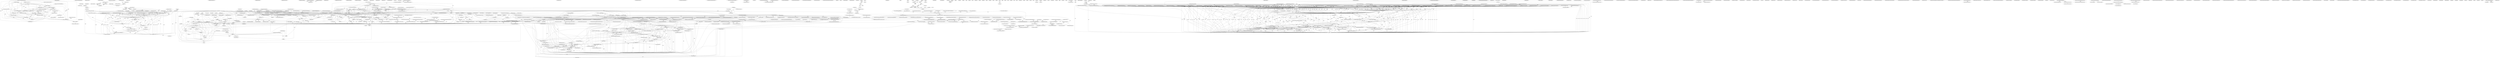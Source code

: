 digraph "xref graph" {
  "lib/activity_pub/activity_pub.ex"
  "lib/activity_pub/activity_pub.ex" -> "lib/activity_pub/actor.ex" [label="(export)"]
  "lib/activity_pub/actor.ex" -> "lib/activity_pub/adapter.ex"
  "lib/activity_pub/adapter.ex" -> "lib/activity_pub/actor.ex" [label="(export)"]
  "lib/activity_pub/adapter.ex" -> "lib/activity_pub/object.ex" [label="(export)"]
  "lib/activity_pub/object.ex" -> "lib/activity_pub/actor.ex"
  "lib/activity_pub/object.ex" -> "lib/activity_pub/config.ex" [label="(compile)"]
  "lib/activity_pub/object.ex" -> "lib/activity_pub/fetcher.ex"
  "lib/activity_pub/fetcher.ex" -> "lib/activity_pub/config.ex" [label="(compile)"]
  "lib/activity_pub/fetcher.ex" -> "lib/activity_pub/http/http.ex"
  "lib/activity_pub/http/http.ex" -> "lib/activity_pub/http/connection.ex"
  "lib/activity_pub/http/http.ex" -> "lib/activity_pub/http/request_builder.ex"
  "lib/activity_pub/fetcher.ex" -> "lib/activity_pub/object.ex"
  "lib/activity_pub/fetcher.ex" -> "lib/activity_pub/utils.ex"
  "lib/activity_pub/utils.ex" -> "lib/activity_pub/config.ex"
  "lib/activity_pub/utils.ex" -> "lib/activity_pub_web/activity_pub_web.ex"
  "lib/activity_pub_web/activity_pub_web.ex" -> "lib/activity_pub/adapter.ex"
  "lib/activity_pub_web/activity_pub_web.ex" -> "lib/activity_pub_web/endpoint.ex"
  "lib/activity_pub_web/endpoint.ex" -> "lib/activity_pub_web/channels/user_socket.ex"
  "lib/activity_pub/utils.ex" -> "lib/common.ex" [label="(export)"]
  "lib/common.ex" -> "lib/activity_pub/config.ex"
  "lib/activity_pub/fetcher.ex" -> "lib/activity_pub_web/transmogrifier.ex"
  "lib/activity_pub_web/transmogrifier.ex" -> "lib/activity_pub/activity_pub.ex"
  "lib/activity_pub_web/transmogrifier.ex" -> "lib/activity_pub/actor.ex" [label="(export)"]
  "lib/activity_pub_web/transmogrifier.ex" -> "lib/activity_pub/adapter.ex"
  "lib/activity_pub_web/transmogrifier.ex" -> "lib/activity_pub/config.ex" [label="(compile)"]
  "lib/activity_pub_web/transmogrifier.ex" -> "lib/activity_pub/fetcher.ex"
  "lib/activity_pub_web/transmogrifier.ex" -> "lib/activity_pub/object.ex" [label="(export)"]
  "lib/activity_pub_web/transmogrifier.ex" -> "lib/activity_pub/utils.ex"
  "lib/activity_pub/object.ex" -> "lib/activity_pub/mrf/mrf.ex"
  "lib/activity_pub/object.ex" -> "lib/activity_pub/utils.ex"
  "lib/activity_pub/object.ex" -> "lib/activity_pub_web/activity_pub_web.ex"
  "lib/activity_pub/object.ex" -> "lib/common.ex" [label="(export)"]
  "lib/activity_pub/adapter.ex" -> "lib/common.ex"
  "lib/activity_pub/actor.ex" -> "lib/activity_pub/config.ex" [label="(compile)"]
  "lib/activity_pub/actor.ex" -> "lib/activity_pub/fetcher.ex"
  "lib/activity_pub/actor.ex" -> "lib/activity_pub/keys.ex"
  "lib/activity_pub/actor.ex" -> "lib/activity_pub/object.ex" [label="(export)"]
  "lib/activity_pub/actor.ex" -> "lib/activity_pub/utils.ex"
  "lib/activity_pub/actor.ex" -> "lib/activity_pub/webfinger.ex"
  "lib/activity_pub/webfinger.ex" -> "lib/activity_pub/actor.ex"
  "lib/activity_pub/webfinger.ex" -> "lib/activity_pub/adapter.ex"
  "lib/activity_pub/webfinger.ex" -> "lib/activity_pub/http/http.ex"
  "lib/activity_pub/webfinger.ex" -> "lib/activity_pub_web/federator/publisher.ex"
  "lib/activity_pub_web/federator/publisher.ex" -> "lib/activity_pub/workers/publisher_worker.ex"
  "lib/activity_pub/workers/publisher_worker.ex" -> "lib/activity_pub/object.ex"
  "lib/activity_pub/workers/publisher_worker.ex" -> "lib/activity_pub/utils.ex"
  "lib/activity_pub/workers/publisher_worker.ex" -> "lib/activity_pub/workers/worker_helper.ex" [label="(compile)"]
  "lib/activity_pub/workers/worker_helper.ex" -> "lib/activity_pub/config.ex"
  "lib/activity_pub/workers/publisher_worker.ex" -> "lib/activity_pub_web/federator/federator.ex"
  "lib/activity_pub_web/federator/federator.ex" -> "lib/activity_pub/actor.ex"
  "lib/activity_pub_web/federator/federator.ex" -> "lib/activity_pub/workers/publisher_worker.ex"
  "lib/activity_pub_web/federator/federator.ex" -> "lib/activity_pub/workers/receiver_worker.ex"
  "lib/activity_pub/workers/receiver_worker.ex" -> "lib/activity_pub/utils.ex"
  "lib/activity_pub/workers/receiver_worker.ex" -> "lib/activity_pub/workers/worker_helper.ex" [label="(compile)"]
  "lib/activity_pub/workers/receiver_worker.ex" -> "lib/activity_pub_web/federator/federator.ex"
  "lib/activity_pub/workers/receiver_worker.ex" -> "lib/common.ex"
  "lib/activity_pub_web/federator/federator.ex" -> "lib/activity_pub_web/federator/publisher.ex"
  "lib/activity_pub_web/federator/federator.ex" -> "lib/activity_pub_web/transmogrifier.ex"
  "lib/activity_pub/workers/publisher_worker.ex" -> "lib/common.ex"
  "lib/activity_pub_web/federator/publisher.ex" -> "lib/activity_pub_web/publisher.ex"
  "lib/activity_pub_web/publisher.ex" -> "lib/activity_pub/actor.ex" [label="(export)"]
  "lib/activity_pub_web/publisher.ex" -> "lib/activity_pub/http/http.ex"
  "lib/activity_pub_web/publisher.ex" -> "lib/activity_pub/instances/instances.ex"
  "lib/activity_pub/instances/instances.ex" -> "lib/activity_pub/instances/instance.ex" [label="(compile)"]
  "lib/activity_pub/instances/instance.ex" -> "lib/activity_pub/instances/instances.ex"
  "lib/activity_pub/instances/instance.ex" -> "lib/common.ex" [label="(export)"]
  "lib/activity_pub_web/publisher.ex" -> "lib/activity_pub/signature.ex"
  "lib/activity_pub/signature.ex" -> "lib/activity_pub/actor.ex"
  "lib/activity_pub/signature.ex" -> "lib/activity_pub/fetcher.ex"
  "lib/activity_pub/signature.ex" -> "lib/activity_pub/keys.ex"
  "lib/activity_pub_web/publisher.ex" -> "lib/activity_pub_web/activity_pub_web.ex"
  "lib/activity_pub_web/publisher.ex" -> "lib/activity_pub_web/federator/publisher.ex" [label="(compile)"]
  "lib/activity_pub_web/publisher.ex" -> "lib/activity_pub_web/transmogrifier.ex"
  "lib/activity_pub/actor.ex" -> "lib/common.ex" [label="(export)"]
  "lib/activity_pub/activity_pub.ex" -> "lib/activity_pub/adapter.ex"
  "lib/activity_pub/activity_pub.ex" -> "lib/activity_pub/config.ex" [label="(compile)"]
  "lib/activity_pub/activity_pub.ex" -> "lib/activity_pub/object.ex" [label="(export)"]
  "lib/activity_pub/activity_pub.ex" -> "lib/activity_pub/utils.ex"
  "lib/activity_pub/activity_pub.ex" -> "lib/activity_pub_web/federator/federator.ex"
  "lib/activity_pub/activity_pub.ex" -> "lib/common.ex" [label="(export)"]
  "lib/activity_pub/actor.ex"
  "lib/activity_pub/adapter.ex"
  "lib/activity_pub/application.ex"
  "lib/activity_pub/application.ex" -> "lib/activity_pub_web/endpoint.ex"
  "lib/activity_pub/config.ex"
  "lib/activity_pub/fetcher.ex"
  "lib/activity_pub/http/connection.ex"
  "lib/activity_pub/http/http.ex"
  "lib/activity_pub/http/request_builder.ex"
  "lib/activity_pub/instances/instance.ex"
  "lib/activity_pub/instances/instances.ex"
  "lib/activity_pub/keys.ex"
  "lib/activity_pub/migrations.ex"
  "lib/activity_pub/mrf/mrf.ex"
  "lib/activity_pub/mrf/simple_policy.ex"
  "lib/activity_pub/mrf/simple_policy.ex" -> "lib/activity_pub/config.ex" [label="(compile)"]
  "lib/activity_pub/mrf/simple_policy.ex" -> "lib/activity_pub/mrf/mrf.ex" [label="(compile)"]
  "lib/activity_pub/object.ex"
  "lib/activity_pub/signature.ex"
  "lib/activity_pub/utils.ex"
  "lib/activity_pub/webfinger.ex"
  "lib/activity_pub/workers/publisher_worker.ex"
  "lib/activity_pub/workers/receiver_worker.ex"
  "lib/activity_pub/workers/worker_helper.ex"
  "lib/activity_pub_web/activity_pub_web.ex"
  "lib/activity_pub_web/channels/user_socket.ex"
  "lib/activity_pub_web/controllers/activity_pub_controller.ex"
  "lib/activity_pub_web/controllers/activity_pub_controller.ex" -> "lib/activity_pub/actor.ex"
  "lib/activity_pub_web/controllers/activity_pub_controller.ex" -> "lib/activity_pub/adapter.ex"
  "lib/activity_pub_web/controllers/activity_pub_controller.ex" -> "lib/activity_pub/config.ex"
  "lib/activity_pub_web/controllers/activity_pub_controller.ex" -> "lib/activity_pub/fetcher.ex"
  "lib/activity_pub_web/controllers/activity_pub_controller.ex" -> "lib/activity_pub/object.ex"
  "lib/activity_pub_web/controllers/activity_pub_controller.ex" -> "lib/activity_pub/utils.ex"
  "lib/activity_pub_web/controllers/activity_pub_controller.ex" -> "lib/activity_pub_web/activity_pub_web.ex" [label="(compile)"]
  "lib/activity_pub_web/controllers/activity_pub_controller.ex" -> "lib/activity_pub_web/federator/federator.ex"
  "lib/activity_pub_web/controllers/activity_pub_controller.ex" -> "lib/activity_pub_web/views/actor_view.ex"
  "lib/activity_pub_web/views/actor_view.ex" -> "lib/activity_pub/actor.ex"
  "lib/activity_pub_web/views/actor_view.ex" -> "lib/activity_pub/utils.ex"
  "lib/activity_pub_web/views/actor_view.ex" -> "lib/activity_pub_web/activity_pub_web.ex" [label="(compile)"]
  "lib/activity_pub_web/controllers/activity_pub_controller.ex" -> "lib/activity_pub_web/views/object_view.ex"
  "lib/activity_pub_web/views/object_view.ex" -> "lib/activity_pub/object.ex"
  "lib/activity_pub_web/views/object_view.ex" -> "lib/activity_pub/utils.ex"
  "lib/activity_pub_web/views/object_view.ex" -> "lib/activity_pub_web/activity_pub_web.ex" [label="(compile)"]
  "lib/activity_pub_web/views/object_view.ex" -> "lib/activity_pub_web/transmogrifier.ex"
  "lib/activity_pub_web/controllers/redirect_controller.ex"
  "lib/activity_pub_web/controllers/redirect_controller.ex" -> "lib/activity_pub/actor.ex"
  "lib/activity_pub_web/controllers/redirect_controller.ex" -> "lib/activity_pub/adapter.ex"
  "lib/activity_pub_web/controllers/redirect_controller.ex" -> "lib/activity_pub/object.ex"
  "lib/activity_pub_web/controllers/redirect_controller.ex" -> "lib/activity_pub/webfinger.ex"
  "lib/activity_pub_web/controllers/redirect_controller.ex" -> "lib/activity_pub_web/activity_pub_web.ex" [label="(compile)"]
  "lib/activity_pub_web/controllers/webfinger_controller.ex"
  "lib/activity_pub_web/controllers/webfinger_controller.ex" -> "lib/activity_pub/webfinger.ex"
  "lib/activity_pub_web/controllers/webfinger_controller.ex" -> "lib/activity_pub_web/activity_pub_web.ex" [label="(compile)"]
  "lib/activity_pub_web/endpoint.ex"
  "lib/activity_pub_web/federator/federator.ex"
  "lib/activity_pub_web/federator/publisher.ex"
  "lib/activity_pub_web/plugs/http_signature_plug.ex"
  "lib/activity_pub_web/publisher.ex"
  "lib/activity_pub_web/router.ex"
  "lib/activity_pub_web/telemetry.ex"
  "lib/activity_pub_web/transmogrifier.ex"
  "lib/activity_pub_web/views/actor_view.ex"
  "lib/activity_pub_web/views/error_helpers.ex"
  "lib/activity_pub_web/views/error_view.ex"
  "lib/activity_pub_web/views/error_view.ex" -> "lib/activity_pub_web/activity_pub_web.ex" [label="(compile)"]
  "lib/activity_pub_web/views/object_view.ex"
  "lib/common.ex"
  "lib/graphql/auth.ex"
  "lib/graphql/auth.ex" -> "lib/graphql/graphql.ex"
  "lib/graphql/graphql.ex" -> "lib/graphql/auth.ex"
  "lib/graphql/graphql.ex" -> "lib/graphql/page.ex"
  "lib/graphql/page.ex" -> "lib/graphql/page_info.ex"
  "lib/graphql/common_resolver.ex"
  "lib/graphql/common_resolver.ex" -> "lib/graphql/fields.ex"
  "lib/graphql/common_resolver.ex" -> "lib/graphql/graphql.ex"
  "lib/graphql/common_resolver.ex" -> "lib/graphql/resolve_fields.ex" [label="(export)"]
  "lib/graphql/resolve_fields.ex" -> "lib/graphql/fields.ex" [label="(compile)"]
  "lib/graphql/common_resolver.ex" -> "lib/graphql/resolve_pages.ex" [label="(export)"]
  "lib/graphql/resolve_pages.ex" -> "lib/graphql/fields.ex" [label="(compile)"]
  "lib/graphql/resolve_pages.ex" -> "lib/graphql/graphql.ex"
  "lib/graphql/common_schema.ex"
  "lib/graphql/common_schema.ex" -> "lib/graphql/auth.ex" [label="(compile)"]
  "lib/graphql/common_schema.ex" -> "lib/graphql/common_resolver.ex"
  "lib/graphql/dev_tools.ex"
  "lib/graphql/fetch_fields.ex"
  "lib/graphql/fetch_fields.ex" -> "lib/graphql/fields.ex"
  "lib/graphql/fetch_page.ex"
  "lib/graphql/fetch_page.ex" -> "lib/graphql/page.ex"
  "lib/graphql/fetch_pages.ex"
  "lib/graphql/fetch_pages.ex" -> "lib/graphql/pages.ex"
  "lib/graphql/pages.ex" -> "lib/graphql/page.ex"
  "lib/graphql/fields.ex"
  "lib/graphql/graphql.ex"
  "lib/graphql/middleware/collapse_errors.ex"
  "lib/graphql/middleware/debug.ex"
  "lib/graphql/middleware/render_lists.ex"
  "lib/graphql/page.ex"
  "lib/graphql/page_info.ex"
  "lib/graphql/pages.ex"
  "lib/graphql/pagination.ex"
  "lib/graphql/pagination.ex" -> "lib/graphql/page.ex"
  "lib/graphql/pagination.ex" -> "lib/graphql/pages.ex"
  "lib/graphql/phases/arguments/data.ex"
  "lib/graphql/phases/arguments/data.ex" -> "lib/graphql/types/cursor.ex" [label="(export)"]
  "lib/graphql/phases/arguments/flag_invalid.ex"
  "lib/graphql/phases/arguments/flag_invalid.ex" -> "lib/graphql/types/cursor.ex" [label="(export)"]
  "lib/graphql/phases/arguments/parse.ex"
  "lib/graphql/phases/arguments/parse.ex" -> "lib/graphql/types/cursor.ex" [label="(export)"]
  "lib/graphql/phases/debug.ex"
  "lib/graphql/phases/execution_resolution.ex"
  "lib/graphql/phases/plug_pipelines.ex"
  "lib/graphql/phases/schema_pipelines.ex"
  "lib/graphql/plugs/context.ex"
  "lib/graphql/plugs/context.ex" -> "lib/graphql/auth.ex"
  "lib/graphql/query_helper.ex"
  "lib/graphql/resolve_field.ex"
  "lib/graphql/resolve_fields.ex"
  "lib/graphql/resolve_page.ex"
  "lib/graphql/resolve_page.ex" -> "lib/graphql/graphql.ex"
  "lib/graphql/resolve_pages.ex"
  "lib/graphql/resolve_root_page.ex"
  "lib/graphql/resolve_root_page.ex" -> "lib/graphql/graphql.ex"
  "lib/graphql/schema_utils.ex"
  "lib/graphql/types/cursor.ex"
  "lib/graphql/types/json.ex"
  "lib/testing/graphql_assertions.ex"
  "lib/web/router.ex"
  "lib/web/user_socket.ex"
  "lib/acls.ex"
  "lib/acls.ex" -> "lib/boundaries.ex"
  "lib/boundaries.ex" -> "lib/acls.ex"
  "lib/boundaries.ex" -> "lib/controlleds.ex"
  "lib/controlleds.ex" -> "lib/acls.ex"
  "lib/controlleds.ex" -> "lib/integration.ex" [label="(export)"]
  "lib/boundaries.ex" -> "lib/fixtures.ex"
  "lib/fixtures.ex" -> "lib/acls.ex"
  "lib/fixtures.ex" -> "lib/circles.ex"
  "lib/circles.ex" -> "lib/fixtures.ex"
  "lib/circles.ex" -> "lib/integration.ex" [label="(export)"]
  "lib/circles.ex" -> "lib/queries.ex" [label="(compile)"]
  "lib/queries.ex" -> "lib/circles.ex"
  "lib/queries.ex" -> "lib/summary.ex"
  "lib/queries.ex" -> "lib/verbs.ex"
  "lib/verbs.ex" -> "lib/integration.ex" [label="(export)"]
  "lib/fixtures.ex" -> "lib/controlleds.ex"
  "lib/fixtures.ex" -> "lib/grants.ex"
  "lib/grants.ex" -> "lib/circles.ex"
  "lib/grants.ex" -> "lib/integration.ex" [label="(export)"]
  "lib/grants.ex" -> "lib/queries.ex" [label="(compile)"]
  "lib/fixtures.ex" -> "lib/integration.ex" [label="(export)"]
  "lib/fixtures.ex" -> "lib/verbs.ex"
  "lib/boundaries.ex" -> "lib/integration.ex" [label="(export)"]
  "lib/boundaries.ex" -> "lib/queries.ex" [label="(compile)"]
  "lib/acls.ex" -> "lib/fixtures.ex"
  "lib/acls.ex" -> "lib/integration.ex" [label="(export)"]
  "lib/acls.ex" -> "lib/queries.ex" [label="(compile)"]
  "lib/acls.ex" -> "lib/stereotyped.ex"
  "lib/acls.ex" -> "lib/verbs.ex"
  "lib/blocks.ex"
  "lib/blocks.ex" -> "lib/circles.ex"
  "lib/blocks.ex" -> "lib/integration.ex" [label="(export)"]
  "lib/boundaries.ex"
  "lib/circles.ex"
  "lib/controlleds.ex"
  "lib/debug.ex"
  "lib/debug.ex" -> "lib/acls.ex"
  "lib/debug.ex" -> "lib/boundaries.ex"
  "lib/debug.ex" -> "lib/circles.ex"
  "lib/debug.ex" -> "lib/integration.ex" [label="(export)"]
  "lib/debug.ex" -> "lib/summary.ex"
  "lib/debug.ex" -> "lib/verbs.ex"
  "lib/fixtures.ex"
  "lib/grants.ex"
  "lib/integration.ex"
  "lib/migrations.ex"
  "lib/queries.ex"
  "lib/runtime_config.ex"
  "lib/stereotyped.ex"
  "lib/summary.ex"
  "lib/users.ex"
  "lib/users.ex" -> "lib/acls.ex"
  "lib/users.ex" -> "lib/boundaries.ex"
  "lib/users.ex" -> "lib/circles.ex"
  "lib/users.ex" -> "lib/integration.ex" [label="(export)"]
  "lib/users.ex" -> "lib/stereotyped.ex"
  "lib/users.ex" -> "lib/verbs.ex"
  "lib/verbs.ex"
  "lib/web/boundaries_routes.ex"
  "lib/web/components/acls/acl_live.ex"
  "lib/web/components/acls/acl_live.ex" -> "lib/acls.ex"
  "lib/web/components/acls/acl_live.ex" -> "lib/boundaries.ex"
  "lib/web/components/acls/acl_live.ex" -> "lib/circles.ex"
  "lib/web/components/acls/acl_live.ex" -> "lib/fixtures.ex"
  "lib/web/components/acls/acl_live.ex" -> "lib/grants.ex"
  "lib/web/components/acls/acl_live.ex" -> "lib/integration.ex"
  "lib/web/components/acls/acl_live.ex" -> "lib/verbs.ex"
  "lib/web/components/acls/acl_live.ex" -> "lib/web/components/circles/circle_live.ex" [label="(export)"]
  "lib/web/components/circles/circle_live.ex" -> "lib/circles.ex"
  "lib/web/components/circles/circle_live.ex" -> "lib/web/live_handler.ex"
  "lib/web/live_handler.ex" -> "lib/acls.ex"
  "lib/web/live_handler.ex" -> "lib/blocks.ex"
  "lib/web/live_handler.ex" -> "lib/boundaries.ex"
  "lib/web/live_handler.ex" -> "lib/circles.ex"
  "lib/web/live_handler.ex" -> "lib/controlleds.ex"
  "lib/web/live_handler.ex" -> "lib/fixtures.ex"
  "lib/web/live_handler.ex" -> "lib/grants.ex"
  "lib/web/live_handler.ex" -> "lib/integration.ex" [label="(export)"]
  "lib/web/components/acls/acl_live.ex" -> "lib/web/components/circles/new_circle_live.ex" [label="(export)"]
  "lib/web/components/acls/acl_live.ex" -> "lib/web/live_handler.ex"
  "lib/web/components/acls/my_acls_live.ex"
  "lib/web/components/acls/my_acls_live.ex" -> "lib/acls.ex"
  "lib/web/components/acls/my_acls_live.ex" -> "lib/boundaries.ex"
  "lib/web/components/acls/my_acls_live.ex" -> "lib/fixtures.ex"
  "lib/web/components/acls/my_acls_live.ex" -> "lib/integration.ex"
  "lib/web/components/acls/my_acls_live.ex" -> "lib/verbs.ex"
  "lib/web/components/acls/my_acls_live.ex" -> "lib/web/components/acls/acl_live.ex" [label="(export)"]
  "lib/web/components/acls/my_acls_live.ex" -> "lib/web/components/acls/new_acl_live.ex" [label="(export)"]
  "lib/web/components/acls/new_acl_live.ex"
  "lib/web/components/block/block_button_live.ex"
  "lib/web/components/block/block_button_live.ex" -> "lib/boundaries.ex"
  "lib/web/components/block/block_menu_buttons_live.ex"
  "lib/web/components/block/block_menu_buttons_live.ex" -> "lib/web/components/block/block_button_live.ex" [label="(export)"]
  "lib/web/components/blocks/blocks_live.ex"
  "lib/web/components/blocks/blocks_live.ex" -> "lib/blocks.ex"
  "lib/web/components/blocks/blocks_live.ex" -> "lib/boundaries.ex"
  "lib/web/components/blocks/blocks_live.ex" -> "lib/integration.ex"
  "lib/web/components/blocks/blocks_live.ex" -> "lib/web/components/block/block_button_live.ex" [label="(export)"]
  "lib/web/components/check/if_can_live.ex"
  "lib/web/components/check/if_can_live.ex" -> "lib/web/live_handler.ex"
  "lib/web/components/circles/circle_live.ex"
  "lib/web/components/circles/circle_preview_live.ex"
  "lib/web/components/circles/drag_drop_WIP/edit_circle_live.ex"
  "lib/web/components/circles/drag_drop_WIP/edit_circle_live.ex" -> "lib/circles.ex"
  "lib/web/components/circles/my_circles_live.ex"
  "lib/web/components/circles/my_circles_live.ex" -> "lib/boundaries.ex"
  "lib/web/components/circles/my_circles_live.ex" -> "lib/circles.ex"
  "lib/web/components/circles/my_circles_live.ex" -> "lib/fixtures.ex"
  "lib/web/components/circles/my_circles_live.ex" -> "lib/integration.ex"
  "lib/web/components/circles/my_circles_live.ex" -> "lib/web/components/circles/circle_preview_live.ex" [label="(export)"]
  "lib/web/components/circles/my_circles_live.ex" -> "lib/web/components/circles/new_circle_live.ex" [label="(export)"]
  "lib/web/components/circles/my_circles_live.ex" -> "lib/web/live_handler.ex"
  "lib/web/components/circles/new_circle_live.ex"
  "lib/web/components/display/boundary_icon_live.ex"
  "lib/web/components/display/boundary_icon_live.ex" -> "lib/boundaries.ex"
  "lib/web/components/display/boundary_icon_live.ex" -> "lib/web/live_handler.ex"
  "lib/web/components/roles/roles_live.ex"
  "lib/web/components/set/boundaries_info_live.ex"
  "lib/web/components/set/boundaries_list_live.ex"
  "lib/web/components/set/boundaries_list_live.ex" -> "lib/web/components/acls/my_acls_live.ex" [label="(export)"]
  "lib/web/components/set/boundaries_selection_live.ex"
  "lib/web/components/set/old/boundaries_dropdown_live.ex"
  "lib/web/components/set/set_boundaries_live.ex"
  "lib/web/components/set/set_boundaries_live.ex" -> "lib/web/components/set/boundaries_list_live.ex" [label="(export)"]
  "lib/web/components/set/set_boundaries_live.ex" -> "lib/web/components/set/boundaries_selection_live.ex" [label="(export)"]
  "lib/web/components/sidebar/sidebar_live.ex"
  "lib/web/components/sidebar/sidebar_live.ex" -> "lib/web/components/sidebar/sidebar_mobile_live.ex" [label="(export)"]
  "lib/web/components/sidebar/sidebar_mobile_live.ex" -> "lib/web/components/sidebar/sidebar_nav_live.ex" [label="(export)"]
  "lib/web/components/sidebar/sidebar_nav_live.ex" -> "lib/boundaries.ex"
  "lib/web/components/sidebar/sidebar_nav_live.ex" -> "lib/fixtures.ex"
  "lib/web/components/sidebar/sidebar_live.ex" -> "lib/web/components/sidebar/sidebar_nav_live.ex" [label="(export)"]
  "lib/web/components/sidebar/sidebar_mobile_live.ex"
  "lib/web/components/sidebar/sidebar_nav_live.ex"
  "lib/web/live_handler.ex"
  "lib/web/views/boundaries_live.ex"
  "lib/web/views/boundaries_live.ex" -> "lib/integration.ex" [label="(export)"]
  "lib/web/views/boundaries_live.ex" -> "lib/web/components/acls/acl_live.ex"
  "lib/web/views/boundaries_live.ex" -> "lib/web/components/acls/my_acls_live.ex"
  "lib/web/views/boundaries_live.ex" -> "lib/web/components/blocks/blocks_live.ex" [label="(export)"]
  "lib/web/views/boundaries_live.ex" -> "lib/web/components/circles/circle_live.ex"
  "lib/web/views/boundaries_live.ex" -> "lib/web/components/circles/my_circles_live.ex"
  "lib/web/components/bookmarked/bookmarked_live.ex"
  "lib/web/components/create_intent/create_intent_live.ex"
  "lib/web/components/create_intent/create_intent_live.ex" -> "lib/integration.ex"
  "lib/web/components/discover/discover_live.ex"
  "lib/web/components/discover/discover_live.ex" -> "lib/web/components/intent/intent_live.ex" [label="(export)"]
  "lib/web/components/intent/intent_live.ex"
  "lib/web/components/my_needs/my_needs_live.ex"
  "lib/web/components/my_needs/my_needs_live.ex" -> "lib/web/components/intent/intent_live.ex" [label="(export)"]
  "lib/web/components/my_offers/my_offers_live.ex"
  "lib/web/components/my_offers/my_offers_live.ex" -> "lib/web/components/intent/intent_live.ex" [label="(export)"]
  "lib/web/components/nav/main_navigation/main_navigation_live.ex"
  "lib/web/components/nav/sidebar_deprecated/sidebar_live.ex"
  "lib/web/components/nav/sidebar_deprecated/sidebar_live.ex" -> "lib/web/pages/map_live.ex"
  "lib/web/pages/home/home_live.ex"
  "lib/web/pages/home/home_live.ex" -> "lib/web/components/bookmarked/bookmarked_live.ex" [label="(export)"]
  "lib/web/pages/home/home_live.ex" -> "lib/web/components/create_intent/create_intent_live.ex" [label="(export)"]
  "lib/web/pages/home/home_live.ex" -> "lib/web/components/discover/discover_live.ex" [label="(export)"]
  "lib/web/pages/home/home_live.ex" -> "lib/web/components/my_needs/my_needs_live.ex" [label="(export)"]
  "lib/web/pages/home/home_live.ex" -> "lib/web/components/my_offers/my_offers_live.ex" [label="(export)"]
  "lib/web/pages/home/home_live.ex" -> "lib/web/components/nav/main_navigation/main_navigation_live.ex" [label="(export)"]
  "lib/web/pages/intent/intent_live.ex"
  "lib/web/pages/intent/intent_live.ex" -> "lib/web/pages/intent/matches_live.ex" [label="(export)"]
  "lib/web/pages/intent/matches_live.ex"
  "lib/web/pages/map_live.ex"
  "lib/web/routes.ex"
  "lib/categories.ex"
  "lib/categories.ex" -> "lib/category.ex" [label="(export)"]
  "lib/category.ex" -> "lib/categories.ex"
  "lib/category.ex" -> "lib/category_queries.ex"
  "lib/category_queries.ex" -> "lib/category.ex"
  "lib/categories.ex" -> "lib/category_queries.ex"
  "lib/categories.ex" -> "lib/classify.ex" [label="(export)"]
  "lib/category.ex"
  "lib/category_queries.ex"
  "lib/classify.ex"
  "lib/graphql/resolver.ex"
  "lib/graphql/resolver.ex" -> "lib/categories.ex"
  "lib/graphql/resolver.ex" -> "lib/category.ex" [label="(export)"]
  "lib/graphql/resolver.ex" -> "lib/category_queries.ex"
  "lib/graphql/schema.ex"
  "lib/graphql/schema.ex" -> "lib/graphql/resolver.ex"
  "lib/migrations.ex" -> "lib/category.ex"
  "lib/testing/simulate.ex"
  "lib/testing/simulate.ex" -> "lib/categories.ex"
  "lib/web/components/category_header_aside/category_header_aside_live.ex"
  "lib/web/components/category_header_aside/category_header_aside_live.ex" -> "lib/classify.ex" [label="(export)"]
  "lib/web/components/category_header_aside/category_header_aside_live.ex" -> "lib/web/components/create/new_category_live.ex"
  "lib/web/components/create/new_category_live.ex"
  "lib/web/components/create/new_label_live.ex"
  "lib/web/components/create/new_label_live.ex" -> "lib/web/pages/labels/labels_live.ex"
  "lib/web/pages/labels/labels_live.ex" -> "lib/categories.ex"
  "lib/web/pages/labels/labels_live.ex" -> "lib/graphql/resolver.ex"
  "lib/web/pages/labels/labels_live.ex" -> "lib/web/components/category_header_aside/category_header_aside_live.ex"
  "lib/web/pages/labels/labels_live.ex" -> "lib/web/components/hero/category_hero_live.ex" [label="(export)"]
  "lib/web/components/hero/category_hero_live.ex" -> "lib/classify.ex" [label="(export)"]
  "lib/web/components/hero/category_hero_live.ex" -> "lib/web/components/category_header_aside/category_header_aside_live.ex" [label="(export)"]
  "lib/web/components/header/category_header_live.ex"
  "lib/web/components/header/category_header_live.ex" -> "lib/web/components/taxonomy/breadcrumbs_items_live.ex" [label="(export)"]
  "lib/web/components/header/topics_subheader/topics_subheader_live.ex"
  "lib/web/components/header/topics_subheader/topics_subheader_live.ex" -> "lib/graphql/resolver.ex"
  "lib/web/components/hero/category_hero_live.ex"
  "lib/web/components/modal/tag_modal_live.ex"
  "lib/web/components/nav/categories_nav_live.ex"
  "lib/web/components/nav/categories_nav_live.ex" -> "lib/category.ex"
  "lib/web/components/nav/categories_sidebar_live.ex"
  "lib/web/components/nav/topics_nav/topics_nav_live.ex"
  "lib/web/components/nav/topics_nav/topics_nav_live.ex" -> "lib/category.ex"
  "lib/web/components/old/category_preview_live.ex"
  "lib/web/components/old/create_category/new_category_live.ex"
  "lib/web/components/old/create_category/new_category_live.ex" -> "lib/categories.ex"
  "lib/web/components/old/instance_categories_live.ex"
  "lib/web/components/old/instance_categories_live.ex" -> "lib/graphql/resolver.ex"
  "lib/web/components/old/instance_categories_live.ex" -> "lib/web/components/old/category_preview_live.ex"
  "lib/web/components/old/subcategories_live.ex"
  "lib/web/components/old/subcategories_live.ex" -> "lib/graphql/resolver.ex"
  "lib/web/components/old/subcategories_live.ex" -> "lib/web/components/old/category_preview_live.ex"
  "lib/web/components/settings/settings_live.ex"
  "lib/web/components/settings/settings_live.ex" -> "lib/classify.ex"
  "lib/web/components/taxonomy/breadcrumbs_items_live.ex"
  "lib/web/components/taxonomy/breadcrumbs_live.ex"
  "lib/web/components/taxonomy/breadcrumbs_live.ex" -> "lib/web/components/taxonomy/breadcrumbs_items_live.ex" [label="(export)"]
  "lib/web/components/taxonomy/subcategory_badges_live.ex"
  "lib/web/components/topic/topic_live.ex"
  "lib/web/components/widgets/widget_subtopics/widget_subtopics_live.ex"
  "lib/web/live_handler.ex" -> "lib/categories.ex"
  "lib/web/live_handler.ex" -> "lib/category.ex"
  "lib/web/pages/categories/categories_live.ex"
  "lib/web/pages/categories/categories_live.ex" -> "lib/category.ex"
  "lib/web/pages/categories/categories_live.ex" -> "lib/graphql/resolver.ex"
  "lib/web/pages/categories/categories_live.ex" -> "lib/web/components/nav/topics_nav/topics_nav_live.ex" [label="(export)"]
  "lib/web/pages/category/category_live.ex"
  "lib/web/pages/category/category_live.ex" -> "lib/categories.ex"
  "lib/web/pages/category/category_live.ex" -> "lib/graphql/resolver.ex"
  "lib/web/pages/category/category_live.ex" -> "lib/web/components/hero/category_hero_live.ex" [label="(export)"]
  "lib/web/pages/category/category_live.ex" -> "lib/web/components/nav/topics_nav/topics_nav_live.ex" [label="(export)"]
  "lib/web/pages/category/category_live.ex" -> "lib/web/pages/labels/labels_live.ex"
  "lib/web/pages/labels/labels_live.ex"
  "lib/web/pages/old/categories_list_live.ex"
  "lib/web/pages/old/categories_list_live.ex" -> "lib/web/components/old/create_category/new_category_live.ex"
  "lib/web/pages/old/categories_list_live.ex" -> "lib/web/components/old/instance_categories_live.ex"
  "lib/web/pages/old/local/local_categories_live.ex"
  "lib/web/pages/old/local/local_categories_live.ex" -> "lib/category.ex"
  "lib/web/pages/old/local/local_categories_live.ex" -> "lib/graphql/resolver.ex"
  "lib/web/pages/old/remote/remote_categories_live.ex"
  "lib/web/pages/old/remote/remote_categories_live.ex" -> "lib/category.ex"
  "lib/web/pages/old/remote/remote_categories_live.ex" -> "lib/graphql/resolver.ex"
  "lib/cache.ex"
  "lib/cache.ex" -> "lib/localise/gettext.ex" [label="(export)"]
  "lib/localise/gettext.ex" -> "lib/modularity/cdlr.ex" [label="(compile)"]
  "lib/localise/gettext.ex" -> "lib/modularity/config.ex" [label="(compile)"]
  "lib/modularity/config.ex" -> "lib/modularity/extend.ex" [label="(export)"]
  "lib/modularity/extend.ex" -> "lib/modularity/config.ex"
  "lib/modularity/extend.ex" -> "lib/utils.ex"
  "lib/utils.ex" -> "lib/modularity/config.ex" [label="(export)"]
  "lib/utils.ex" -> "lib/modularity/extend.ex" [label="(export)"]
  "lib/utils.ex" -> "lib/modularity/types.ex"
  "lib/modularity/types.ex" -> "lib/localise/gettext.ex" [label="(export)"]
  "lib/modularity/types.ex" -> "lib/modularity/extend.ex" [label="(export)"]
  "lib/modularity/types.ex" -> "lib/modularity/extension_behaviours/schema_module.ex"
  "lib/modularity/extension_behaviours/schema_module.ex" -> "lib/localise/gettext.ex" [label="(export)"]
  "lib/modularity/extension_behaviours/schema_module.ex" -> "lib/modularity/extend.ex" [label="(export)"]
  "lib/modularity/extension_behaviours/schema_module.ex" -> "lib/modularity/extension_behaviour.ex" [label="(compile)"]
  "lib/modularity/extension_behaviour.ex" -> "lib/modularity/config.ex"
  "lib/modularity/extension_behaviour.ex" -> "lib/utils.ex"
  "lib/modularity/extension_behaviours/schema_module.ex" -> "lib/uris.ex" [label="(export)"]
  "lib/uris.ex" -> "lib/modularity/config.ex" [label="(export)"]
  "lib/uris.ex" -> "lib/modularity/extend.ex" [label="(export)"]
  "lib/uris.ex" -> "lib/modularity/types.ex"
  "lib/uris.ex" -> "lib/pointers/pointers.ex"
  "lib/pointers/pointers.ex" -> "lib/modularity/config.ex" [label="(export)"]
  "lib/pointers/pointers.ex" -> "lib/modularity/extend.ex" [label="(compile)"]
  "lib/pointers/pointers.ex" -> "lib/modularity/extension_behaviours/context_module.ex"
  "lib/modularity/extension_behaviours/context_module.ex" -> "lib/localise/gettext.ex" [label="(export)"]
  "lib/modularity/extension_behaviours/context_module.ex" -> "lib/modularity/extend.ex" [label="(export)"]
  "lib/modularity/extension_behaviours/context_module.ex" -> "lib/modularity/extension_behaviour.ex" [label="(compile)"]
  "lib/modularity/extension_behaviours/context_module.ex" -> "lib/modularity/extension_behaviours/schema_module.ex"
  "lib/modularity/extension_behaviours/context_module.ex" -> "lib/modularity/types.ex"
  "lib/modularity/extension_behaviours/context_module.ex" -> "lib/uris.ex" [label="(export)"]
  "lib/modularity/extension_behaviours/context_module.ex" -> "lib/utils.ex" [label="(compile)"]
  "lib/pointers/pointers.ex" -> "lib/modularity/extension_behaviours/query_module.ex"
  "lib/modularity/extension_behaviours/query_module.ex" -> "lib/localise/gettext.ex" [label="(export)"]
  "lib/modularity/extension_behaviours/query_module.ex" -> "lib/modularity/extend.ex" [label="(export)"]
  "lib/modularity/extension_behaviours/query_module.ex" -> "lib/modularity/extension_behaviour.ex" [label="(compile)"]
  "lib/modularity/extension_behaviours/query_module.ex" -> "lib/modularity/extension_behaviours/context_module.ex"
  "lib/modularity/extension_behaviours/query_module.ex" -> "lib/modularity/extension_behaviours/schema_module.ex"
  "lib/modularity/extension_behaviours/query_module.ex" -> "lib/uris.ex" [label="(export)"]
  "lib/modularity/extension_behaviours/query_module.ex" -> "lib/utils.ex" [label="(compile)"]
  "lib/pointers/pointers.ex" -> "lib/pointers/pointers_queries.ex"
  "lib/pointers/pointers_queries.ex" -> "lib/modularity/extension_behaviours/query_module.ex" [label="(compile)"]
  "lib/pointers/pointers_queries.ex" -> "lib/utils.ex"
  "lib/pointers/pointers.ex" -> "lib/pointers/tables.ex"
  "lib/pointers/tables.ex" -> "lib/modularity/config.ex" [label="(export)"]
  "lib/pointers/tables.ex" -> "lib/pointers/tables_queries.ex"
  "lib/pointers/tables.ex" -> "lib/utils.ex"
  "lib/pointers/pointers.ex" -> "lib/utils.ex"
  "lib/uris.ex" -> "lib/utils.ex"
  "lib/modularity/extension_behaviours/schema_module.ex" -> "lib/utils.ex" [label="(compile)"]
  "lib/modularity/types.ex" -> "lib/pointers/pointers.ex"
  "lib/modularity/types.ex" -> "lib/text.ex"
  "lib/text.ex" -> "lib/localise/gettext.ex" [label="(export)"]
  "lib/text.ex" -> "lib/modularity/extend.ex" [label="(export)"]
  "lib/text.ex" -> "lib/uris.ex" [label="(export)"]
  "lib/text.ex" -> "lib/utils.ex" [label="(compile)"]
  "lib/modularity/types.ex" -> "lib/uris.ex" [label="(export)"]
  "lib/modularity/types.ex" -> "lib/utils.ex" [label="(compile)"]
  "lib/modularity/config.ex" -> "lib/utils.ex"
  "lib/localise/gettext.ex" -> "lib/modularity/extend.ex"
  "lib/cache.ex" -> "lib/modularity/config.ex"
  "lib/cache.ex" -> "lib/modularity/extend.ex" [label="(export)"]
  "lib/cache.ex" -> "lib/uris.ex" [label="(export)"]
  "lib/cache.ex" -> "lib/utils.ex" [label="(compile)"]
  "lib/date_times.ex"
  "lib/enums.ex"
  "lib/http/connection.ex"
  "lib/http/connection.ex" -> "lib/modularity/config.ex"
  "lib/http/http.ex"
  "lib/http/http.ex" -> "lib/cache.ex"
  "lib/http/http.ex" -> "lib/http/connection.ex"
  "lib/http/http.ex" -> "lib/http/request_builder.ex"
  "lib/http/request_builder.ex"
  "lib/localise/gettext.ex"
  "lib/localise/localise.ex"
  "lib/localise/localise.ex" -> "lib/localise/gettext.ex"
  "lib/localise/localise.ex" -> "lib/modularity/cdlr.ex"
  "lib/localise/localise.ex" -> "lib/modularity/config.ex"
  "lib/localise/localise.ex" -> "lib/utils.ex"
  "lib/mix_tasks/import2alias.ex"
  "lib/modularity/cdlr.ex"
  "lib/modularity/changelog_github_datagrabber.ex"
  "lib/modularity/changelog_github_datagrabber.ex" -> "lib/modularity/config.ex"
  "lib/modularity/changelog_github_datagrabber.ex" -> "lib/modularity/extend.ex" [label="(compile)"]
  "lib/modularity/changelog_github_datagrabber.ex" -> "lib/utils.ex"
  "lib/modularity/config.ex"
  "lib/modularity/declare_helpers.ex"
  "lib/modularity/declare_helpers.ex" -> "lib/uris.ex"
  "lib/modularity/extend.ex"
  "lib/modularity/extension_behaviour.ex"
  "lib/modularity/extension_behaviours/config_module.ex"
  "lib/modularity/extension_behaviours/config_module.ex" -> "lib/localise/gettext.ex" [label="(export)"]
  "lib/modularity/extension_behaviours/config_module.ex" -> "lib/modularity/extend.ex" [label="(export)"]
  "lib/modularity/extension_behaviours/config_module.ex" -> "lib/modularity/extension_behaviour.ex" [label="(compile)"]
  "lib/modularity/extension_behaviours/config_module.ex" -> "lib/uris.ex" [label="(export)"]
  "lib/modularity/extension_behaviours/config_module.ex" -> "lib/utils.ex" [label="(compile)"]
  "lib/modularity/extension_behaviours/context_module.ex"
  "lib/modularity/extension_behaviours/extension_module.ex"
  "lib/modularity/extension_behaviours/extension_module.ex" -> "lib/localise/gettext.ex" [label="(export)"]
  "lib/modularity/extension_behaviours/extension_module.ex" -> "lib/modularity/extend.ex" [label="(export)"]
  "lib/modularity/extension_behaviours/extension_module.ex" -> "lib/modularity/extension_behaviour.ex" [label="(compile)"]
  "lib/modularity/extension_behaviours/extension_module.ex" -> "lib/modularity/extension_behaviours/nav_module.ex"
  "lib/modularity/extension_behaviours/nav_module.ex" -> "lib/localise/gettext.ex" [label="(export)"]
  "lib/modularity/extension_behaviours/nav_module.ex" -> "lib/modularity/extend.ex" [label="(export)"]
  "lib/modularity/extension_behaviours/nav_module.ex" -> "lib/modularity/extension_behaviour.ex" [label="(compile)"]
  "lib/modularity/extension_behaviours/nav_module.ex" -> "lib/uris.ex" [label="(export)"]
  "lib/modularity/extension_behaviours/nav_module.ex" -> "lib/utils.ex" [label="(compile)"]
  "lib/modularity/extension_behaviours/extension_module.ex" -> "lib/uris.ex" [label="(export)"]
  "lib/modularity/extension_behaviours/extension_module.ex" -> "lib/utils.ex" [label="(compile)"]
  "lib/modularity/extension_behaviours/nav_module.ex"
  "lib/modularity/extension_behaviours/query_module.ex"
  "lib/modularity/extension_behaviours/schema_module.ex"
  "lib/modularity/extension_behaviours/settings_module.ex"
  "lib/modularity/extension_behaviours/settings_module.ex" -> "lib/localise/gettext.ex" [label="(export)"]
  "lib/modularity/extension_behaviours/settings_module.ex" -> "lib/modularity/extend.ex" [label="(export)"]
  "lib/modularity/extension_behaviours/settings_module.ex" -> "lib/modularity/extension_behaviour.ex" [label="(compile)"]
  "lib/modularity/extension_behaviours/settings_module.ex" -> "lib/uris.ex" [label="(export)"]
  "lib/modularity/extension_behaviours/settings_module.ex" -> "lib/utils.ex" [label="(compile)"]
  "lib/modularity/extension_behaviours/widget_module.ex"
  "lib/modularity/extension_behaviours/widget_module.ex" -> "lib/localise/gettext.ex" [label="(export)"]
  "lib/modularity/extension_behaviours/widget_module.ex" -> "lib/modularity/extend.ex" [label="(export)"]
  "lib/modularity/extension_behaviours/widget_module.ex" -> "lib/modularity/extension_behaviour.ex" [label="(compile)"]
  "lib/modularity/extension_behaviours/widget_module.ex" -> "lib/uris.ex" [label="(export)"]
  "lib/modularity/extension_behaviours/widget_module.ex" -> "lib/utils.ex" [label="(compile)"]
  "lib/modularity/extension_diff.ex"
  "lib/modularity/extension_diff.ex" -> "lib/modularity/config.ex"
  "lib/modularity/extensions.ex"
  "lib/modularity/extensions.ex" -> "lib/modularity/extend.ex"
  "lib/modularity/extensions.ex" -> "lib/utils.ex"
  "lib/modularity/load_extensions_config.ex"
  "lib/modularity/load_extensions_config.ex" -> "lib/localise/gettext.ex" [label="(export)"]
  "lib/modularity/load_extensions_config.ex" -> "lib/modularity/extend.ex" [label="(export)"]
  "lib/modularity/load_extensions_config.ex" -> "lib/modularity/extension_behaviours/config_module.ex"
  "lib/modularity/load_extensions_config.ex" -> "lib/uris.ex" [label="(export)"]
  "lib/modularity/load_extensions_config.ex" -> "lib/utils.ex" [label="(compile)"]
  "lib/modularity/startup_timer.ex"
  "lib/modularity/test_interactive.ex"
  "lib/modularity/test_interactive.ex" -> "lib/modularity/config.ex" [label="(export)"]
  "lib/modularity/test_interactive.ex" -> "lib/runtime_config.ex"
  "lib/runtime_config.ex" -> "lib/modularity/config.ex"
  "lib/runtime_config.ex" -> "lib/modularity/extension_behaviours/config_module.ex" [label="(compile)"]
  "lib/modularity/test_summary.ex"
  "lib/modularity/test_summary.ex" -> "lib/localise/gettext.ex" [label="(export)"]
  "lib/modularity/test_summary.ex" -> "lib/modularity/extend.ex" [label="(export)"]
  "lib/modularity/test_summary.ex" -> "lib/uris.ex" [label="(export)"]
  "lib/modularity/test_summary.ex" -> "lib/utils.ex" [label="(compile)"]
  "lib/modularity/types.ex"
  "lib/pointers/pointers.ex"
  "lib/pointers/pointers_preload.ex"
  "lib/pointers/pointers_preload.ex" -> "lib/modularity/config.ex" [label="(export)"]
  "lib/pointers/pointers_preload.ex" -> "lib/pointers/pointers.ex"
  "lib/pointers/pointers_preload.ex" -> "lib/utils.ex"
  "lib/pointers/pointers_queries.ex"
  "lib/pointers/tables.ex"
  "lib/pointers/tables_queries.ex"
  "lib/repo/common.ex"
  "lib/repo/delete.ex"
  "lib/repo/delete.ex" -> "lib/localise/gettext.ex" [label="(export)"]
  "lib/repo/delete.ex" -> "lib/modularity/config.ex" [label="(export)"]
  "lib/repo/delete.ex" -> "lib/modularity/extend.ex" [label="(export)"]
  "lib/repo/delete.ex" -> "lib/pointers/pointers.ex"
  "lib/repo/delete.ex" -> "lib/uris.ex" [label="(export)"]
  "lib/repo/delete.ex" -> "lib/utils.ex" [label="(compile)"]
  "lib/repo/preload.ex"
  "lib/repo/preload.ex" -> "lib/cache.ex"
  "lib/repo/preload.ex" -> "lib/modularity/config.ex" [label="(compile)"]
  "lib/repo/preload.ex" -> "lib/modularity/types.ex"
  "lib/repo/preload.ex" -> "lib/pointers/pointers.ex"
  "lib/repo/preload.ex" -> "lib/pointers/pointers_preload.ex"
  "lib/repo/preload.ex" -> "lib/utils.ex"
  "lib/repo/repo.ex"
  "lib/repo/repo.ex" -> "lib/modularity/config.ex" [label="(compile)"]
  "lib/repo/repo.ex" -> "lib/repo/preload.ex"
  "lib/repo/repo.ex" -> "lib/repo/repo_template.ex" [label="(compile)"]
  "lib/repo/repo.ex" -> "lib/utils.ex"
  "lib/repo/repo_template.ex"
  "lib/repo/test_instance_repo.ex"
  "lib/repo/test_instance_repo.ex" -> "lib/modularity/config.ex" [label="(compile)"]
  "lib/repo/test_instance_repo.ex" -> "lib/repo/preload.ex"
  "lib/repo/test_instance_repo.ex" -> "lib/repo/repo_template.ex" [label="(compile)"]
  "lib/repo/test_instance_repo.ex" -> "lib/utils.ex"
  "lib/simulation.ex"
  "lib/simulation.ex" -> "lib/localise/gettext.ex" [label="(export)"]
  "lib/simulation.ex" -> "lib/localise/localise.ex" [label="(compile)"]
  "lib/text.ex"
  "lib/uris.ex"
  "lib/utils.ex"
  "lib/access.ex"
  "lib/access.ex" -> "lib/grant.ex"
  "lib/grant.ex" -> "lib/acl.ex"
  "lib/acl.ex" -> "lib/controlled.ex"
  "lib/controlled.ex" -> "lib/acl.ex"
  "lib/acl.ex" -> "lib/grant.ex"
  "lib/grant.ex" -> "lib/verb.ex"
  "lib/access.ex" -> "lib/verb.ex"
  "lib/accesses.ex"
  "lib/accesses.ex" -> "lib/access.ex" [label="(export)"]
  "lib/acl.ex"
  "lib/circle.ex"
  "lib/circle.ex" -> "lib/encircle.ex"
  "lib/controlled.ex"
  "lib/encircle.ex"
  "lib/grant.ex"
  "lib/instance_admin.ex"
  "lib/verb.ex"
  "lib/actor.ex"
  "lib/peer.ex"
  "lib/peer.ex" -> "lib/peered.ex"
  "lib/peered.ex" -> "lib/peer.ex"
  "lib/peered.ex"
  "lib/ranked.ex"
  "lib/edge.ex"
  "lib/edge_total.ex"
  "lib/edge_total.ex" -> "lib/edge.ex" [label="(compile)"]
  "lib/migration.ex"
  "lib/migration.ex" -> "lib/edge.ex" [label="(compile)"]
  "lib/migration.ex" -> "lib/edge_total.ex" [label="(compile)"]
  "lib/account.ex"
  "lib/account.ex" -> "lib/accounted.ex"
  "lib/accounted.ex" -> "lib/account.ex"
  "lib/accounted.ex"
  "lib/auth_credential.ex"
  "lib/auth_second_factor.ex"
  "lib/care_closure.ex"
  "lib/care_closure.ex" -> "lib/caretaker.ex" [label="(compile)"]
  "lib/caretaker.ex"
  "lib/character.ex"
  "lib/character.ex" -> "lib/caretaker.ex" [label="(export)"]
  "lib/email.ex"
  "lib/extra_info.ex"
  "lib/named.ex"
  "lib/self.ex"
  "lib/settings.ex"
  "lib/user.ex"
  "lib/shared_user.ex"
  "lib/activity.ex"
  "lib/ap_activity.ex"
  "lib/block.ex"
  "lib/bookmark.ex"
  "lib/boost.ex"
  "lib/created.ex"
  "lib/feed.ex"
  "lib/feed.ex" -> "lib/feed_publish.ex"
  "lib/feed_publish.ex"
  "lib/flag.ex"
  "lib/follow.ex"
  "lib/inbox.ex"
  "lib/inbox.ex" -> "lib/feed.ex"
  "lib/like.ex"
  "lib/message.ex"
  "lib/pin.ex"
  "lib/post.ex"
  "lib/post_content.ex"
  "lib/profile.ex"
  "lib/replied.ex"
  "lib/request.ex"
  "lib/see.ex"
  "lib/acts/begin.ex"
  "lib/acts/begin.ex" -> "lib/acts/commit.ex"
  "lib/acts/commit.ex"
  "lib/acts/delete.ex"
  "lib/acts/delete.ex" -> "lib/acts/work.ex"
  "lib/acts/work.ex" -> "lib/acts/delete.ex"
  "lib/acts/work.ex"
  "lib/bonfire_ecto.ex"
  "lib/web/ck.ex"
  "lib/web/text_area.ex"
  "lib/web/quill.ex"
  "lib/fake.ex"
  "lib/live_secret/expiration.ex"
  "lib/live_secret/expiration.ex" -> "lib/live_secret/pubsub.ex"
  "lib/live_secret/pubsub.ex" -> "lib/live_secret/secret.ex"
  "lib/live_secret/secret.ex" -> "lib/live_secret/presecret.ex"
  "lib/live_secret/presecret.ex" -> "lib/live_secret/operational_key.ex"
  "lib/live_secret/secret.ex" -> "lib/live_secret/pubsub.ex"
  "lib/live_secret/expiration.ex" -> "lib/live_secret/secret.ex" [label="(export)"]
  "lib/live_secret/operational_key.ex"
  "lib/live_secret/presecret.ex"
  "lib/live_secret/pubsub.ex"
  "lib/live_secret/secret.ex"
  "lib/web/components/secret_form_live.ex"
  "lib/web/live_handler.ex" -> "lib/live_secret/presecret.ex"
  "lib/web/live_handler.ex" -> "lib/live_secret/pubsub.ex"
  "lib/web/live_handler.ex" -> "lib/live_secret/secret.ex" [label="(export)"]
  "lib/web/page_live.ex"
  "lib/web/page_live.ex" -> "lib/live_secret/presecret.ex"
  "lib/web/page_live.ex" -> "lib/live_secret/secret.ex" [label="(export)"]
  "lib/web/page_live.ex" -> "lib/web/components/secret_form_live.ex"
  "lib/web/page_live.ex" -> "lib/web/live_handler.ex"
  "lib/web/static.ex"
  "lib/act.ex"
  "lib/debug.ex" -> "lib/act.ex" [label="(export)"]
  "lib/debug.ex" -> "lib/epic.ex" [label="(export)"]
  "lib/epic.ex" -> "lib/act.ex" [label="(export)"]
  "lib/epic.ex" -> "lib/error.ex" [label="(export)"]
  "lib/epic.ex"
  "lib/epics.ex"
  "lib/error.ex"
  "lib/test.ex"
  "lib/test.ex" -> "lib/epic.ex" [label="(export)"]
  "lib/test.ex" -> "lib/error.ex" [label="(export)"]
  "lib/web/components/hello_live.ex"
  "lib/web/views/home_live.ex"
  "lib/web/views/home_live.ex" -> "lib/web/components/hello_live.ex" [label="(export)"]
  "lib/auth.ex"
  "lib/auth.ex" -> "lib/fail.ex"
  "lib/fail.ex"
  "lib/adapter/adapter.ex"
  "lib/adapter/adapter.ex" -> "lib/adapter/adapter_utils.ex" [label="(export)"]
  "lib/adapter/adapter_utils.ex" -> "lib/adapter/adapter.ex"
  "lib/adapter/adapter_utils.ex" -> "lib/federation_modules.ex"
  "lib/adapter/adapter_utils.ex" -> "lib/integration.ex" [label="(export)"]
  "lib/adapter/adapter_utils.ex" -> "lib/peer/instances.ex"
  "lib/peer/instances.ex" -> "lib/integration.ex" [label="(export)"]
  "lib/adapter/adapter.ex" -> "lib/adapter/incoming.ex"
  "lib/adapter/incoming.ex" -> "lib/adapter/adapter.ex"
  "lib/adapter/incoming.ex" -> "lib/adapter/adapter_utils.ex" [label="(export)"]
  "lib/adapter/incoming.ex" -> "lib/federation_modules.ex"
  "lib/adapter/incoming.ex" -> "lib/integration.ex" [label="(export)"]
  "lib/adapter/incoming.ex" -> "lib/peer/peered.ex"
  "lib/peer/peered.ex" -> "lib/integration.ex" [label="(export)"]
  "lib/peer/peered.ex" -> "lib/peer/instances.ex"
  "lib/adapter/adapter.ex" -> "lib/adapter/outgoing.ex"
  "lib/adapter/outgoing.ex" -> "lib/adapter/adapter_utils.ex"
  "lib/adapter/outgoing.ex" -> "lib/federation_modules.ex"
  "lib/adapter/outgoing.ex" -> "lib/integration.ex" [label="(export)"]
  "lib/adapter/adapter.ex" -> "lib/integration.ex" [label="(export)"]
  "lib/adapter/adapter_utils.ex"
  "lib/adapter/incoming.ex"
  "lib/adapter/nodeinfo_adapter.ex"
  "lib/adapter/outgoing.ex"
  "lib/boundaries/boundaries_mrf.ex"
  "lib/boundaries/boundaries_mrf.ex" -> "lib/peer/peered.ex"
  "lib/federation_modules.ex"
  "lib/peer/instances.ex"
  "lib/peer/peered.ex"
  "lib/testing/simulate.ex" -> "lib/adapter/adapter.ex"
  "lib/blurred.ex"
  "lib/blurred.ex" -> "lib/image_edit.ex"
  "lib/image_edit.ex" -> "lib/files.ex"
  "lib/files.ex" -> "lib/definitions/document_uploader.ex"
  "lib/definitions/document_uploader.ex" -> "lib/blurred.ex"
  "lib/definitions/document_uploader.ex" -> "lib/definition.ex" [label="(compile)"]
  "lib/definitions/document_uploader.ex" -> "lib/files.ex"
  "lib/files.ex" -> "lib/definitions/image_uploader.ex"
  "lib/definitions/image_uploader.ex" -> "lib/blurred.ex"
  "lib/definitions/image_uploader.ex" -> "lib/definition.ex" [label="(compile)"]
  "lib/definitions/image_uploader.ex" -> "lib/files.ex"
  "lib/definitions/image_uploader.ex" -> "lib/image_edit.ex"
  "lib/files.ex" -> "lib/file_denied.ex"
  "lib/files.ex" -> "lib/media.ex" [label="(export)"]
  "lib/media.ex" -> "lib/media_queries.ex"
  "lib/media_queries.ex" -> "lib/media.ex"
  "lib/definition.ex"
  "lib/definitions/banner_uploader.ex"
  "lib/definitions/banner_uploader.ex" -> "lib/blurred.ex"
  "lib/definitions/banner_uploader.ex" -> "lib/definition.ex" [label="(compile)"]
  "lib/definitions/banner_uploader.ex" -> "lib/files.ex"
  "lib/definitions/banner_uploader.ex" -> "lib/image_edit.ex"
  "lib/definitions/document_uploader.ex"
  "lib/definitions/favicon_store.ex"
  "lib/definitions/favicon_store.ex" -> "lib/blurred.ex"
  "lib/definitions/favicon_store.ex" -> "lib/definition.ex" [label="(compile)"]
  "lib/definitions/favicon_store.ex" -> "lib/files.ex"
  "lib/definitions/icon_uploader.ex"
  "lib/definitions/icon_uploader.ex" -> "lib/blurred.ex"
  "lib/definitions/icon_uploader.ex" -> "lib/definition.ex" [label="(compile)"]
  "lib/definitions/icon_uploader.ex" -> "lib/files.ex"
  "lib/definitions/icon_uploader.ex" -> "lib/image_edit.ex"
  "lib/definitions/image_uploader.ex"
  "lib/file_denied.ex"
  "lib/files.ex"
  "lib/files_migrations.ex"
  "lib/files_migrations.ex" -> "lib/files.ex" [label="(compile)"]
  "lib/graphql.ex"
  "lib/graphql.ex" -> "lib/definitions/document_uploader.ex"
  "lib/graphql.ex" -> "lib/definitions/icon_uploader.ex"
  "lib/graphql.ex" -> "lib/definitions/image_uploader.ex"
  "lib/graphql.ex" -> "lib/files.ex"
  "lib/image_edit.ex"
  "lib/media.ex"
  "lib/media_queries.ex"
  "lib/runtime_config.ex" -> "lib/definitions/document_uploader.ex"
  "lib/runtime_config.ex" -> "lib/definitions/icon_uploader.ex"
  "lib/runtime_config.ex" -> "lib/definitions/image_uploader.ex"
  "lib/geocode.ex"
  "lib/geolocation.ex"
  "lib/geolocation.ex" -> "lib/geolocation_queries.ex"
  "lib/geolocation_queries.ex" -> "lib/geolocation.ex"
  "lib/geolocation.ex" -> "lib/geolocations.ex"
  "lib/geolocations.ex" -> "lib/geocode.ex"
  "lib/geolocations.ex" -> "lib/geolocation.ex" [label="(export)"]
  "lib/geolocations.ex" -> "lib/geolocation_queries.ex"
  "lib/geolocation_queries.ex"
  "lib/geolocations.ex"
  "lib/graphql.ex" -> "lib/geolocation.ex"
  "lib/graphql.ex" -> "lib/geolocation_queries.ex"
  "lib/graphql.ex" -> "lib/geolocations.ex"
  "lib/graphql.ex" -> "lib/integration.ex"
  "lib/hydration.ex"
  "lib/hydration.ex" -> "lib/graphql.ex"
  "lib/migrations.ex" -> "lib/geolocation.ex"
  "lib/places.ex"
  "lib/places.ex" -> "lib/geolocations.ex"
  "lib/places.ex" -> "lib/graphql.ex"
  "lib/testing/simulate.ex" -> "lib/geolocations.ex"
  "lib/web/components/map_live.ex"
  "lib/web/components/map_live.ex" -> "lib/geolocations.ex"
  "lib/web/components/map_live.ex" -> "lib/places.ex" [label="(export)"]
  "lib/web/live_handler.ex" -> "lib/geolocations.ex"
  "lib/web/pages/gereric_map_live.ex"
  "lib/web/pages/gereric_map_live.ex" -> "lib/web/components/map_live.ex"
  "lib/invite_link_schema.ex"
  "lib/invite_links.ex"
  "lib/invite_links.ex" -> "lib/invite_link_schema.ex" [label="(export)"]
  "lib/live_handler.ex"
  "lib/live_handler.ex" -> "lib/invite_links.ex"
  "lib/web/invites_live.ex"
  "lib/web/invites_live.ex" -> "lib/invite_links.ex" [label="(export)"]
  "lib/checker.ex"
  "lib/mailer.ex"
  "lib/runtime_config.ex" -> "lib/mailer.ex"
  "lib/accounts/accounts.ex"
  "lib/accounts/accounts.ex" -> "lib/accounts/change_password_fields.ex" [label="(export)"]
  "lib/accounts/accounts.ex" -> "lib/accounts/confirm_email_fields.ex" [label="(export)"]
  "lib/accounts/accounts.ex" -> "lib/accounts/forgot_password_fields.ex" [label="(export)"]
  "lib/accounts/accounts.ex" -> "lib/accounts/login_fields.ex" [label="(export)"]
  "lib/accounts/accounts.ex" -> "lib/accounts/queries.ex"
  "lib/accounts/queries.ex" -> "lib/integration.ex" [label="(export)"]
  "lib/integration.ex" -> "lib/characters.ex"
  "lib/characters.ex" -> "lib/integration.ex" [label="(export)"]
  "lib/integration.ex" -> "lib/profiles.ex"
  "lib/profiles.ex" -> "lib/integration.ex" [label="(export)"]
  "lib/accounts/accounts.ex" -> "lib/accounts/second_factors.ex"
  "lib/accounts/second_factors.ex" -> "lib/integration.ex" [label="(export)"]
  "lib/accounts/accounts.ex" -> "lib/integration.ex" [label="(export)"]
  "lib/accounts/accounts.ex" -> "lib/mails/mails.ex"
  "lib/mails/mails.ex" -> "lib/mails/email_view.ex"
  "lib/accounts/accounts.ex" -> "lib/users/users.ex"
  "lib/users/users.ex" -> "lib/characters.ex"
  "lib/users/users.ex" -> "lib/integration.ex" [label="(export)"]
  "lib/users/users.ex" -> "lib/profiles.ex"
  "lib/users/users.ex" -> "lib/settings/settings.ex"
  "lib/settings/settings.ex" -> "lib/users/users.ex"
  "lib/users/users.ex" -> "lib/users/shared_users.ex"
  "lib/users/shared_users.ex" -> "lib/accounts/accounts.ex"
  "lib/users/shared_users.ex" -> "lib/users/users.ex"
  "lib/users/users.ex" -> "lib/users/users_queries.ex"
  "lib/users/users_queries.ex" -> "lib/integration.ex" [label="(export)"]
  "lib/users/users_queries.ex" -> "lib/users/shared_users.ex"
  "lib/accounts/change_password_fields.ex"
  "lib/accounts/confirm_email_fields.ex"
  "lib/accounts/forgot_password_fields.ex"
  "lib/accounts/login_fields.ex"
  "lib/accounts/queries.ex"
  "lib/accounts/second_factors.ex"
  "lib/characters.ex"
  "lib/mails/email_view.ex"
  "lib/mails/mails.ex"
  "lib/me_api_graphql.ex"
  "lib/me_api_graphql.ex" -> "lib/accounts/accounts.ex"
  "lib/me_api_graphql.ex" -> "lib/users/shared_users.ex"
  "lib/me_api_graphql.ex" -> "lib/users/users.ex"
  "lib/profiles.ex"
  "lib/runtime_config.ex" -> "lib/accounts/accounts.ex"
  "lib/runtime_config.ex" -> "lib/users/users.ex"
  "lib/settings/load_config.ex"
  "lib/settings/load_config.ex" -> "lib/settings/settings.ex"
  "lib/settings/settings.ex"
  "lib/testing/fake.ex"
  "lib/testing/fake.ex" -> "lib/accounts/accounts.ex"
  "lib/testing/fake.ex" -> "lib/testing/helpers.ex" [label="(export)"]
  "lib/testing/fake.ex" -> "lib/users/users.ex"
  "lib/testing/helpers.ex"
  "lib/users/delete_worker.ex"
  "lib/users/delete_worker.ex" -> "lib/integration.ex" [label="(export)"]
  "lib/users/shared_users.ex"
  "lib/users/users.ex"
  "lib/users/users_queries.ex"
  "lib/pages/page.create.ex"
  "lib/pages/page.create.ex" -> "lib/pages/page.ex"
  "lib/pages/page.ex"
  "lib/pages/pages.ex"
  "lib/pages/pages.ex" -> "lib/pages/page.ex"
  "lib/pages/section.ex"
  "lib/pages/section.upsert.ex"
  "lib/pages/section.upsert.ex" -> "lib/pages/section.ex" [label="(export)"]
  "lib/pages/section.upsert.ex" -> "lib/pages/sections.ex"
  "lib/pages/sections.ex" -> "lib/pages/pages.ex"
  "lib/pages/sections.ex" -> "lib/pages/section.ex"
  "lib/pages/sections.ex"
  "lib/pages/unused/content.ex"
  "lib/pages/unused/content_media.ex"
  "lib/pages/unused/content_text.ex"
  "lib/runtime_config.ex" -> "lib/pages/page.create.ex"
  "lib/runtime_config.ex" -> "lib/pages/pages.ex"
  "lib/runtime_config.ex" -> "lib/pages/section.upsert.ex"
  "lib/runtime_config.ex" -> "lib/pages/sections.ex"
  "lib/web/components/header/pages_header_live.ex"
  "lib/web/components/header/pages_header_live.ex" -> "lib/pages/page.ex"
  "lib/web/components/header/pages_header_live.ex" -> "lib/pages/pages.ex"
  "lib/web/components/page_edit_preview_live.ex"
  "lib/web/components/page_edit_preview_live.ex" -> "lib/pages/pages.ex"
  "lib/web/components/smart_inputs/create_page_live.ex"
  "lib/web/components/smart_inputs/edit_section_live.ex"
  "lib/web/components/smart_inputs/edit_section_live.ex" -> "lib/pages/sections.ex"
  "lib/web/page_seo.ex"
  "lib/web/page_seo.ex" -> "lib/pages/page.ex"
  "lib/web/page_seo.ex" -> "lib/pages/pages.ex"
  "lib/web/pages_live_handler.ex"
  "lib/web/pages_live_handler.ex" -> "lib/pages/page.ex"
  "lib/web/pages_live_handler.ex" -> "lib/pages/pages.ex"
  "lib/web/pages_live_handler.ex" -> "lib/pages/section.ex"
  "lib/web/pages_live_handler.ex" -> "lib/pages/sections.ex"
  "lib/web/views/blog_post_live.ex"
  "lib/web/views/blog_post_live.ex" -> "lib/web/components/header/pages_header_live.ex"
  "lib/web/views/edit_page_live.ex"
  "lib/web/views/edit_page_live.ex" -> "lib/pages/pages.ex"
  "lib/web/views/edit_page_live.ex" -> "lib/pages/sections.ex"
  "lib/web/views/edit_post_live.ex"
  "lib/web/views/page_editable_live.ex"
  "lib/web/views/page_editable_live.ex" -> "lib/pages/pages.ex"
  "lib/web/views/page_editable_live.ex" -> "lib/pages/sections.ex"
  "lib/web/views/page_editable_live.ex" -> "lib/web/components/header/pages_header_live.ex"
  "lib/web/views/page_live.ex"
  "lib/web/views/page_live.ex" -> "lib/pages/pages.ex"
  "lib/web/views/page_live.ex" -> "lib/web/components/header/pages_header_live.ex"
  "lib/web/views/pages_live.ex"
  "lib/web/views/pages_live.ex" -> "lib/pages/page.ex"
  "lib/web/views/pages_live.ex" -> "lib/pages/pages.ex"
  "lib/web/views/pages_live.ex" -> "lib/web/components/page_edit_preview_live.ex" [label="(export)"]
  "lib/hydration.ex" -> "lib/measure/graphql.ex"
  "lib/measure/graphql.ex" -> "lib/integration.ex"
  "lib/measure/graphql.ex" -> "lib/measure/measure.ex"
  "lib/measure/measure.ex" -> "lib/unit/unit.ex" [label="(export)"]
  "lib/measure/graphql.ex" -> "lib/measure/measures.ex"
  "lib/measure/measures.ex" -> "lib/measure/measure.ex" [label="(export)"]
  "lib/measure/measures.ex" -> "lib/measure/queries.ex"
  "lib/measure/queries.ex" -> "lib/measure/measure.ex"
  "lib/measure/queries.ex" -> "lib/unit/unit.ex" [label="(export)"]
  "lib/measure/measures.ex" -> "lib/unit/unit.ex" [label="(export)"]
  "lib/measure/measures.ex" -> "lib/unit/units.ex"
  "lib/unit/units.ex" -> "lib/unit/queries.ex"
  "lib/unit/queries.ex" -> "lib/unit/unit.ex"
  "lib/unit/units.ex" -> "lib/unit/unit.ex" [label="(export)"]
  "lib/measure/graphql.ex" -> "lib/measure/queries.ex"
  "lib/measure/graphql.ex" -> "lib/unit/queries.ex"
  "lib/measure/graphql.ex" -> "lib/unit/unit.ex"
  "lib/measure/graphql.ex" -> "lib/unit/units.ex"
  "lib/hydration.ex" -> "lib/unit/graphql.ex"
  "lib/unit/graphql.ex" -> "lib/integration.ex"
  "lib/unit/graphql.ex" -> "lib/measure/measures.ex"
  "lib/unit/graphql.ex" -> "lib/unit/queries.ex"
  "lib/unit/graphql.ex" -> "lib/unit/unit.ex" [label="(export)"]
  "lib/unit/graphql.ex" -> "lib/unit/units.ex"
  "lib/measure/graphql.ex"
  "lib/measure/measure.ex"
  "lib/measure/measures.ex"
  "lib/measure/queries.ex"
  "lib/migrations.ex" -> "lib/measure/measure.ex"
  "lib/migrations.ex" -> "lib/unit/unit.ex"
  "lib/testing/simulate.ex" -> "lib/measure/measures.ex"
  "lib/testing/simulate.ex" -> "lib/unit/units.ex"
  "lib/unit/graphql.ex"
  "lib/unit/queries.ex"
  "lib/unit/unit.ex"
  "lib/unit/units.ex"
  "lib/web/components/create_event/create_event_form.ex"
  "lib/web/components/create_event/create_event_form.ex" -> "lib/integration.ex" [label="(export)"]
  "lib/web/components/create_event/create_event_live.ex"
  "lib/web/components/create_event/create_event_live.ex" -> "lib/web/components/create_event/create_event_form.ex"
  "lib/web/components/create_event/create_event_live.ex" -> "lib/web/pages/create_observation_form.ex"
  "lib/web/components/create_observable_property/create_observable_property_form.ex"
  "lib/web/components/create_observable_property/create_observable_property_live.ex"
  "lib/web/components/create_observable_property/create_observable_property_live.ex" -> "lib/web/components/create_observable_property/create_observable_property_form.ex"
  "lib/web/components/create_phenomenon/create_phenomenon_form.ex"
  "lib/web/components/create_phenomenon/create_phenomenon_live.ex"
  "lib/web/components/create_phenomenon/create_phenomenon_live.ex" -> "lib/web/components/create_phenomenon/create_phenomenon_form.ex"
  "lib/web/pages/create_observation_form.ex"
  "lib/web/pages/dashboard/recyclapp_dashboard_live.ex"
  "lib/web/pages/dashboard/recyclapp_dashboard_live.ex" -> "lib/web/components/create_event/create_event_live.ex"
  "lib/web/pages/dashboard/recyclapp_dashboard_live.ex" -> "lib/web/pages/settings/recyclapp_settings_live.ex"
  "lib/web/pages/settings/recyclapp_settings_live.ex" -> "lib/web/components/create_observable_property/create_observable_property_live.ex"
  "lib/web/pages/settings/recyclapp_settings_live.ex" -> "lib/web/components/create_phenomenon/create_phenomenon_live.ex"
  "lib/web/pages/map/map_live.ex"
  "lib/web/pages/settings/recyclapp_settings_live.ex"
  "lib/web/pages/success/recyclapp_success_live.ex"
  "lib/web/pages/success/recyclapp_success_live.ex" -> "lib/web/pages/dashboard/recyclapp_dashboard_live.ex"
  "lib/adapters/meili.ex"
  "lib/adapters/meili.ex" -> "lib/http.ex"
  "lib/dummy_adapter.ex"
  "lib/fuzzy.ex"
  "lib/fuzzy.ex" -> "lib/search.ex"
  "lib/fuzzy.ex" -> "lib/stopwords.ex"
  "lib/http.ex"
  "lib/indexer.ex"
  "lib/indexer.ex" -> "lib/search.ex" [label="(export)"]
  "lib/runtime_config.ex" -> "lib/adapters/meili.ex"
  "lib/search.ex"
  "lib/stopwords.ex"
  "lib/web/form_live.ex"
  "lib/web/form_live.ex" -> "lib/web/results_live.ex" [label="(export)"]
  "lib/web/live_handler.ex" -> "lib/fuzzy.ex"
  "lib/web/results_live.ex"
  "lib/web/search_live.ex"
  "lib/web/search_live.ex" -> "lib/web/form_live.ex" [label="(export)"]
  "lib/web/search_live.ex" -> "lib/web/live_handler.ex"
  "lib/web/search_live.ex" -> "lib/web/results_live.ex" [label="(export)"]
  "lib/web/search_live.ex" -> "lib/web/widgets/filters_search_live.ex"
  "lib/web/widgets/filters_search_live.ex" -> "lib/web/form_live.ex" [label="(export)"]
  "lib/web/widgets/filters_search_live.ex"
  "lib/activities.ex"
  "lib/activities.ex" -> "lib/feed_activities.ex"
  "lib/feed_activities.ex" -> "lib/activities.ex"
  "lib/feed_activities.ex" -> "lib/ap_activities.ex"
  "lib/ap_activities.ex" -> "lib/activities.ex"
  "lib/ap_activities.ex" -> "lib/objects.ex"
  "lib/objects.ex" -> "lib/activities.ex"
  "lib/objects.ex" -> "lib/feed_activities.ex"
  "lib/objects.ex" -> "lib/feeds.ex"
  "lib/feeds.ex" -> "lib/follows.ex"
  "lib/follows.ex" -> "lib/activities.ex"
  "lib/follows.ex" -> "lib/edges.ex"
  "lib/edges.ex" -> "lib/activities.ex"
  "lib/edges.ex" -> "lib/feed_activities.ex"
  "lib/edges.ex" -> "lib/objects.ex"
  "lib/follows.ex" -> "lib/feed_activities.ex"
  "lib/follows.ex" -> "lib/integration.ex"
  "lib/integration.ex" -> "lib/activities.ex"
  "lib/follows.ex" -> "lib/live_push.ex"
  "lib/live_push.ex" -> "lib/activities.ex"
  "lib/live_push.ex" -> "lib/feed_activities.ex"
  "lib/live_push.ex" -> "lib/feeds.ex"
  "lib/follows.ex" -> "lib/requests.ex"
  "lib/requests.ex" -> "lib/activities.ex"
  "lib/requests.ex" -> "lib/edges.ex"
  "lib/requests.ex" -> "lib/follows.ex"
  "lib/requests.ex" -> "lib/integration.ex"
  "lib/feeds.ex" -> "lib/integration.ex" [label="(export)"]
  "lib/feeds.ex" -> "lib/objects.ex"
  "lib/objects.ex" -> "lib/tags.ex"
  "lib/tags.ex" -> "lib/boosts.ex"
  "lib/boosts.ex" -> "lib/activities.ex"
  "lib/boosts.ex" -> "lib/edges.ex"
  "lib/boosts.ex" -> "lib/feeds.ex"
  "lib/boosts.ex" -> "lib/integration.ex"
  "lib/boosts.ex" -> "lib/live_push.ex"
  "lib/boosts.ex" -> "lib/objects.ex"
  "lib/tags.ex" -> "lib/feed_activities.ex"
  "lib/objects.ex" -> "lib/threads.ex"
  "lib/threads.ex" -> "lib/activities.ex"
  "lib/threads.ex" -> "lib/feed_activities.ex"
  "lib/feed_activities.ex" -> "lib/feeds.ex"
  "lib/feed_activities.ex" -> "lib/flags.ex"
  "lib/flags.ex" -> "lib/activities.ex"
  "lib/flags.ex" -> "lib/edges.ex"
  "lib/feed_activities.ex" -> "lib/integration.ex"
  "lib/feed_activities.ex" -> "lib/live_push.ex"
  "lib/feed_activities.ex" -> "lib/objects.ex"
  "lib/feed_activities.ex" -> "lib/seen.ex"
  "lib/seen.ex" -> "lib/edges.ex"
  "lib/acts/activity.ex"
  "lib/acts/activity.ex" -> "lib/activities.ex"
  "lib/acts/activity.ex" -> "lib/feeds.ex"
  "lib/acts/activity.under_object.ex"
  "lib/acts/activity.under_object.ex" -> "lib/activities.ex"
  "lib/acts/activity_pub.ex"
  "lib/acts/activity_pub.ex" -> "lib/integration.ex"
  "lib/acts/boundaries.ex"
  "lib/acts/caretaker.ex"
  "lib/acts/categories_auto_boost.ex"
  "lib/acts/categories_auto_boost.ex" -> "lib/tags.ex"
  "lib/acts/creator.ex"
  "lib/acts/deprecated/feeds.ex"
  "lib/acts/deprecated/feeds.ex" -> "lib/feeds.ex"
  "lib/acts/deprecated/feeds.ex" -> "lib/integration.ex" [label="(export)"]
  "lib/acts/files.ex"
  "lib/acts/files.ex" -> "lib/integration.ex" [label="(export)"]
  "lib/acts/live_push.ex"
  "lib/acts/live_push.ex" -> "lib/live_push.ex"
  "lib/acts/meilisearch.queue.ex"
  "lib/acts/meilisearch.queue.ex" -> "lib/activities.ex"
  "lib/acts/meilisearch.queue.ex" -> "lib/integration.ex"
  "lib/acts/objects.delete.ex"
  "lib/acts/post_contents.ex"
  "lib/acts/post_contents.ex" -> "lib/post_contents.ex"
  "lib/post_contents.ex" -> "lib/tags.ex"
  "lib/acts/posts.publish.ex"
  "lib/acts/posts.publish.ex" -> "lib/posts.ex"
  "lib/posts.ex" -> "lib/activities.ex"
  "lib/posts.ex" -> "lib/feed_activities.ex"
  "lib/posts.ex" -> "lib/integration.ex"
  "lib/posts.ex" -> "lib/messages.ex"
  "lib/messages.ex" -> "lib/activities.ex"
  "lib/messages.ex" -> "lib/feed_activities.ex"
  "lib/messages.ex" -> "lib/integration.ex"
  "lib/messages.ex" -> "lib/live_push.ex"
  "lib/messages.ex" -> "lib/objects.ex"
  "lib/messages.ex" -> "lib/post_contents.ex"
  "lib/messages.ex" -> "lib/tags.ex"
  "lib/messages.ex" -> "lib/threads.ex"
  "lib/posts.ex" -> "lib/objects.ex"
  "lib/posts.ex" -> "lib/post_contents.ex"
  "lib/posts.ex" -> "lib/tags.ex"
  "lib/acts/tags.ex"
  "lib/acts/tags.ex" -> "lib/tags.ex"
  "lib/acts/threaded.ex"
  "lib/acts/threaded.ex" -> "lib/threads.ex"
  "lib/acts/url_previews.ex"
  "lib/acts/url_previews.ex" -> "lib/integration.ex" [label="(export)"]
  "lib/ap_activities.ex"
  "lib/boosts.ex"
  "lib/edges.ex"
  "lib/feed_activities.ex"
  "lib/feeds.ex"
  "lib/flags.ex"
  "lib/follows.ex"
  "lib/likes.ex"
  "lib/likes.ex" -> "lib/activities.ex"
  "lib/likes.ex" -> "lib/edges.ex"
  "lib/likes.ex" -> "lib/feeds.ex"
  "lib/likes.ex" -> "lib/integration.ex"
  "lib/likes.ex" -> "lib/objects.ex"
  "lib/live_push.ex"
  "lib/messages.ex"
  "lib/objects.ex"
  "lib/pins.ex"
  "lib/pins.ex" -> "lib/activities.ex"
  "lib/pins.ex" -> "lib/edges.ex"
  "lib/pins.ex" -> "lib/feeds.ex"
  "lib/pins.ex" -> "lib/integration.ex"
  "lib/pins.ex" -> "lib/objects.ex"
  "lib/post_contents.ex"
  "lib/posts.ex"
  "lib/requests.ex"
  "lib/runtime_config.ex" -> "lib/acts/activity.ex"
  "lib/runtime_config.ex" -> "lib/acts/activity_pub.ex"
  "lib/runtime_config.ex" -> "lib/acts/boundaries.ex"
  "lib/runtime_config.ex" -> "lib/acts/caretaker.ex"
  "lib/runtime_config.ex" -> "lib/acts/categories_auto_boost.ex"
  "lib/runtime_config.ex" -> "lib/acts/creator.ex"
  "lib/runtime_config.ex" -> "lib/acts/files.ex"
  "lib/runtime_config.ex" -> "lib/acts/live_push.ex"
  "lib/runtime_config.ex" -> "lib/acts/meilisearch.queue.ex"
  "lib/runtime_config.ex" -> "lib/acts/objects.delete.ex"
  "lib/runtime_config.ex" -> "lib/acts/post_contents.ex"
  "lib/runtime_config.ex" -> "lib/acts/posts.publish.ex"
  "lib/runtime_config.ex" -> "lib/acts/tags.ex"
  "lib/runtime_config.ex" -> "lib/acts/threaded.ex"
  "lib/runtime_config.ex" -> "lib/acts/url_previews.ex"
  "lib/runtime_config.ex" -> "lib/follows.ex"
  "lib/runtime_config.ex" -> "lib/objects.ex"
  "lib/runtime_config.ex" -> "lib/posts.ex"
  "lib/seen.ex"
  "lib/social_api_graphql.ex"
  "lib/social_api_graphql.ex" -> "lib/activities.ex"
  "lib/social_api_graphql.ex" -> "lib/boosts.ex"
  "lib/social_api_graphql.ex" -> "lib/feed_activities.ex"
  "lib/social_api_graphql.ex" -> "lib/flags.ex"
  "lib/social_api_graphql.ex" -> "lib/follows.ex"
  "lib/social_api_graphql.ex" -> "lib/likes.ex"
  "lib/social_api_graphql.ex" -> "lib/posts.ex"
  "lib/tags.ex"
  "lib/testing/fake.ex" -> "lib/follows.ex"
  "lib/testing/fake.ex" -> "lib/posts.ex"
  "lib/threads.ex"
  "lib/autocomplete.ex"
  "lib/autocomplete.ex" -> "lib/tag.ex"
  "lib/tag.ex" -> "lib/queries.ex"
  "lib/queries.ex" -> "lib/tagged.ex"
  "lib/tag.ex" -> "lib/tags.ex"
  "lib/tags.ex" -> "lib/queries.ex"
  "lib/tags.ex" -> "lib/tag.ex"
  "lib/tags.ex" -> "lib/tagged.ex"
  "lib/tags.ex" -> "lib/text_content/process.ex"
  "lib/text_content/process.ex" -> "lib/text_content/formatter.ex"
  "lib/text_content/formatter.ex" -> "lib/hashtag.ex"
  "lib/text_content/formatter.ex" -> "lib/tags.ex"
  "lib/autocomplete.ex" -> "lib/tags.ex"
  "lib/graphql/resolver.ex" -> "lib/tags.ex"
  "lib/graphql/tag_schema.ex"
  "lib/graphql/tag_schema.ex" -> "lib/graphql/resolver.ex"
  "lib/hashtag.ex"
  "lib/migrations.ex" -> "lib/hashtag.ex" [label="(compile)"]
  "lib/migrations.ex" -> "lib/tagged.ex"
  "lib/tag.ex"
  "lib/tagged.ex"
  "lib/text_content/formatter.ex"
  "lib/text_content/process.ex"
  "lib/web/api/autocomplete.ex"
  "lib/web/api/autocomplete.ex" -> "lib/autocomplete.ex"
  "lib/web/components/enter_tags_live.ex"
  "lib/web/components/enter_tags_live.ex" -> "lib/web/components/tag_autocomplete_live.ex"
  "lib/web/components/tag_autocomplete_live.ex" -> "lib/autocomplete.ex" [label="(export)"]
  "lib/web/components/tag_autocomplete_live.ex"
  "lib/web/components/tag_autocomplete_meili_direct_live.ex"
  "lib/web/components/widget_tags/widget_tags_live.ex"
  "lib/web/components/widget_tags/widget_tags_live.ex" -> "lib/hashtag.ex" [label="(export)"]
  "lib/web/components/widget_tags/widget_tags_live.ex" -> "lib/tags.ex"
  "lib/web/pages/tag_feed_live.ex"
  "lib/web/pages/tag_feed_live.ex" -> "lib/hashtag.ex"
  "lib/web/pages/tag_feed_live.ex" -> "lib/tagged.ex"
  "lib/web/pages/tag_feed_live.ex" -> "lib/tags.ex"
  "lib/web/pages/tag_feed_live.ex" -> "lib/web/components/widget_tags/widget_tags_live.ex"
  "lib/common_routes.ex"
  "lib/component_id.ex"
  "lib/component_id.ex" -> "lib/ui_common.ex" [label="(compile)"]
  "lib/ui_common.ex" -> "lib/components/placeholders/live_component.ex"
  "lib/components/placeholders/live_component.ex" -> "lib/error_helpers.ex" [label="(export)"]
  "lib/components/placeholders/live_component.ex" -> "lib/live_plugs/csrf.ex"
  "lib/live_plugs/csrf.ex" -> "lib/error_helpers.ex" [label="(export)"]
  "lib/live_plugs/csrf.ex" -> "lib/ui_common.ex" [label="(compile)"]
  "lib/live_plugs/csrf.ex" -> "lib/web.ex" [label="(compile)"]
  "lib/web.ex" -> "lib/layout/layout_view.ex"
  "lib/layout/layout_view.ex" -> "lib/error_helpers.ex" [label="(export)"]
  "lib/layout/layout_view.ex" -> "lib/layout/layout_live.ex"
  "lib/layout/layout_live.ex" -> "lib/components/modals/preview_content_live.ex" [label="(export)"]
  "lib/components/modals/preview_content_live.ex" -> "lib/components/icon.ex" [label="(export)"]
  "lib/components/modals/preview_content_live.ex" -> "lib/error_helpers.ex" [label="(export)"]
  "lib/components/modals/preview_content_live.ex" -> "lib/live_handlers.ex"
  "lib/live_handlers.ex" -> "lib/error_helpers.ex" [label="(export)"]
  "lib/live_handlers.ex" -> "lib/layout/persistent_live.ex"
  "lib/layout/persistent_live.ex" -> "lib/components/nav/header/guest_header_live.ex"
  "lib/components/nav/header/guest_header_live.ex" -> "lib/components/nav/header/page_header_live.ex" [label="(export)"]
  "lib/components/nav/header/page_header_live.ex" -> "lib/error_helpers.ex" [label="(export)"]
  "lib/components/nav/header/page_header_live.ex" -> "lib/ui_common.ex" [label="(compile)"]
  "lib/components/nav/header/page_header_live.ex" -> "lib/web.ex" [label="(compile)"]
  "lib/components/nav/header/guest_header_live.ex" -> "lib/components/nav/logo/logo_link_live.ex" [label="(export)"]
  "lib/components/nav/logo/logo_link_live.ex" -> "lib/components/link_live.ex" [label="(export)"]
  "lib/components/link_live.ex" -> "lib/error_helpers.ex" [label="(export)"]
  "lib/components/link_live.ex" -> "lib/ui_common.ex" [label="(compile)"]
  "lib/components/link_live.ex" -> "lib/web.ex" [label="(compile)"]
  "lib/components/nav/logo/logo_link_live.ex" -> "lib/components/nav/logo/logo_live.ex" [label="(export)"]
  "lib/components/nav/logo/logo_live.ex" -> "lib/error_helpers.ex" [label="(export)"]
  "lib/components/nav/logo/logo_live.ex" -> "lib/ui_common.ex" [label="(compile)"]
  "lib/components/nav/logo/logo_live.ex" -> "lib/web.ex" [label="(compile)"]
  "lib/components/nav/logo/logo_link_live.ex" -> "lib/error_helpers.ex" [label="(export)"]
  "lib/components/nav/logo/logo_link_live.ex" -> "lib/ui_common.ex" [label="(compile)"]
  "lib/components/nav/logo/logo_link_live.ex" -> "lib/web.ex" [label="(compile)"]
  "lib/components/nav/header/guest_header_live.ex" -> "lib/error_helpers.ex" [label="(export)"]
  "lib/components/nav/header/guest_header_live.ex" -> "lib/ui_common.ex" [label="(compile)"]
  "lib/components/nav/header/guest_header_live.ex" -> "lib/web.ex" [label="(compile)"]
  "lib/layout/persistent_live.ex" -> "lib/components/nav/header/logged_header_live.ex"
  "lib/components/nav/header/logged_header_live.ex" -> "lib/components/icon.ex" [label="(export)"]
  "lib/components/nav/header/logged_header_live.ex" -> "lib/components/nav/app_switcher/apps_live.ex" [label="(export)"]
  "lib/components/nav/app_switcher/apps_live.ex" -> "lib/components/icon.ex" [label="(export)"]
  "lib/components/nav/app_switcher/apps_live.ex" -> "lib/components/link_live.ex" [label="(export)"]
  "lib/components/nav/app_switcher/apps_live.ex" -> "lib/error_helpers.ex" [label="(export)"]
  "lib/components/nav/app_switcher/apps_live.ex" -> "lib/ui_common.ex" [label="(compile)"]
  "lib/components/nav/app_switcher/apps_live.ex" -> "lib/web.ex" [label="(compile)"]
  "lib/components/nav/header/logged_header_live.ex" -> "lib/components/nav/header/page_header_live.ex"
  "lib/components/nav/header/logged_header_live.ex" -> "lib/components/nav/logo/logo_link_live.ex" [label="(export)"]
  "lib/components/nav/header/logged_header_live.ex" -> "lib/components/nav/user_dropdown/user_menu_live.ex" [label="(export)"]
  "lib/components/nav/user_dropdown/user_menu_live.ex" -> "lib/components/icon.ex" [label="(export)"]
  "lib/components/nav/user_dropdown/user_menu_live.ex" -> "lib/components/images/avatar_live.ex" [label="(export)"]
  "lib/components/images/avatar_live.ex" -> "lib/components/images/lazy_image.ex" [label="(export)"]
  "lib/components/images/lazy_image.ex" -> "lib/error_helpers.ex" [label="(export)"]
  "lib/components/images/lazy_image.ex" -> "lib/ui_common.ex" [label="(compile)"]
  "lib/components/images/lazy_image.ex" -> "lib/web.ex" [label="(compile)"]
  "lib/components/images/avatar_live.ex" -> "lib/error_helpers.ex" [label="(export)"]
  "lib/components/images/avatar_live.ex" -> "lib/ui_common.ex" [label="(compile)"]
  "lib/components/images/avatar_live.ex" -> "lib/web.ex" [label="(compile)"]
  "lib/components/nav/user_dropdown/user_menu_live.ex" -> "lib/components/nav/user_dropdown/user_menu_links_live.ex" [label="(export)"]
  "lib/components/nav/user_dropdown/user_menu_links_live.ex" -> "lib/components/icon.ex" [label="(export)"]
  "lib/components/nav/user_dropdown/user_menu_links_live.ex" -> "lib/error_helpers.ex" [label="(export)"]
  "lib/components/nav/user_dropdown/user_menu_links_live.ex" -> "lib/ui_common.ex" [label="(compile)"]
  "lib/components/nav/user_dropdown/user_menu_links_live.ex" -> "lib/web.ex" [label="(compile)"]
  "lib/components/nav/user_dropdown/user_menu_live.ex" -> "lib/error_helpers.ex" [label="(export)"]
  "lib/components/nav/user_dropdown/user_menu_live.ex" -> "lib/ui_common.ex" [label="(compile)"]
  "lib/components/nav/user_dropdown/user_menu_live.ex" -> "lib/web.ex" [label="(compile)"]
  "lib/components/nav/header/logged_header_live.ex" -> "lib/components/placeholders/badge_counter_live.ex" [label="(export)"]
  "lib/components/placeholders/badge_counter_live.ex" -> "lib/error_helpers.ex" [label="(export)"]
  "lib/components/placeholders/badge_counter_live.ex" -> "lib/live_handlers.ex"
  "lib/components/placeholders/badge_counter_live.ex" -> "lib/ui_common.ex" [label="(compile)"]
  "lib/components/placeholders/badge_counter_live.ex" -> "lib/web.ex" [label="(compile)"]
  "lib/components/nav/header/logged_header_live.ex" -> "lib/components/smart_input/smart_input_container_live.ex" [label="(export)"]
  "lib/components/smart_input/smart_input_container_live.ex" -> "lib/components/smart_input/button/smart_input_buttons_live.ex" [label="(export)"]
  "lib/components/smart_input/button/smart_input_buttons_live.ex" -> "lib/components/smart_input/button/smart_input_button_live.ex" [label="(export)"]
  "lib/components/smart_input/button/smart_input_button_live.ex" -> "lib/components/icon.ex" [label="(export)"]
  "lib/components/smart_input/button/smart_input_button_live.ex" -> "lib/error_helpers.ex" [label="(export)"]
  "lib/components/smart_input/button/smart_input_button_live.ex" -> "lib/ui_common.ex" [label="(compile)"]
  "lib/components/smart_input/button/smart_input_button_live.ex" -> "lib/web.ex" [label="(compile)"]
  "lib/components/smart_input/button/smart_input_buttons_live.ex" -> "lib/components/smart_input/smart_input_live.ex"
  "lib/components/smart_input/smart_input_live.ex" -> "lib/components/smart_input/smart_input_container_live.ex"
  "lib/components/smart_input/smart_input_live.ex" -> "lib/error_helpers.ex" [label="(export)"]
  "lib/components/smart_input/smart_input_live.ex" -> "lib/layout/persistent_live.ex"
  "lib/components/smart_input/smart_input_live.ex" -> "lib/ui_common.ex" [label="(compile)"]
  "lib/components/smart_input/smart_input_live.ex" -> "lib/web.ex" [label="(compile)"]
  "lib/components/smart_input/button/smart_input_buttons_live.ex" -> "lib/error_helpers.ex" [label="(export)"]
  "lib/components/smart_input/button/smart_input_buttons_live.ex" -> "lib/ui_common.ex" [label="(compile)"]
  "lib/components/smart_input/button/smart_input_buttons_live.ex" -> "lib/web.ex" [label="(compile)"]
  "lib/components/smart_input/smart_input_container_live.ex" -> "lib/components/smart_input/headers/smart_input_header_modal_live.ex" [label="(export)"]
  "lib/components/smart_input/headers/smart_input_header_modal_live.ex" -> "lib/components/icon.ex" [label="(export)"]
  "lib/components/smart_input/headers/smart_input_header_modal_live.ex" -> "lib/error_helpers.ex" [label="(export)"]
  "lib/components/smart_input/headers/smart_input_header_modal_live.ex" -> "lib/ui_common.ex" [label="(compile)"]
  "lib/components/smart_input/headers/smart_input_header_modal_live.ex" -> "lib/web.ex" [label="(compile)"]
  "lib/components/smart_input/smart_input_container_live.ex" -> "lib/components/smart_input/smart_input_live.ex" [label="(export)"]
  "lib/components/smart_input/smart_input_container_live.ex" -> "lib/error_helpers.ex" [label="(export)"]
  "lib/components/smart_input/smart_input_container_live.ex" -> "lib/live_handlers.ex"
  "lib/components/smart_input/smart_input_container_live.ex" -> "lib/ui_common.ex" [label="(compile)"]
  "lib/components/smart_input/smart_input_container_live.ex" -> "lib/web.ex" [label="(compile)"]
  "lib/components/nav/header/logged_header_live.ex" -> "lib/error_helpers.ex" [label="(export)"]
  "lib/components/nav/header/logged_header_live.ex" -> "lib/ui_common.ex" [label="(compile)"]
  "lib/components/nav/header/logged_header_live.ex" -> "lib/web.ex" [label="(compile)"]
  "lib/layout/persistent_live.ex" -> "lib/components/nav/nav_sidebar/nav_sidebar_live.ex" [label="(export)"]
  "lib/components/nav/nav_sidebar/nav_sidebar_live.ex" -> "lib/components/icon.ex" [label="(export)"]
  "lib/components/nav/nav_sidebar/nav_sidebar_live.ex" -> "lib/components/nav/extension_menu/extension_menu_nav_live.ex" [label="(export)"]
  "lib/components/nav/extension_menu/extension_menu_nav_live.ex" -> "lib/components/widgets/widget_live.ex" [label="(export)"]
  "lib/components/widgets/widget_live.ex" -> "lib/components/icon.ex" [label="(export)"]
  "lib/components/widgets/widget_live.ex" -> "lib/error_helpers.ex" [label="(export)"]
  "lib/components/widgets/widget_live.ex" -> "lib/ui_common.ex" [label="(compile)"]
  "lib/components/widgets/widget_live.ex" -> "lib/web.ex" [label="(compile)"]
  "lib/components/nav/extension_menu/extension_menu_nav_live.ex" -> "lib/error_helpers.ex" [label="(export)"]
  "lib/components/nav/extension_menu/extension_menu_nav_live.ex" -> "lib/ui_common.ex" [label="(compile)"]
  "lib/components/nav/extension_menu/extension_menu_nav_live.ex" -> "lib/web.ex" [label="(compile)"]
  "lib/components/nav/nav_sidebar/nav_sidebar_live.ex" -> "lib/components/widgets/widget_feedbacks/widget_feedback_live.ex"
  "lib/components/widgets/widget_feedbacks/widget_feedback_live.ex" -> "lib/components/widgets/widget_block_live.ex" [label="(export)"]
  "lib/components/widgets/widget_block_live.ex" -> "lib/error_helpers.ex" [label="(export)"]
  "lib/components/widgets/widget_block_live.ex" -> "lib/ui_common.ex" [label="(compile)"]
  "lib/components/widgets/widget_block_live.ex" -> "lib/web.ex" [label="(compile)"]
  "lib/components/widgets/widget_feedbacks/widget_feedback_live.ex" -> "lib/components/widgets/widget_feedbacks/feedback_button_live.ex" [label="(export)"]
  "lib/components/widgets/widget_feedbacks/feedback_button_live.ex" -> "lib/error_helpers.ex" [label="(export)"]
  "lib/components/widgets/widget_feedbacks/feedback_button_live.ex" -> "lib/ui_common.ex" [label="(compile)"]
  "lib/components/widgets/widget_feedbacks/feedback_button_live.ex" -> "lib/web.ex" [label="(compile)"]
  "lib/components/widgets/widget_feedbacks/widget_feedback_live.ex" -> "lib/error_helpers.ex" [label="(export)"]
  "lib/components/widgets/widget_feedbacks/widget_feedback_live.ex" -> "lib/ui_common.ex" [label="(compile)"]
  "lib/components/widgets/widget_feedbacks/widget_feedback_live.ex" -> "lib/web.ex" [label="(compile)"]
  "lib/components/nav/nav_sidebar/nav_sidebar_live.ex" -> "lib/error_helpers.ex" [label="(export)"]
  "lib/components/nav/nav_sidebar/nav_sidebar_live.ex" -> "lib/ui_common.ex" [label="(compile)"]
  "lib/components/nav/nav_sidebar/nav_sidebar_live.ex" -> "lib/web.ex" [label="(compile)"]
  "lib/layout/persistent_live.ex" -> "lib/components/smart_input/smart_input_container_live.ex"
  "lib/layout/persistent_live.ex" -> "lib/components/widgets/widget_feedbacks/widget_feedback_live.ex"
  "lib/layout/persistent_live.ex" -> "lib/error_helpers.ex" [label="(export)"]
  "lib/layout/persistent_live.ex" -> "lib/live_handlers.ex"
  "lib/layout/persistent_live.ex" -> "lib/live_plugs/live_plugs.ex" [label="(export)"]
  "lib/live_plugs/live_plugs.ex" -> "lib/layout/persistent_live.ex"
  "lib/live_plugs/live_plugs.ex" -> "lib/live_plugs/allow_test_sandbox.ex"
  "lib/live_plugs/allow_test_sandbox.ex" -> "lib/error_helpers.ex" [label="(export)"]
  "lib/live_plugs/allow_test_sandbox.ex" -> "lib/ui_common.ex" [label="(compile)"]
  "lib/live_plugs/allow_test_sandbox.ex" -> "lib/web.ex" [label="(compile)"]
  "lib/live_plugs/live_plugs.ex" -> "lib/ui_common.ex" [label="(compile)"]
  "lib/layout/persistent_live.ex" -> "lib/ui_common.ex" [label="(compile)"]
  "lib/layout/persistent_live.ex" -> "lib/web.ex" [label="(compile)"]
  "lib/live_handlers.ex" -> "lib/ui_common.ex" [label="(compile)"]
  "lib/live_handlers.ex" -> "lib/web.ex" [label="(compile)"]
  "lib/components/modals/preview_content_live.ex" -> "lib/ui_common.ex" [label="(compile)"]
  "lib/components/modals/preview_content_live.ex" -> "lib/web.ex" [label="(compile)"]
  "lib/layout/layout_live.ex" -> "lib/components/modals/reusable_modal_live.ex" [label="(export)"]
  "lib/components/modals/reusable_modal_live.ex" -> "lib/components/icon.ex" [label="(export)"]
  "lib/components/modals/reusable_modal_live.ex" -> "lib/error_helpers.ex" [label="(export)"]
  "lib/components/modals/reusable_modal_live.ex" -> "lib/live_handlers.ex"
  "lib/components/modals/reusable_modal_live.ex" -> "lib/ui_common.ex" [label="(compile)"]
  "lib/components/modals/reusable_modal_live.ex" -> "lib/web.ex" [label="(compile)"]
  "lib/layout/layout_live.ex" -> "lib/components/nav/nav_footer_mobile/nav_footer_mobile_user_live.ex" [label="(export)"]
  "lib/components/nav/nav_footer_mobile/nav_footer_mobile_user_live.ex" -> "lib/components/icon.ex" [label="(export)"]
  "lib/components/nav/nav_footer_mobile/nav_footer_mobile_user_live.ex" -> "lib/components/images/avatar_live.ex" [label="(export)"]
  "lib/components/nav/nav_footer_mobile/nav_footer_mobile_user_live.ex" -> "lib/error_helpers.ex" [label="(export)"]
  "lib/components/nav/nav_footer_mobile/nav_footer_mobile_user_live.ex" -> "lib/ui_common.ex" [label="(compile)"]
  "lib/components/nav/nav_footer_mobile/nav_footer_mobile_user_live.ex" -> "lib/web.ex" [label="(compile)"]
  "lib/layout/layout_live.ex" -> "lib/components/notification/notification_live.ex" [label="(export)"]
  "lib/components/notification/notification_live.ex" -> "lib/components/icon.ex" [label="(export)"]
  "lib/components/notification/notification_live.ex" -> "lib/components/widgets/widget_feedbacks/feedback_button_live.ex" [label="(export)"]
  "lib/components/notification/notification_live.ex" -> "lib/error_helpers.ex" [label="(export)"]
  "lib/components/notification/notification_live.ex" -> "lib/live_handlers.ex"
  "lib/components/notification/notification_live.ex" -> "lib/ui_common.ex" [label="(compile)"]
  "lib/components/notification/notification_live.ex" -> "lib/web.ex" [label="(compile)"]
  "lib/layout/layout_live.ex" -> "lib/components/smart_input/smart_input_live.ex"
  "lib/layout/layout_live.ex" -> "lib/error_helpers.ex" [label="(export)"]
  "lib/layout/layout_live.ex" -> "lib/layout/persistent_live.ex" [label="(export)"]
  "lib/layout/layout_live.ex" -> "lib/ui_common.ex" [label="(compile)"]
  "lib/layout/layout_live.ex" -> "lib/web.ex" [label="(compile)"]
  "lib/layout/layout_view.ex" -> "lib/seo.ex"
  "lib/layout/layout_view.ex" -> "lib/ui_common.ex" [label="(compile)"]
  "lib/layout/layout_view.ex" -> "lib/web.ex" [label="(compile)"]
  "lib/web.ex" -> "lib/ui_common.ex"
  "lib/components/placeholders/live_component.ex" -> "lib/live_plugs/live_plugs.ex" [label="(export)"]
  "lib/components/placeholders/live_component.ex" -> "lib/live_plugs/locale.ex"
  "lib/live_plugs/locale.ex" -> "lib/error_helpers.ex" [label="(export)"]
  "lib/live_plugs/locale.ex" -> "lib/ui_common.ex" [label="(compile)"]
  "lib/live_plugs/locale.ex" -> "lib/web.ex" [label="(compile)"]
  "lib/components/placeholders/live_component.ex" -> "lib/live_plugs/static_changed.ex"
  "lib/live_plugs/static_changed.ex" -> "lib/error_helpers.ex" [label="(export)"]
  "lib/live_plugs/static_changed.ex" -> "lib/ui_common.ex" [label="(compile)"]
  "lib/live_plugs/static_changed.ex" -> "lib/web.ex" [label="(compile)"]
  "lib/components/placeholders/live_component.ex" -> "lib/ui_common.ex" [label="(compile)"]
  "lib/components/placeholders/live_component.ex" -> "lib/web.ex" [label="(compile)"]
  "lib/ui_common.ex" -> "lib/notifications.ex"
  "lib/notifications.ex" -> "lib/components/notification/notification_live.ex"
  "lib/notifications.ex" -> "lib/error_helpers.ex" [label="(export)"]
  "lib/notifications.ex" -> "lib/ui_common.ex" [label="(compile)"]
  "lib/notifications.ex" -> "lib/web.ex" [label="(compile)"]
  "lib/components/actions/boost/boost_action_live.ex"
  "lib/components/actions/boost/boost_action_live.ex" -> "lib/error_helpers.ex" [label="(export)"]
  "lib/components/actions/boost/boost_action_live.ex" -> "lib/live_handlers.ex"
  "lib/components/actions/boost/boost_action_live.ex" -> "lib/ui_common.ex" [label="(compile)"]
  "lib/components/actions/boost/boost_action_live.ex" -> "lib/web.ex" [label="(compile)"]
  "lib/components/actions/flag/flag_action_live.ex"
  "lib/components/actions/flag/flag_action_live.ex" -> "lib/components/icon.ex" [label="(export)"]
  "lib/components/actions/flag/flag_action_live.ex" -> "lib/components/modals/open_modal_live.ex" [label="(export)"]
  "lib/components/modals/open_modal_live.ex" -> "lib/components/modals/reusable_modal_live.ex" [label="(compile)"]
  "lib/components/modals/open_modal_live.ex" -> "lib/error_helpers.ex" [label="(export)"]
  "lib/components/modals/open_modal_live.ex" -> "lib/live_handlers.ex"
  "lib/components/modals/open_modal_live.ex" -> "lib/ui_common.ex" [label="(compile)"]
  "lib/components/modals/open_modal_live.ex" -> "lib/web.ex" [label="(compile)"]
  "lib/components/actions/flag/flag_action_live.ex" -> "lib/error_helpers.ex" [label="(export)"]
  "lib/components/actions/flag/flag_action_live.ex" -> "lib/ui_common.ex" [label="(compile)"]
  "lib/components/actions/flag/flag_action_live.ex" -> "lib/web.ex" [label="(compile)"]
  "lib/components/actions/flag/follow/follow_button_live.ex"
  "lib/components/actions/flag/follow/follow_button_live.ex" -> "lib/components/icon.ex" [label="(export)"]
  "lib/components/actions/flag/follow/follow_button_live.ex" -> "lib/error_helpers.ex" [label="(export)"]
  "lib/components/actions/flag/follow/follow_button_live.ex" -> "lib/live_handlers.ex"
  "lib/components/actions/flag/follow/follow_button_live.ex" -> "lib/ui_common.ex" [label="(compile)"]
  "lib/components/actions/flag/follow/follow_button_live.ex" -> "lib/web.ex" [label="(compile)"]
  "lib/components/actions/like/like_action_live.ex"
  "lib/components/actions/like/like_action_live.ex" -> "lib/components/icon.ex" [label="(export)"]
  "lib/components/actions/like/like_action_live.ex" -> "lib/error_helpers.ex" [label="(export)"]
  "lib/components/actions/like/like_action_live.ex" -> "lib/live_handlers.ex"
  "lib/components/actions/like/like_action_live.ex" -> "lib/ui_common.ex" [label="(compile)"]
  "lib/components/actions/like/like_action_live.ex" -> "lib/web.ex" [label="(compile)"]
  "lib/components/extensions/extension_diff_live.ex"
  "lib/components/extensions/extension_diff_live.ex" -> "lib/diff_render/diff_render_view.ex"
  "lib/diff_render/diff_render_view.ex" -> "lib/error_helpers.ex" [label="(export)"]
  "lib/diff_render/diff_render_view.ex" -> "lib/ui_common.ex" [label="(compile)"]
  "lib/diff_render/diff_render_view.ex" -> "lib/web.ex" [label="(compile)"]
  "lib/components/extensions/extension_diff_live.ex" -> "lib/error_helpers.ex" [label="(export)"]
  "lib/components/extensions/extension_diff_live.ex" -> "lib/live_plugs/csrf.ex"
  "lib/components/extensions/extension_diff_live.ex" -> "lib/live_plugs/live_plugs.ex" [label="(export)"]
  "lib/components/extensions/extension_diff_live.ex" -> "lib/live_plugs/locale.ex"
  "lib/components/extensions/extension_diff_live.ex" -> "lib/live_plugs/static_changed.ex"
  "lib/components/extensions/extension_diff_live.ex" -> "lib/ui_common.ex" [label="(compile)"]
  "lib/components/extensions/extension_diff_live.ex" -> "lib/web.ex" [label="(compile)"]
  "lib/components/extensions/extension_toggle_live.ex"
  "lib/components/extensions/extension_toggle_live.ex" -> "lib/error_helpers.ex" [label="(export)"]
  "lib/components/extensions/extension_toggle_live.ex" -> "lib/live_handlers.ex"
  "lib/components/extensions/extension_toggle_live.ex" -> "lib/ui_common.ex" [label="(compile)"]
  "lib/components/extensions/extension_toggle_live.ex" -> "lib/web.ex" [label="(compile)"]
  "lib/components/extensions/extensions_live.ex"
  "lib/components/extensions/extensions_live.ex" -> "lib/components/extensions/extension_toggle_live.ex" [label="(export)"]
  "lib/components/extensions/extensions_live.ex" -> "lib/components/widgets/widget_apps/widget_apps_live.ex" [label="(export)"]
  "lib/components/widgets/widget_apps/widget_apps_live.ex" -> "lib/components/icon.ex" [label="(export)"]
  "lib/components/widgets/widget_apps/widget_apps_live.ex" -> "lib/components/widgets/widget_block_live.ex" [label="(export)"]
  "lib/components/widgets/widget_apps/widget_apps_live.ex" -> "lib/error_helpers.ex" [label="(export)"]
  "lib/components/widgets/widget_apps/widget_apps_live.ex" -> "lib/ui_common.ex" [label="(compile)"]
  "lib/components/widgets/widget_apps/widget_apps_live.ex" -> "lib/web.ex" [label="(compile)"]
  "lib/components/extensions/extensions_live.ex" -> "lib/error_helpers.ex" [label="(export)"]
  "lib/components/extensions/extensions_live.ex" -> "lib/ui_common.ex" [label="(compile)"]
  "lib/components/extensions/extensions_live.ex" -> "lib/web.ex" [label="(compile)"]
  "lib/components/icon.ex"
  "lib/components/images/avatar_live.ex"
  "lib/components/images/lazy_image.ex"
  "lib/components/link_live.ex"
  "lib/components/link_patch_live.ex"
  "lib/components/link_patch_live.ex" -> "lib/error_helpers.ex" [label="(export)"]
  "lib/components/link_patch_live.ex" -> "lib/ui_common.ex" [label="(compile)"]
  "lib/components/link_patch_live.ex" -> "lib/web.ex" [label="(compile)"]
  "lib/components/modals/open_modal_live.ex"
  "lib/components/modals/open_preview_live.ex"
  "lib/components/modals/open_preview_live.ex" -> "lib/components/modals/open_modal_live.ex" [label="(export)"]
  "lib/components/modals/open_preview_live.ex" -> "lib/components/modals/preview_content_live.ex"
  "lib/components/modals/open_preview_live.ex" -> "lib/error_helpers.ex" [label="(export)"]
  "lib/components/modals/open_preview_live.ex" -> "lib/ui_common.ex" [label="(compile)"]
  "lib/components/modals/open_preview_live.ex" -> "lib/web.ex" [label="(compile)"]
  "lib/components/modals/preview_content_live.ex"
  "lib/components/modals/reusable_modal_live.ex"
  "lib/components/multiselect/live_handler.ex"
  "lib/components/multiselect/live_handler.ex" -> "lib/error_helpers.ex" [label="(export)"]
  "lib/components/multiselect/live_handler.ex" -> "lib/ui_common.ex" [label="(compile)"]
  "lib/components/multiselect/live_handler.ex" -> "lib/web.ex" [label="(compile)"]
  "lib/components/multiselect/multiselect_live.ex"
  "lib/components/multiselect/multiselect_live.ex" -> "lib/error_helpers.ex" [label="(export)"]
  "lib/components/multiselect/multiselect_live.ex" -> "lib/live_handlers.ex"
  "lib/components/multiselect/multiselect_live.ex" -> "lib/ui_common.ex" [label="(compile)"]
  "lib/components/multiselect/multiselect_live.ex" -> "lib/web.ex" [label="(compile)"]
  "lib/components/multiselect/user_selector_live.ex"
  "lib/components/multiselect/user_selector_live.ex" -> "lib/components/multiselect/multiselect_live.ex" [label="(export)"]
  "lib/components/multiselect/user_selector_live.ex" -> "lib/error_helpers.ex" [label="(export)"]
  "lib/components/multiselect/user_selector_live.ex" -> "lib/ui_common.ex" [label="(compile)"]
  "lib/components/multiselect/user_selector_live.ex" -> "lib/web.ex" [label="(compile)"]
  "lib/components/nav/app_switcher/apps_live.ex"
  "lib/components/nav/app_switcher/explore_nav_live.ex"
  "lib/components/nav/app_switcher/explore_nav_live.ex" -> "lib/components/icon.ex" [label="(export)"]
  "lib/components/nav/app_switcher/explore_nav_live.ex" -> "lib/components/link_live.ex" [label="(export)"]
  "lib/components/nav/app_switcher/explore_nav_live.ex" -> "lib/error_helpers.ex" [label="(export)"]
  "lib/components/nav/app_switcher/explore_nav_live.ex" -> "lib/ui_common.ex" [label="(compile)"]
  "lib/components/nav/app_switcher/explore_nav_live.ex" -> "lib/web.ex" [label="(compile)"]
  "lib/components/nav/back_button_live.ex"
  "lib/components/nav/back_button_live.ex" -> "lib/components/icon.ex" [label="(export)"]
  "lib/components/nav/back_button_live.ex" -> "lib/error_helpers.ex" [label="(export)"]
  "lib/components/nav/back_button_live.ex" -> "lib/ui_common.ex" [label="(compile)"]
  "lib/components/nav/back_button_live.ex" -> "lib/web.ex" [label="(compile)"]
  "lib/components/nav/extension_menu/extension_horizontal_menu_live.ex"
  "lib/components/nav/extension_menu/extension_horizontal_menu_live.ex" -> "lib/components/widgets/widget_live.ex" [label="(export)"]
  "lib/components/nav/extension_menu/extension_horizontal_menu_live.ex" -> "lib/error_helpers.ex" [label="(export)"]
  "lib/components/nav/extension_menu/extension_horizontal_menu_live.ex" -> "lib/ui_common.ex" [label="(compile)"]
  "lib/components/nav/extension_menu/extension_horizontal_menu_live.ex" -> "lib/web.ex" [label="(compile)"]
  "lib/components/nav/extension_menu/extension_menu_nav_live.ex"
  "lib/components/nav/header/guest_header_live.ex"
  "lib/components/nav/header/logged_header_live.ex"
  "lib/components/nav/header/page_header_live.ex"
  "lib/components/nav/logo/logo_link_live.ex"
  "lib/components/nav/logo/logo_live.ex"
  "lib/components/nav/nav_footer_mobile/nav_footer_mobile_user_live.ex"
  "lib/components/nav/nav_sidebar/default_nav_live.ex"
  "lib/components/nav/nav_sidebar/default_nav_live.ex" -> "lib/components/icon.ex" [label="(export)"]
  "lib/components/nav/nav_sidebar/default_nav_live.ex" -> "lib/error_helpers.ex" [label="(export)"]
  "lib/components/nav/nav_sidebar/default_nav_live.ex" -> "lib/ui_common.ex" [label="(compile)"]
  "lib/components/nav/nav_sidebar/default_nav_live.ex" -> "lib/web.ex" [label="(compile)"]
  "lib/components/nav/nav_sidebar/nav_sidebar_live.ex"
  "lib/components/nav/page_title/page_title_live.ex"
  "lib/components/nav/page_title/page_title_live.ex" -> "lib/components/icon.ex" [label="(export)"]
  "lib/components/nav/page_title/page_title_live.ex" -> "lib/components/link_live.ex" [label="(export)"]
  "lib/components/nav/page_title/page_title_live.ex" -> "lib/error_helpers.ex" [label="(export)"]
  "lib/components/nav/page_title/page_title_live.ex" -> "lib/ui_common.ex" [label="(compile)"]
  "lib/components/nav/page_title/page_title_live.ex" -> "lib/web.ex" [label="(compile)"]
  "lib/components/nav/tabs/tabs_live.ex"
  "lib/components/nav/tabs/tabs_live.ex" -> "lib/components/link_patch_live.ex" [label="(export)"]
  "lib/components/nav/tabs/tabs_live.ex" -> "lib/error_helpers.ex" [label="(export)"]
  "lib/components/nav/tabs/tabs_live.ex" -> "lib/ui_common.ex" [label="(compile)"]
  "lib/components/nav/tabs/tabs_live.ex" -> "lib/web.ex" [label="(compile)"]
  "lib/components/nav/user_dropdown/user_menu_links_live.ex"
  "lib/components/nav/user_dropdown/user_menu_live.ex"
  "lib/components/notification/notification_live.ex"
  "lib/components/paginate/load_more_live.ex"
  "lib/components/paginate/load_more_live.ex" -> "lib/error_helpers.ex" [label="(export)"]
  "lib/components/paginate/load_more_live.ex" -> "lib/ui_common.ex" [label="(compile)"]
  "lib/components/paginate/load_more_live.ex" -> "lib/web.ex" [label="(compile)"]
  "lib/components/paginate/load_previous_live.ex"
  "lib/components/paginate/load_previous_live.ex" -> "lib/error_helpers.ex" [label="(export)"]
  "lib/components/paginate/load_previous_live.ex" -> "lib/ui_common.ex" [label="(compile)"]
  "lib/components/paginate/load_previous_live.ex" -> "lib/web.ex" [label="(compile)"]
  "lib/components/pinned/instance_pinned_live.ex"
  "lib/components/pinned/instance_pinned_live.ex" -> "lib/components/pinned/pinned_carousel_live.ex" [label="(export)"]
  "lib/components/pinned/pinned_carousel_live.ex" -> "lib/error_helpers.ex" [label="(export)"]
  "lib/components/pinned/pinned_carousel_live.ex" -> "lib/ui_common.ex" [label="(compile)"]
  "lib/components/pinned/pinned_carousel_live.ex" -> "lib/web.ex" [label="(compile)"]
  "lib/components/pinned/instance_pinned_live.ex" -> "lib/error_helpers.ex" [label="(export)"]
  "lib/components/pinned/instance_pinned_live.ex" -> "lib/ui_common.ex" [label="(compile)"]
  "lib/components/pinned/instance_pinned_live.ex" -> "lib/web.ex" [label="(compile)"]
  "lib/components/pinned/my_pinned_live.ex"
  "lib/components/pinned/my_pinned_live.ex" -> "lib/components/pinned/pinned_carousel_live.ex" [label="(export)"]
  "lib/components/pinned/my_pinned_live.ex" -> "lib/error_helpers.ex" [label="(export)"]
  "lib/components/pinned/my_pinned_live.ex" -> "lib/ui_common.ex" [label="(compile)"]
  "lib/components/pinned/my_pinned_live.ex" -> "lib/web.ex" [label="(compile)"]
  "lib/components/pinned/pinned_carousel_live.ex"
  "lib/components/placeholders/badge_counter_live.ex"
  "lib/components/placeholders/empty_feed.ex"
  "lib/components/placeholders/empty_feed.ex" -> "lib/error_helpers.ex" [label="(export)"]
  "lib/components/placeholders/empty_feed.ex" -> "lib/ui_common.ex" [label="(compile)"]
  "lib/components/placeholders/empty_feed.ex" -> "lib/web.ex" [label="(compile)"]
  "lib/components/placeholders/live_component.ex"
  "lib/components/profile_item/profile_item_live.ex"
  "lib/components/profile_item/profile_item_live.ex" -> "lib/component_id.ex"
  "lib/components/profile_item/profile_item_live.ex" -> "lib/components/actions/flag/follow/follow_button_live.ex" [label="(export)"]
  "lib/components/profile_item/profile_item_live.ex" -> "lib/components/images/avatar_live.ex" [label="(export)"]
  "lib/components/profile_item/profile_item_live.ex" -> "lib/error_helpers.ex" [label="(export)"]
  "lib/components/profile_item/profile_item_live.ex" -> "lib/ui_common.ex" [label="(compile)"]
  "lib/components/profile_item/profile_item_live.ex" -> "lib/web.ex" [label="(compile)"]
  "lib/components/settings/avatars_settings_live.ex"
  "lib/components/settings/avatars_settings_live.ex" -> "lib/components/images/avatar_live.ex"
  "lib/components/settings/avatars_settings_live.ex" -> "lib/error_helpers.ex" [label="(export)"]
  "lib/components/settings/avatars_settings_live.ex" -> "lib/ui_common.ex" [label="(compile)"]
  "lib/components/settings/avatars_settings_live.ex" -> "lib/web.ex" [label="(compile)"]
  "lib/components/settings/change_font_live.ex"
  "lib/components/settings/change_font_live.ex" -> "lib/error_helpers.ex" [label="(export)"]
  "lib/components/settings/change_font_live.ex" -> "lib/ui_common.ex" [label="(compile)"]
  "lib/components/settings/change_font_live.ex" -> "lib/web.ex" [label="(compile)"]
  "lib/components/settings/change_locale_live.ex"
  "lib/components/settings/change_locale_live.ex" -> "lib/error_helpers.ex" [label="(export)"]
  "lib/components/settings/change_locale_live.ex" -> "lib/ui_common.ex" [label="(compile)"]
  "lib/components/settings/change_locale_live.ex" -> "lib/web.ex" [label="(compile)"]
  "lib/components/settings/change_theme_live.ex"
  "lib/components/settings/change_theme_live.ex" -> "lib/error_helpers.ex" [label="(export)"]
  "lib/components/settings/change_theme_live.ex" -> "lib/ui_common.ex" [label="(compile)"]
  "lib/components/settings/change_theme_live.ex" -> "lib/web.ex" [label="(compile)"]
  "lib/components/settings/change_themes_lives.ex"
  "lib/components/settings/change_themes_lives.ex" -> "lib/components/settings/change_theme_live.ex" [label="(export)"]
  "lib/components/settings/change_themes_lives.ex" -> "lib/error_helpers.ex" [label="(export)"]
  "lib/components/settings/change_themes_lives.ex" -> "lib/ui_common.ex" [label="(compile)"]
  "lib/components/settings/change_themes_lives.ex" -> "lib/web.ex" [label="(compile)"]
  "lib/components/settings/sidebar/sidebar_instance_settings_live.ex"
  "lib/components/settings/sidebar/sidebar_instance_settings_live.ex" -> "lib/components/icon.ex" [label="(export)"]
  "lib/components/settings/sidebar/sidebar_instance_settings_live.ex" -> "lib/error_helpers.ex" [label="(export)"]
  "lib/components/settings/sidebar/sidebar_instance_settings_live.ex" -> "lib/ui_common.ex" [label="(compile)"]
  "lib/components/settings/sidebar/sidebar_instance_settings_live.ex" -> "lib/web.ex" [label="(compile)"]
  "lib/components/settings/sidebar/sidebar_settings_nav_live.ex"
  "lib/components/settings/sidebar/sidebar_settings_nav_live.ex" -> "lib/components/icon.ex" [label="(export)"]
  "lib/components/settings/sidebar/sidebar_settings_nav_live.ex" -> "lib/components/widgets/widget_live.ex" [label="(export)"]
  "lib/components/settings/sidebar/sidebar_settings_nav_live.ex" -> "lib/error_helpers.ex" [label="(export)"]
  "lib/components/settings/sidebar/sidebar_settings_nav_live.ex" -> "lib/ui_common.ex" [label="(compile)"]
  "lib/components/settings/sidebar/sidebar_settings_nav_live.ex" -> "lib/web.ex" [label="(compile)"]
  "lib/components/settings/smart_input_settings_live.ex"
  "lib/components/settings/smart_input_settings_live.ex" -> "lib/error_helpers.ex" [label="(export)"]
  "lib/components/settings/smart_input_settings_live.ex" -> "lib/ui_common.ex" [label="(compile)"]
  "lib/components/settings/smart_input_settings_live.ex" -> "lib/web.ex" [label="(compile)"]
  "lib/components/smart_input/button/choose_input_type_button_live.ex"
  "lib/components/smart_input/button/choose_input_type_button_live.ex" -> "lib/components/icon.ex" [label="(export)"]
  "lib/components/smart_input/button/choose_input_type_button_live.ex" -> "lib/components/smart_input/smart_input_live.ex"
  "lib/components/smart_input/button/choose_input_type_button_live.ex" -> "lib/error_helpers.ex" [label="(export)"]
  "lib/components/smart_input/button/choose_input_type_button_live.ex" -> "lib/ui_common.ex" [label="(compile)"]
  "lib/components/smart_input/button/choose_input_type_button_live.ex" -> "lib/web.ex" [label="(compile)"]
  "lib/components/smart_input/button/mobile_smart_input_button_live.ex"
  "lib/components/smart_input/button/mobile_smart_input_button_live.ex" -> "lib/components/icon.ex" [label="(export)"]
  "lib/components/smart_input/button/mobile_smart_input_button_live.ex" -> "lib/error_helpers.ex" [label="(export)"]
  "lib/components/smart_input/button/mobile_smart_input_button_live.ex" -> "lib/ui_common.ex" [label="(compile)"]
  "lib/components/smart_input/button/mobile_smart_input_button_live.ex" -> "lib/web.ex" [label="(compile)"]
  "lib/components/smart_input/button/smart_input_button_live.ex"
  "lib/components/smart_input/button/smart_input_buttons_live.ex"
  "lib/components/smart_input/headers/smart_input_header_live.ex"
  "lib/components/smart_input/headers/smart_input_header_live.ex" -> "lib/components/icon.ex" [label="(export)"]
  "lib/components/smart_input/headers/smart_input_header_live.ex" -> "lib/components/smart_input/smart_input_live.ex"
  "lib/components/smart_input/headers/smart_input_header_live.ex" -> "lib/error_helpers.ex" [label="(export)"]
  "lib/components/smart_input/headers/smart_input_header_live.ex" -> "lib/ui_common.ex" [label="(compile)"]
  "lib/components/smart_input/headers/smart_input_header_live.ex" -> "lib/web.ex" [label="(compile)"]
  "lib/components/smart_input/headers/smart_input_header_modal_live.ex"
  "lib/components/smart_input/input_boundaries_live.ex"
  "lib/components/smart_input/input_boundaries_live.ex" -> "lib/components/smart_input/select_recipients_live.ex" [label="(export)"]
  "lib/components/smart_input/select_recipients_live.ex" -> "lib/error_helpers.ex" [label="(export)"]
  "lib/components/smart_input/select_recipients_live.ex" -> "lib/ui_common.ex" [label="(compile)"]
  "lib/components/smart_input/select_recipients_live.ex" -> "lib/web.ex" [label="(compile)"]
  "lib/components/smart_input/input_boundaries_live.ex" -> "lib/components/smart_input/smart_input_live.ex"
  "lib/components/smart_input/input_boundaries_live.ex" -> "lib/error_helpers.ex" [label="(export)"]
  "lib/components/smart_input/input_boundaries_live.ex" -> "lib/ui_common.ex" [label="(compile)"]
  "lib/components/smart_input/input_boundaries_live.ex" -> "lib/web.ex" [label="(compile)"]
  "lib/components/smart_input/input_controls_live.ex"
  "lib/components/smart_input/input_controls_live.ex" -> "lib/components/smart_input/upload/upload_button_live.ex" [label="(export)"]
  "lib/components/smart_input/upload/upload_button_live.ex" -> "lib/components/icon.ex" [label="(export)"]
  "lib/components/smart_input/upload/upload_button_live.ex" -> "lib/error_helpers.ex" [label="(export)"]
  "lib/components/smart_input/upload/upload_button_live.ex" -> "lib/ui_common.ex" [label="(compile)"]
  "lib/components/smart_input/upload/upload_button_live.ex" -> "lib/web.ex" [label="(compile)"]
  "lib/components/smart_input/input_controls_live.ex" -> "lib/components/smart_input/upload/upload_previews_live.ex" [label="(export)"]
  "lib/components/smart_input/upload/upload_previews_live.ex" -> "lib/components/icon.ex" [label="(export)"]
  "lib/components/smart_input/upload/upload_previews_live.ex" -> "lib/error_helpers.ex" [label="(export)"]
  "lib/components/smart_input/upload/upload_previews_live.ex" -> "lib/ui_common.ex" [label="(compile)"]
  "lib/components/smart_input/upload/upload_previews_live.ex" -> "lib/web.ex" [label="(compile)"]
  "lib/components/smart_input/input_controls_live.ex" -> "lib/error_helpers.ex" [label="(export)"]
  "lib/components/smart_input/input_controls_live.ex" -> "lib/ui_common.ex" [label="(compile)"]
  "lib/components/smart_input/input_controls_live.ex" -> "lib/web.ex" [label="(compile)"]
  "lib/components/smart_input/select_recipients_live.ex"
  "lib/components/smart_input/smart_input_container_live.ex"
  "lib/components/smart_input/smart_input_inline_live.ex"
  "lib/components/smart_input/smart_input_inline_live.ex" -> "lib/components/smart_input/smart_input_container_live.ex"
  "lib/components/smart_input/smart_input_inline_live.ex" -> "lib/components/smart_input/smart_input_live.ex" [label="(export)"]
  "lib/components/smart_input/smart_input_inline_live.ex" -> "lib/error_helpers.ex" [label="(export)"]
  "lib/components/smart_input/smart_input_inline_live.ex" -> "lib/live_handlers.ex"
  "lib/components/smart_input/smart_input_inline_live.ex" -> "lib/ui_common.ex" [label="(compile)"]
  "lib/components/smart_input/smart_input_inline_live.ex" -> "lib/web.ex" [label="(compile)"]
  "lib/components/smart_input/smart_input_live.ex"
  "lib/components/smart_input/upload/upload_button_live.ex"
  "lib/components/smart_input/upload/upload_previews_live.ex"
  "lib/components/smart_input/write_editor_live.ex"
  "lib/components/smart_input/write_editor_live.ex" -> "lib/error_helpers.ex" [label="(export)"]
  "lib/components/smart_input/write_editor_live.ex" -> "lib/ui_common.ex" [label="(compile)"]
  "lib/components/smart_input/write_editor_live.ex" -> "lib/web.ex" [label="(compile)"]
  "lib/components/team/team_live.ex"
  "lib/components/team/team_live.ex" -> "lib/components/icon.ex" [label="(export)"]
  "lib/components/team/team_live.ex" -> "lib/error_helpers.ex" [label="(export)"]
  "lib/components/team/team_live.ex" -> "lib/ui_common.ex" [label="(compile)"]
  "lib/components/team/team_live.ex" -> "lib/web.ex" [label="(compile)"]
  "lib/components/widgets/widget_app_menu/widget_app_menu_live.ex"
  "lib/components/widgets/widget_app_menu/widget_app_menu_live.ex" -> "lib/components/widgets/widget_block_live.ex" [label="(export)"]
  "lib/components/widgets/widget_app_menu/widget_app_menu_live.ex" -> "lib/components/widgets/widget_live.ex" [label="(export)"]
  "lib/components/widgets/widget_app_menu/widget_app_menu_live.ex" -> "lib/error_helpers.ex" [label="(export)"]
  "lib/components/widgets/widget_app_menu/widget_app_menu_live.ex" -> "lib/ui_common.ex" [label="(compile)"]
  "lib/components/widgets/widget_app_menu/widget_app_menu_live.ex" -> "lib/web.ex" [label="(compile)"]
  "lib/components/widgets/widget_apps/widget_apps_live.ex"
  "lib/components/widgets/widget_block_live.ex"
  "lib/components/widgets/widget_feedbacks/feedback_button_live.ex"
  "lib/components/widgets/widget_feedbacks/widget_feedback_live.ex"
  "lib/components/widgets/widget_instance_info/widget_instance_info_live.ex"
  "lib/components/widgets/widget_instance_info/widget_instance_info_live.ex" -> "lib/components/nav/logo/logo_link_live.ex" [label="(export)"]
  "lib/components/widgets/widget_instance_info/widget_instance_info_live.ex" -> "lib/components/widgets/widget_block_live.ex" [label="(export)"]
  "lib/components/widgets/widget_instance_info/widget_instance_info_live.ex" -> "lib/error_helpers.ex" [label="(export)"]
  "lib/components/widgets/widget_instance_info/widget_instance_info_live.ex" -> "lib/ui_common.ex" [label="(compile)"]
  "lib/components/widgets/widget_instance_info/widget_instance_info_live.ex" -> "lib/web.ex" [label="(compile)"]
  "lib/components/widgets/widget_links/widget_links_live.ex"
  "lib/components/widgets/widget_links/widget_links_live.ex" -> "lib/components/icon.ex" [label="(export)"]
  "lib/components/widgets/widget_links/widget_links_live.ex" -> "lib/components/widgets/widget_block_live.ex" [label="(export)"]
  "lib/components/widgets/widget_links/widget_links_live.ex" -> "lib/error_helpers.ex" [label="(export)"]
  "lib/components/widgets/widget_links/widget_links_live.ex" -> "lib/ui_common.ex" [label="(compile)"]
  "lib/components/widgets/widget_links/widget_links_live.ex" -> "lib/web.ex" [label="(compile)"]
  "lib/components/widgets/widget_live.ex"
  "lib/components/widgets/widget_text/widget_text_live.ex"
  "lib/components/widgets/widget_text/widget_text_live.ex" -> "lib/components/widgets/widget_block_live.ex" [label="(export)"]
  "lib/components/widgets/widget_text/widget_text_live.ex" -> "lib/error_helpers.ex" [label="(export)"]
  "lib/components/widgets/widget_text/widget_text_live.ex" -> "lib/ui_common.ex" [label="(compile)"]
  "lib/components/widgets/widget_text/widget_text_live.ex" -> "lib/web.ex" [label="(compile)"]
  "lib/components/widgets/widgets_live.ex"
  "lib/components/widgets/widgets_live.ex" -> "lib/components/widgets/widget_live.ex" [label="(export)"]
  "lib/components/widgets/widgets_live.ex" -> "lib/error_helpers.ex" [label="(export)"]
  "lib/components/widgets/widgets_live.ex" -> "lib/ui_common.ex" [label="(compile)"]
  "lib/components/widgets/widgets_live.ex" -> "lib/web.ex" [label="(compile)"]
  "lib/controllers/session_redirect.ex"
  "lib/controllers/session_redirect.ex" -> "lib/error_helpers.ex" [label="(export)"]
  "lib/controllers/session_redirect.ex" -> "lib/ui_common.ex" [label="(compile)"]
  "lib/controllers/session_redirect.ex" -> "lib/web.ex" [label="(compile)"]
  "lib/diff_render/diff_render_view.ex"
  "lib/endpoint_template.ex"
  "lib/error/basic_view.ex"
  "lib/error/basic_view.ex" -> "lib/error_helpers.ex" [label="(export)"]
  "lib/error/basic_view.ex" -> "lib/ui_common.ex" [label="(compile)"]
  "lib/error/basic_view.ex" -> "lib/web.ex" [label="(compile)"]
  "lib/error/error_controller.ex"
  "lib/error/error_controller.ex" -> "lib/error/error_view.ex"
  "lib/error/error_view.ex" -> "lib/error/basic_view.ex"
  "lib/error/error_view.ex" -> "lib/error_helpers.ex" [label="(export)"]
  "lib/error/error_view.ex" -> "lib/live_handlers_graceful_degradation_controller.ex"
  "lib/live_handlers_graceful_degradation_controller.ex" -> "lib/error/basic_view.ex"
  "lib/live_handlers_graceful_degradation_controller.ex" -> "lib/error_helpers.ex" [label="(export)"]
  "lib/live_handlers_graceful_degradation_controller.ex" -> "lib/live_handlers.ex"
  "lib/live_handlers_graceful_degradation_controller.ex" -> "lib/ui_common.ex" [label="(compile)"]
  "lib/live_handlers_graceful_degradation_controller.ex" -> "lib/web.ex" [label="(compile)"]
  "lib/error/error_view.ex" -> "lib/ui_common.ex" [label="(compile)"]
  "lib/error/error_view.ex" -> "lib/web.ex" [label="(compile)"]
  "lib/error/error_controller.ex" -> "lib/error_helpers.ex" [label="(export)"]
  "lib/error/error_controller.ex" -> "lib/ui_common.ex" [label="(compile)"]
  "lib/error/error_controller.ex" -> "lib/web.ex" [label="(compile)"]
  "lib/error/error_view.ex"
  "lib/error_helpers.ex"
  "lib/layout/layout_live.ex"
  "lib/layout/layout_view.ex"
  "lib/layout/persistent_live.ex"
  "lib/live_handlers.ex"
  "lib/live_handlers_graceful_degradation_controller.ex"
  "lib/live_plugs/allow_test_sandbox.ex"
  "lib/live_plugs/csrf.ex"
  "lib/live_plugs/live_plugs.ex"
  "lib/live_plugs/locale.ex"
  "lib/live_plugs/static_changed.ex"
  "lib/notifications.ex"
  "lib/plugs/activity_pub.ex"
  "lib/plugs/error_reporting.ex"
  "lib/plugs/multi_tenancy.ex"
  "lib/seo.ex"
  "lib/static_generator/maybe_static_generator_plug.ex"
  "lib/static_generator/maybe_static_generator_plug.ex" -> "lib/static_generator/static_generator.ex" [label="(compile)"]
  "lib/static_generator/static_fallback_controller.ex"
  "lib/static_generator/static_fallback_controller.ex" -> "lib/error_helpers.ex" [label="(export)"]
  "lib/static_generator/static_fallback_controller.ex" -> "lib/static_generator/static_generator.ex"
  "lib/static_generator/static_fallback_controller.ex" -> "lib/ui_common.ex" [label="(compile)"]
  "lib/static_generator/static_fallback_controller.ex" -> "lib/web.ex" [label="(compile)"]
  "lib/static_generator/static_generator.ex"
  "lib/static_generator/static_generator_plug.ex"
  "lib/ui_common.ex"
  "lib/web.ex"
  "lib/coordination/test_driven.ex"
  "lib/web/components/create_label/create_label_live.ex"
  "lib/web/components/create_task/create_task_container_live.ex"
  "lib/web/components/create_task/create_task_container_live.ex" -> "lib/web/components/create_task/create_task_live.ex" [label="(export)"]
  "lib/web/components/create_task/create_task_live.ex" -> "lib/integration.ex"
  "lib/web/components/create_task/create_task_live.ex" -> "lib/web/pages/process/process_live.ex"
  "lib/web/components/create_task/create_task_live.ex" -> "lib/web/pages/task/task_live.ex"
  "lib/web/pages/task/task_live.ex" -> "lib/web/components/task_hero/task_hero_live.ex" [label="(export)"]
  "lib/web/components/task_hero/task_hero_live.ex" -> "lib/web/components/task_actions/task_actions_live.ex" [label="(export)"]
  "lib/web/components/task_hero/task_hero_live.ex" -> "lib/web/components/task_set_status/task_set_status_live.ex" [label="(export)"]
  "lib/web/pages/task/task_live.ex" -> "lib/web/components/task_thread/task_thread_live.ex" [label="(export)"]
  "lib/web/components/create_task/create_task_live.ex"
  "lib/web/components/nav/lists_navigation_live.ex"
  "lib/web/components/nav/sidebar_navigation_live.ex"
  "lib/web/components/nav/sidebar_navigation_live.ex" -> "lib/web/pages/processes/processes_live.ex"
  "lib/web/components/settings/team_live.ex"
  "lib/web/components/task_actions/task_actions_live.ex"
  "lib/web/components/task_actions/task_actions_menu_live.ex"
  "lib/web/components/task_hero/task_hero_live.ex"
  "lib/web/components/task_preview/task_preview_live.ex"
  "lib/web/components/task_preview/task_preview_live.ex" -> "lib/web/components/task_actions/task_actions_menu_live.ex" [label="(export)"]
  "lib/web/components/task_set_status/task_set_status_live.ex"
  "lib/web/components/task_thread/task_thread_live.ex"
  "lib/web/components/widgets/process_info/process_info_live.ex"
  "lib/web/components/widgets/tasks_filter/tasks_filter_live.ex"
  "lib/web/components/widgets/upcoming_task/upcoming_task_live.ex"
  "lib/web/components/widgets/widget_task_actions/widget_task_actions_live.ex"
  "lib/web/components/widgets/widget_task_actions/widget_task_actions_live.ex" -> "lib/web/components/task_actions/task_actions_live.ex" [label="(export)"]
  "lib/web/components/widgets/widget_task_actions/widget_task_actions_live.ex" -> "lib/web/components/task_set_status/task_set_status_live.ex" [label="(export)"]
  "lib/web/pages/feed/feed_live.ex"
  "lib/web/pages/labels/labels_live.ex" -> "lib/web/components/create_label/create_label_live.ex" [label="(export)"]
  "lib/web/pages/likes/likes_live.ex"
  "lib/web/pages/process/process_live.ex"
  "lib/web/pages/processes/processes_live.ex"
  "lib/web/pages/task/task_live.ex"
  "lib/web/pages/tasks/tasks_live.ex"
  "lib/web/pages/tasks/tasks_live.ex" -> "lib/web/pages/feed/feed_live.ex"
  "lib/web/pages/tasks/tasks_live.ex" -> "lib/web/pages/process/process_live.ex" [label="(compile)"]
  "lib/web/pages/tasks/tasks_live.ex" -> "lib/web/pages/processes/processes_live.ex"
  "lib/web/pages/todo/todo_live.ex"
  "lib/web/pages/todo/todo_live.ex" -> "lib/web/components/create_task/create_task_live.ex"
  "lib/web/pages/todo/todo_live.ex" -> "lib/web/pages/process/process_live.ex" [label="(compile)"]
  "lib/kanban/test_driven.ex"
  "lib/web/components/bin/bin_live.ex"
  "lib/web/components/bin/bin_live.ex" -> "lib/web/components/card_preview/card_live.ex" [label="(export)"]
  "lib/web/components/bin/bin_live.ex" -> "lib/web/components/create_card/create_card_live.ex" [label="(export)"]
  "lib/web/components/create_card/create_card_live.ex" -> "lib/integration.ex"
  "lib/web/components/board/board_preview_live.ex"
  "lib/web/components/card_modal/card_dates_live.ex"
  "lib/web/components/card_modal/card_hero_live.ex"
  "lib/web/components/card_modal/card_labels_live.ex"
  "lib/web/components/card_modal/card_main_live.ex"
  "lib/web/components/card_modal/card_members_live.ex"
  "lib/web/components/card_modal/card_modal_live.ex"
  "lib/web/components/card_modal/card_modal_live.ex" -> "lib/web/components/card_modal/card_hero_live.ex" [label="(export)"]
  "lib/web/components/card_modal/card_modal_live.ex" -> "lib/web/components/card_modal/card_main_live.ex" [label="(export)"]
  "lib/web/components/card_modal/card_modal_live.ex" -> "lib/web/components/card_modal/card_sidebar_live.ex" [label="(export)"]
  "lib/web/components/card_modal/card_sidebar_live.ex" -> "lib/web/components/card_modal/card_dates_live.ex" [label="(export)"]
  "lib/web/components/card_modal/card_sidebar_live.ex" -> "lib/web/components/card_modal/card_labels_live.ex" [label="(export)"]
  "lib/web/components/card_modal/card_sidebar_live.ex" -> "lib/web/components/card_modal/card_members_live.ex" [label="(export)"]
  "lib/web/components/card_modal/card_sidebar_live.ex"
  "lib/web/components/card_preview/card_live.ex"
  "lib/web/components/create_bin/create_bin_live.ex"
  "lib/web/components/create_board/create_board_live.ex"
  "lib/web/components/create_card/create_card_live.ex"
  "lib/web/components/navigation/navigation_live.ex"
  "lib/web/components/navigation/navigation_live.ex" -> "lib/web/components/create_board/create_board_live.ex" [label="(export)"]
  "lib/web/components/panel/panel_live.ex"
  "lib/web/pages/board/board_live.ex"
  "lib/web/pages/board/board_live.ex" -> "lib/integration.ex"
  "lib/web/pages/board/board_live.ex" -> "lib/web/components/bin/bin_live.ex" [label="(export)"]
  "lib/web/pages/board/board_live.ex" -> "lib/web/components/card_modal/card_modal_live.ex" [label="(export)"]
  "lib/web/pages/board/board_live.ex" -> "lib/web/components/create_bin/create_bin_live.ex" [label="(export)"]
  "lib/web/pages/board/board_live.ex" -> "lib/web/components/panel/panel_live.ex" [label="(export)"]
  "lib/web/pages/home/home_live.ex" -> "lib/web/components/board/board_preview_live.ex" [label="(export)"]
  "lib/web/pages/home/home_live.ex" -> "lib/web/components/navigation/navigation_live.ex" [label="(export)"]
  "lib/components/create_user/create_user_view_live.ex"
  "lib/components/login/login_view_live.ex"
  "lib/components/login/login_view_live.ex" -> "lib/views/confirm_email/confirm_email_controller.ex"
  "lib/views/confirm_email/confirm_email_controller.ex" -> "lib/views/confirm_email/confirm_email_live.ex"
  "lib/views/confirm_email/confirm_email_live.ex" -> "lib/views/confirm_email/confirm_email_controller.ex"
  "lib/components/login/login_view_live.ex" -> "lib/views/forgot_password/forgot_password_controller.ex"
  "lib/views/forgot_password/forgot_password_controller.ex" -> "lib/views/change_password/change_password_controller.ex"
  "lib/views/change_password/change_password_controller.ex" -> "lib/views/change_password/change_password_live.ex"
  "lib/views/change_password/change_password_live.ex" -> "lib/live_plugs/load_current_user.ex"
  "lib/views/forgot_password/forgot_password_controller.ex" -> "lib/views/forgot_password/forgot_password_live.ex"
  "lib/views/forgot_password/forgot_password_live.ex" -> "lib/live_plugs/load_current_account.ex"
  "lib/views/forgot_password/forgot_password_live.ex" -> "lib/live_plugs/load_current_user.ex"
  "lib/views/forgot_password/forgot_password_live.ex" -> "lib/views/forgot_password/forgot_password_controller.ex"
  "lib/components/profile/profile_follows/profile_follows_live.ex"
  "lib/components/profile/profile_hero/profile_hero_full_live.ex"
  "lib/components/profile/profile_hero/profile_hero_full_live.ex" -> "lib/integration.ex" [label="(export)"]
  "lib/components/remote_interaction/remote_interaction_form_live.ex"
  "lib/components/settings/account/edit_account_live.ex"
  "lib/components/settings/dashboard/user_dashboard_live.ex"
  "lib/components/settings/header_aside_mobile_menu/header_aside_mobile_menu_live.ex"
  "lib/components/settings/instance/dashboard/instance_dashboard_live.ex"
  "lib/components/settings/instance/instance_old/admin_live.ex"
  "lib/components/settings/instance/instance_old/admin_live.ex" -> "lib/components/settings/settings_items/discoverable_live.ex" [label="(export)"]
  "lib/components/settings/instance/instance_old/admin_live.ex" -> "lib/components/widgets/widget_users/widget_users_live.ex"
  "lib/components/settings/instance/instance_old/admin_live.ex" -> "lib/views/users_directory/users_directory_live.ex"
  "lib/views/users_directory/users_directory_live.ex" -> "lib/components/user_previews/user_preview_live.ex" [label="(export)"]
  "lib/components/user_previews/user_preview_live.ex" -> "lib/integration.ex" [label="(export)"]
  "lib/views/users_directory/users_directory_live.ex" -> "lib/integration.ex" [label="(export)"]
  "lib/views/users_directory/users_directory_live.ex" -> "lib/live_plugs/load_current_account.ex"
  "lib/views/users_directory/users_directory_live.ex" -> "lib/live_plugs/load_current_user.ex"
  "lib/components/settings/instance/instance_old/terms_live.ex"
  "lib/components/settings/instance/members/instance_members_live.ex"
  "lib/components/settings/instance/navigation/instance_navigation_live.ex"
  "lib/components/settings/instance/posts/instance_posts_live.ex"
  "lib/components/settings/instance/preferences/instance_preferences_live.ex"
  "lib/components/settings/instance/preferences/instance_preferences_live.ex" -> "lib/components/settings/settings_items/discoverable_live.ex" [label="(export)"]
  "lib/components/settings/instance/preferences/instance_preferences_live.ex" -> "lib/components/widgets/widget_users/widget_users_live.ex"
  "lib/components/settings/instance/preferences/instance_preferences_live.ex" -> "lib/views/users_directory/users_directory_live.ex"
  "lib/components/settings/preferences/preferences_live.ex"
  "lib/components/settings/preferences/preferences_live.ex" -> "lib/components/settings/settings_items/discoverable_live.ex" [label="(export)"]
  "lib/components/settings/profile/edit_profile_live.ex"
  "lib/components/settings/settings_items/discoverable_live.ex"
  "lib/components/settings/shared_user/shared_user_live.ex"
  "lib/components/signup/signup_form_live.ex"
  "lib/components/switch_user/account_users_live.ex"
  "lib/components/switch_user/account_users_live.ex" -> "lib/components/user_previews/user_preview_live.ex" [label="(export)"]
  "lib/components/user_previews/user_preview_live.ex"
  "lib/components/widgets/widget_profile/widget_profile_live.ex"
  "lib/components/widgets/widget_users/widget_admins_live.ex"
  "lib/components/widgets/widget_users/widget_admins_live.ex" -> "lib/components/widgets/widget_users/widget_users_live.ex" [label="(export)"]
  "lib/components/widgets/widget_users/widget_users_live.ex"
  "lib/live_handlers/profiles_live_handler.ex"
  "lib/live_handlers/settings_live_handler.ex"
  "lib/live_handlers/users_live_handler.ex"
  "lib/live_plugs/account_required.ex"
  "lib/live_plugs/admin_required.ex"
  "lib/live_plugs/guest_only.ex"
  "lib/live_plugs/load_current_account.ex"
  "lib/live_plugs/load_current_account_users.ex"
  "lib/live_plugs/load_current_user.ex"
  "lib/live_plugs/load_current_user_circles.ex"
  "lib/live_plugs/user_auth_live_mount.ex"
  "lib/live_plugs/user_auth_live_mount.ex" -> "lib/live_plugs/load_current_user.ex"
  "lib/live_plugs/user_required.ex"
  "lib/me_routes.ex"
  "lib/plugs/account_required.ex"
  "lib/plugs/admin_required.ex"
  "lib/plugs/load_current_account.ex"
  "lib/plugs/load_current_account_users.ex"
  "lib/plugs/load_current_user.ex"
  "lib/plugs/user_required.ex"
  "lib/views/change_password/change_password_controller.ex"
  "lib/views/change_password/change_password_live.ex"
  "lib/views/confirm_email/confirm_email_controller.ex"
  "lib/views/confirm_email/confirm_email_live.ex"
  "lib/views/create_user/create_user_controller.ex"
  "lib/views/create_user/create_user_controller.ex" -> "lib/views/create_user/create_user_live.ex"
  "lib/views/create_user/create_user_live.ex" -> "lib/components/create_user/create_user_view_live.ex" [label="(export)"]
  "lib/views/create_user/create_user_live.ex" -> "lib/live_plugs/account_required.ex"
  "lib/views/create_user/create_user_live.ex" -> "lib/live_plugs/load_current_account.ex"
  "lib/views/create_user/create_user_live.ex" -> "lib/live_plugs/load_current_user.ex"
  "lib/views/create_user/create_user_live.ex"
  "lib/views/dashboard/logged_dashboard_live.ex"
  "lib/views/dashboard/logged_dashboard_live.ex" -> "lib/live_plugs/account_required.ex"
  "lib/views/dashboard/logged_dashboard_live.ex" -> "lib/live_plugs/load_current_account.ex"
  "lib/views/dashboard/logged_dashboard_live.ex" -> "lib/live_plugs/load_current_account_users.ex"
  "lib/views/dashboard/logged_dashboard_live.ex" -> "lib/live_plugs/load_current_user.ex"
  "lib/views/error/error_live.ex"
  "lib/views/error/error_live.ex" -> "lib/live_plugs/load_current_account.ex"
  "lib/views/error/error_live.ex" -> "lib/live_plugs/load_current_user.ex"
  "lib/views/forgot_password/forgot_password_controller.ex"
  "lib/views/forgot_password/forgot_password_live.ex"
  "lib/views/login/login_controller.ex"
  "lib/views/login/login_controller.ex" -> "lib/views/login/login_live.ex"
  "lib/views/login/login_live.ex" -> "lib/components/login/login_view_live.ex" [label="(export)"]
  "lib/views/login/login_live.ex"
  "lib/views/logout/logout_controller.ex"
  "lib/views/profile/character_live.ex"
  "lib/views/profile/character_live.ex" -> "lib/live_plugs/load_current_account.ex"
  "lib/views/profile/character_live.ex" -> "lib/live_plugs/load_current_user.ex"
  "lib/views/profile/character_live.ex" -> "lib/views/profile/profile_live.ex"
  "lib/views/profile/profile_live.ex" -> "lib/components/profile/profile_hero/profile_hero_full_live.ex"
  "lib/views/profile/profile_live.ex" -> "lib/live_plugs/load_current_account.ex"
  "lib/views/profile/profile_live.ex" -> "lib/live_plugs/load_current_user.ex"
  "lib/views/profile/profile_live.ex"
  "lib/views/remote_interaction/remote_interaction_live.ex"
  "lib/views/remote_interaction/remote_interaction_live.ex" -> "lib/components/remote_interaction/remote_interaction_form_live.ex" [label="(export)"]
  "lib/views/remote_interaction/remote_interaction_live.ex" -> "lib/live_plugs/load_current_user.ex"
  "lib/views/settings/instance_settings_live.ex"
  "lib/views/settings/instance_settings_live.ex" -> "lib/components/settings/instance/dashboard/instance_dashboard_live.ex" [label="(export)"]
  "lib/views/settings/instance_settings_live.ex" -> "lib/components/settings/instance/instance_old/terms_live.ex" [label="(export)"]
  "lib/views/settings/instance_settings_live.ex" -> "lib/components/settings/instance/members/instance_members_live.ex" [label="(export)"]
  "lib/views/settings/instance_settings_live.ex" -> "lib/components/settings/instance/posts/instance_posts_live.ex" [label="(export)"]
  "lib/views/settings/instance_settings_live.ex" -> "lib/components/settings/instance/preferences/instance_preferences_live.ex" [label="(export)"]
  "lib/views/settings/instance_settings_live.ex" -> "lib/components/settings/shared_user/shared_user_live.ex" [label="(export)"]
  "lib/views/settings/instance_settings_live.ex" -> "lib/integration.ex" [label="(export)"]
  "lib/views/settings/instance_settings_live.ex" -> "lib/live_plugs/load_current_account.ex"
  "lib/views/settings/instance_settings_live.ex" -> "lib/live_plugs/load_current_user.ex"
  "lib/views/settings/instance_settings_live.ex" -> "lib/live_plugs/user_required.ex"
  "lib/views/settings/settings_live.ex"
  "lib/views/settings/settings_live.ex" -> "lib/components/settings/account/edit_account_live.ex" [label="(export)"]
  "lib/views/settings/settings_live.ex" -> "lib/components/settings/dashboard/user_dashboard_live.ex" [label="(export)"]
  "lib/views/settings/settings_live.ex" -> "lib/components/settings/preferences/preferences_live.ex" [label="(export)"]
  "lib/views/settings/settings_live.ex" -> "lib/components/settings/profile/edit_profile_live.ex" [label="(export)"]
  "lib/views/settings/settings_live.ex" -> "lib/components/settings/shared_user/shared_user_live.ex" [label="(export)"]
  "lib/views/settings/settings_live.ex" -> "lib/integration.ex" [label="(export)"]
  "lib/views/settings/settings_live.ex" -> "lib/live_plugs/load_current_account.ex"
  "lib/views/settings/settings_live.ex" -> "lib/live_plugs/load_current_user.ex"
  "lib/views/settings/settings_live.ex" -> "lib/live_plugs/user_required.ex"
  "lib/views/settings/settings_upload_controller.ex"
  "lib/views/signup/signup_controller.ex"
  "lib/views/signup/signup_controller.ex" -> "lib/views/signup/signup_live.ex"
  "lib/views/signup/signup_live.ex" -> "lib/components/signup/signup_form_live.ex" [label="(export)"]
  "lib/views/signup/signup_live.ex" -> "lib/views/signup/signup_controller.ex"
  "lib/views/signup/signup_live.ex"
  "lib/views/switch_user/switch_user_controller.ex"
  "lib/views/switch_user/switch_user_controller.ex" -> "lib/views/switch_user/switch_user_live.ex"
  "lib/views/switch_user/switch_user_live.ex" -> "lib/components/switch_user/account_users_live.ex" [label="(export)"]
  "lib/views/switch_user/switch_user_live.ex" -> "lib/live_plugs/account_required.ex"
  "lib/views/switch_user/switch_user_live.ex" -> "lib/live_plugs/load_current_account.ex"
  "lib/views/switch_user/switch_user_live.ex" -> "lib/live_plugs/load_current_account_users.ex"
  "lib/views/switch_user/switch_user_live.ex"
  "lib/views/users_directory/users_directory_live.ex"
  "lib/web/components/form_extras_live.ex"
  "lib/web/components/profile_inventory_live.ex"
  "lib/web/components/sidebar_navigation_live.ex"
  "lib/web/pages/inventory/inventory_live.ex"
  "lib/web/pages/materials/materials_live.ex"
  "lib/web/pages/process/process_live.ex" -> "lib/web/components/form_extras_live.ex"
  "lib/web/pages/resource/resource_live.ex"
  "lib/web/pages/resource/resource_live.ex" -> "lib/web/components/form_extras_live.ex"
  "lib/web/pages/resource/resource_live.ex" -> "lib/web/pages/process/process_live.ex" [label="(compile)"]
  "lib/web/reflow_routes.ex"
  "lib/components/activity/actions/actions_live.ex"
  "lib/components/activity/actions/actions_live.ex" -> "lib/components/activity/actions/more_actions_live.ex" [label="(export)"]
  "lib/components/activity/actions/more_actions_live.ex" -> "lib/components/activity/actions/delete_object_live.ex" [label="(export)"]
  "lib/components/activity/actions/delete_object_live.ex" -> "lib/integration.ex" [label="(export)"]
  "lib/components/activity/actions/more_actions_live.ex" -> "lib/components/activity/actions/pin/pin_action_live.ex" [label="(export)"]
  "lib/components/activity/actions/more_actions_live.ex" -> "lib/integration.ex" [label="(export)"]
  "lib/components/activity/actions/actions_live.ex" -> "lib/components/activity/actions/reactions_live.ex" [label="(export)"]
  "lib/components/activity/actions/reactions_live.ex" -> "lib/components/activity/actions/actions_live.ex"
  "lib/components/activity/actions/reactions_live.ex" -> "lib/components/activity/actions/reply/reply_live.ex" [label="(export)"]
  "lib/components/activity/actions/actions_live.ex" -> "lib/components/object_with_thread/object_thread_load_live.ex"
  "lib/components/object_with_thread/object_thread_load_live.ex" -> "lib/components/object_with_thread/object_thread_live.ex" [label="(export)"]
  "lib/components/object_with_thread/object_thread_live.ex" -> "lib/components/activity/activity_live.ex" [label="(export)"]
  "lib/components/activity/activity_live.ex" -> "lib/components/activity/actions/actions_live.ex"
  "lib/components/activity/activity_live.ex" -> "lib/components/activity/actions/category_actions/category_actions_live.ex"
  "lib/components/activity/activity_live.ex" -> "lib/components/activity/actions/event_actions/event_actions_live.ex"
  "lib/components/activity/activity_live.ex" -> "lib/components/activity/actions/flagged_actions_live.ex"
  "lib/components/activity/actions/flagged_actions_live.ex" -> "lib/components/activity/actions/delete_object_live.ex" [label="(export)"]
  "lib/components/activity/actions/flagged_actions_live.ex" -> "lib/components/activity/actions/more_actions_live.ex"
  "lib/components/activity/activity_live.ex" -> "lib/components/activity/actions/process_actions/process_actions_live.ex"
  "lib/components/activity/activity_live.ex" -> "lib/components/activity/media/media_live.ex"
  "lib/components/activity/media/media_live.ex" -> "lib/components/activity/media/remote_media_live.ex" [label="(export)"]
  "lib/components/activity/media/remote_media_live.ex" -> "lib/components/activity/media/media_live.ex"
  "lib/components/activity/activity_live.ex" -> "lib/components/activity/object/category/category_live.ex"
  "lib/components/activity/object/category/category_live.ex" -> "lib/components/activity/actions/category_actions/category_actions_live.ex" [label="(export)"]
  "lib/components/activity/activity_live.ex" -> "lib/components/activity/object/character/character_live.ex"
  "lib/components/activity/activity_live.ex" -> "lib/components/activity/object/economic_event/economic_event_live.ex"
  "lib/components/activity/object/economic_event/economic_event_live.ex" -> "lib/components/activity/object/economic_resource/economic_resource_live.ex"
  "lib/components/activity/activity_live.ex" -> "lib/components/activity/object/economic_resource/economic_resource_live.ex"
  "lib/components/activity/activity_live.ex" -> "lib/components/activity/object/intent/intent_task_live.ex"
  "lib/components/activity/activity_live.ex" -> "lib/components/activity/object/note/note_live.ex"
  "lib/components/activity/activity_live.ex" -> "lib/components/activity/object/process/process_list/process_list_live.ex"
  "lib/components/activity/activity_live.ex" -> "lib/components/activity/object/unknown/unknown_live.ex"
  "lib/components/activity/activity_live.ex" -> "lib/components/activity/subject/subject_live.ex"
  "lib/components/activity/subject/subject_live.ex" -> "lib/components/activity/actions/more_actions_live.ex" [label="(export)"]
  "lib/components/activity/subject/subject_live.ex" -> "lib/components/activity/date_ago_live.ex" [label="(export)"]
  "lib/components/activity/date_ago_live.ex" -> "lib/components/activity/instance_icon_live.ex" [label="(export)"]
  "lib/components/activity/subject/subject_live.ex" -> "lib/components/activity/instance_icon_live.ex" [label="(export)"]
  "lib/components/activity/activity_live.ex" -> "lib/components/activity/subject/subject_minimal_live.ex"
  "lib/components/activity/subject/subject_minimal_live.ex" -> "lib/components/activity/date_ago_live.ex" [label="(export)"]
  "lib/components/object_with_thread/object_thread_live.ex" -> "lib/components/thread/thread_live.ex" [label="(export)"]
  "lib/components/thread/thread_live.ex" -> "lib/components/smart_input/write/write_post_content_live.ex"
  "lib/components/smart_input/write/write_post_content_live.ex" -> "lib/live_handlers/posts_live_handler.ex"
  "lib/live_handlers/posts_live_handler.ex" -> "lib/live_handlers/messages_live_handler.ex"
  "lib/live_handlers/messages_live_handler.ex" -> "lib/components/messages/message_threads_live.ex"
  "lib/components/thread/thread_live.ex" -> "lib/components/thread/comment_live.ex" [label="(export)"]
  "lib/components/thread/comment_live.ex" -> "lib/components/activity/activity_live.ex" [label="(export)"]
  "lib/components/thread/thread_live.ex" -> "lib/live_handlers/threads_live_handler.ex"
  "lib/live_handlers/threads_live_handler.ex" -> "lib/components/thread/thread_live.ex"
  "lib/components/object_with_thread/object_thread_load_live.ex" -> "lib/live_handlers/objects_live_handler.ex"
  "lib/components/activity/actions/category_actions/category_actions_live.ex"
  "lib/components/activity/actions/delete_object_live.ex"
  "lib/components/activity/actions/event_actions/event_actions_live.ex"
  "lib/components/activity/actions/flagged_actions_live.ex"
  "lib/components/activity/actions/main_object_info_live.ex"
  "lib/components/activity/actions/more_actions_live.ex"
  "lib/components/activity/actions/no_actions_live.ex"
  "lib/components/activity/actions/pin/pin_action_live.ex"
  "lib/components/activity/actions/process_actions/process_actions_live.ex"
  "lib/components/activity/actions/reactions_live.ex"
  "lib/components/activity/actions/reply/reply_live.ex"
  "lib/components/activity/actions/view_thread/view_thread_live.ex"
  "lib/components/activity/activity_live.ex"
  "lib/components/activity/date_ago_live.ex"
  "lib/components/activity/instance_icon_live.ex"
  "lib/components/activity/media/media_live.ex"
  "lib/components/activity/media/remote_media_live.ex"
  "lib/components/activity/object/category/category_live.ex"
  "lib/components/activity/object/character/character_live.ex"
  "lib/components/activity/object/economic_event/economic_event_live.ex"
  "lib/components/activity/object/economic_resource/economic_resource_live.ex"
  "lib/components/activity/object/intent/intent_task_live.ex"
  "lib/components/activity/object/note/note_live.ex"
  "lib/components/activity/object/process/process_list/process_list_live.ex"
  "lib/components/activity/object/process/process_reflow/process_reflow_live.ex"
  "lib/components/activity/object/unknown/unknown_live.ex"
  "lib/components/activity/replied_date_ago_live.ex"
  "lib/components/activity/replied_date_ago_live.ex" -> "lib/components/activity/instance_icon_live.ex" [label="(export)"]
  "lib/components/activity/subject/provider_receiver_live.ex"
  "lib/components/activity/subject/provider_receiver_live.ex" -> "lib/components/activity/instance_icon_live.ex" [label="(export)"]
  "lib/components/activity/subject/subject_live.ex"
  "lib/components/activity/subject/subject_minimal_live.ex"
  "lib/components/feeds/feed_live.ex"
  "lib/components/feeds/feed_live.ex" -> "lib/components/activity/activity_live.ex" [label="(export)"]
  "lib/components/feeds/feed_live.ex" -> "lib/live_handlers/feeds_live_handler.ex"
  "lib/live_handlers/feeds_live_handler.ex" -> "lib/components/activity/object/category/category_live.ex"
  "lib/live_handlers/feeds_live_handler.ex" -> "lib/components/activity/object/character/character_live.ex"
  "lib/live_handlers/feeds_live_handler.ex" -> "lib/components/activity/object/economic_event/economic_event_live.ex"
  "lib/live_handlers/feeds_live_handler.ex" -> "lib/components/activity/object/economic_resource/economic_resource_live.ex"
  "lib/live_handlers/feeds_live_handler.ex" -> "lib/components/activity/object/intent/intent_task_live.ex"
  "lib/live_handlers/feeds_live_handler.ex" -> "lib/components/activity/object/process/process_list/process_list_live.ex"
  "lib/live_handlers/feeds_live_handler.ex" -> "lib/components/feeds/feed_live.ex"
  "lib/components/feeds/header_aside_feeds_live.ex"
  "lib/components/feeds/header_aside_notifications_seen_live.ex"
  "lib/components/feeds/profile_boosts/profile_boosts_live.ex"
  "lib/components/feeds/profile_boosts/profile_boosts_live.ex" -> "lib/components/feeds/feed_live.ex" [label="(export)"]
  "lib/components/feeds/profile_posts/profile_posts_live.ex"
  "lib/components/feeds/profile_posts/profile_posts_live.ex" -> "lib/components/feeds/feed_live.ex" [label="(export)"]
  "lib/components/feeds/profile_timeline/profile_timeline_live.ex"
  "lib/components/feeds/profile_timeline/profile_timeline_live.ex" -> "lib/components/feeds/feed_live.ex" [label="(export)"]
  "lib/components/flags/flags_live.ex"
  "lib/components/flags/flags_live.ex" -> "lib/components/feeds/feed_live.ex" [label="(export)"]
  "lib/components/hero/hero_live.ex"
  "lib/components/messages/message_threads_live.ex"
  "lib/components/messages/sidebar_messages_mobile_live.ex"
  "lib/components/messages/sidebar_messages_mobile_live.ex" -> "lib/components/messages/message_threads_live.ex" [label="(export)"]
  "lib/components/object_with_thread/banner_previous_thread/banner_previous_thread_live.ex"
  "lib/components/object_with_thread/object_header_aside/object_header_aside_live.ex"
  "lib/components/object_with_thread/object_thread_live.ex"
  "lib/components/object_with_thread/object_thread_load_live.ex"
  "lib/components/settings/my_feed_item_live.ex"
  "lib/components/settings/my_feed_items_live.ex"
  "lib/components/settings/my_feed_items_live.ex" -> "lib/components/settings/my_feed_item_live.ex" [label="(export)"]
  "lib/components/smart_input/write/old/set_cw_live.ex"
  "lib/components/smart_input/write/write_post_content_live.ex"
  "lib/components/thread/comment_live.ex"
  "lib/components/thread/load_previous_live.ex"
  "lib/components/thread/thread_live.ex"
  "lib/components/widgets/widget_messages/widget_messages_live.ex"
  "lib/components/widgets/widget_notification/widget_notification_live.ex"
  "lib/components/widgets/widget_notification/widget_notification_live.ex" -> "lib/components/feeds/feed_live.ex" [label="(export)"]
  "lib/live_handlers/boosts_live_handler.ex"
  "lib/live_handlers/feeds_live_handler.ex"
  "lib/live_handlers/flags_live_handler.ex"
  "lib/live_handlers/follows_live_handler.ex"
  "lib/live_handlers/likes_live_handler.ex"
  "lib/live_handlers/messages_live_handler.ex"
  "lib/live_handlers/objects_live_handler.ex"
  "lib/live_handlers/pins_live_handler.ex"
  "lib/live_handlers/posts_live_handler.ex"
  "lib/live_handlers/threads_live_handler.ex"
  "lib/social_routes.ex"
  "lib/views/_deprecated/federation/federation_live.ex"
  "lib/views/_deprecated/federation/federation_live.ex" -> "lib/components/feeds/feed_live.ex" [label="(export)"]
  "lib/views/_deprecated/federation/federation_live.ex" -> "lib/live_handlers/feeds_live_handler.ex"
  "lib/views/_deprecated/likes/likes_live.ex"
  "lib/views/_deprecated/likes/likes_live.ex" -> "lib/components/feeds/feed_live.ex" [label="(export)"]
  "lib/views/_deprecated/likes/likes_live.ex" -> "lib/live_handlers/feeds_live_handler.ex"
  "lib/views/_deprecated/local/local_live.ex"
  "lib/views/_deprecated/local/local_live.ex" -> "lib/components/feeds/feed_live.ex" [label="(export)"]
  "lib/views/_deprecated/local/local_live.ex" -> "lib/live_handlers/feeds_live_handler.ex"
  "lib/views/feeds/feeds_live.ex"
  "lib/views/feeds/feeds_live.ex" -> "lib/components/feeds/feed_live.ex" [label="(export)"]
  "lib/views/feeds/feeds_live.ex" -> "lib/live_handlers/feeds_live_handler.ex"
  "lib/views/feeds/feeds_live.ex" -> "lib/views/_deprecated/federation/federation_live.ex"
  "lib/views/feeds/feeds_live.ex" -> "lib/views/_deprecated/likes/likes_live.ex"
  "lib/views/feeds/feeds_live.ex" -> "lib/views/_deprecated/local/local_live.ex"
  "lib/views/feeds/notifications/notifications_live.ex"
  "lib/views/feeds/notifications/notifications_live.ex" -> "lib/components/feeds/feed_live.ex" [label="(export)"]
  "lib/views/feeds/notifications/notifications_live.ex" -> "lib/components/feeds/header_aside_notifications_seen_live.ex"
  "lib/views/messages/messages_live.ex"
  "lib/views/messages/messages_live.ex" -> "lib/components/feeds/header_aside_notifications_seen_live.ex"
  "lib/views/messages/messages_live.ex" -> "lib/components/object_with_thread/object_thread_live.ex" [label="(export)"]
  "lib/views/messages/messages_live.ex" -> "lib/live_handlers/messages_live_handler.ex"
  "lib/views/threads/discussion_live.ex"
  "lib/views/threads/discussion_live.ex" -> "lib/components/object_with_thread/object_thread_live.ex" [label="(export)"]
  "lib/views/threads/discussion_live.ex" -> "lib/live_handlers/objects_live_handler.ex"
  "lib/views/threads/post_live.ex"
  "lib/views/threads/post_live.ex" -> "lib/components/object_with_thread/object_thread_live.ex" [label="(export)"]
  "lib/views/threads/post_live.ex" -> "lib/live_handlers/objects_live_handler.ex"
  "lib/views/threads/write_live.ex"
  "lib/components/assign_item/assign_item_live.ex"
  "lib/components/create_economic_event/create_economic_event_live.ex"
  "lib/components/create_economic_event/live_handler.ex"
  "lib/components/create_economic_event/live_handler.ex" -> "lib/live/resource_live_handler.ex"
  "lib/components/create_economic_event/live_handler.ex" -> "lib/live/resource_spec_live_handler.ex"
  "lib/components/create_intent/create_intent_live.ex"
  "lib/components/create_intent/create_intent_live.ex" -> "lib/components/assign_item/assign_item_live.ex" [label="(export)"]
  "lib/components/create_intent/create_intent_live.ex" -> "lib/components/select_process/select_process_live.ex" [label="(export)"]
  "lib/components/select_process/select_process_live.ex" -> "lib/components/processes_list/processes_list_live.ex"
  "lib/components/create_intent/deprecated/publish_ad_live.ex"
  "lib/components/create_intent/intent_create_activity_fields_live.ex"
  "lib/components/create_intent/intent_create_activity_fields_live.ex" -> "lib/components/geolocations/add_location_live.ex"
  "lib/components/create_intent/intent_create_activity_fields_live.ex" -> "lib/components/label/add_label_live.ex"
  "lib/components/label/add_label_live.ex" -> "lib/components/label/create_label_live.ex"
  "lib/components/create_intent/intent_create_activity_fields_live.ex" -> "lib/components/milestones/add_milestone_live.ex"
  "lib/components/create_intent/intent_create_activity_live.ex"
  "lib/components/create_intent/intent_create_activity_live.ex" -> "lib/components/create_intent/intent_create_activity_fields_live.ex"
  "lib/components/create_process/create_process_live.ex"
  "lib/components/create_process/create_process_live.ex" -> "lib/live/process_live_handler.ex"
  "lib/components/create_process/create_process_smart_input_live.ex"
  "lib/components/create_process/create_process_smart_input_live.ex" -> "lib/components/create_process/create_process_live.ex" [label="(export)"]
  "lib/components/create_resource_specification/create_resource_spec_form.ex"
  "lib/components/create_resource_specification/create_resource_spec_form.ex" -> "lib/integration.ex" [label="(export)"]
  "lib/components/create_resource_specification/create_resource_specification_live.ex"
  "lib/components/create_resource_specification/create_resource_specification_live.ex" -> "lib/components/create_resource_specification/create_resource_spec_form.ex"
  "lib/components/create_unit/create_unit_form.ex"
  "lib/components/create_unit/create_unit_live.ex"
  "lib/components/create_unit/create_unit_live.ex" -> "lib/components/create_unit/create_unit_form.ex"
  "lib/components/create_value_calculation/create_value_calculation_form.ex"
  "lib/components/create_value_calculation/create_value_calculation_live.ex"
  "lib/components/create_value_calculation/create_value_calculation_live.ex" -> "lib/components/create_value_calculation/create_value_calculation_form.ex"
  "lib/components/due_item/due_item_live.ex"
  "lib/components/due_item/simple_due_item/simple_due_item_live.ex"
  "lib/components/edit_description/edit_description_live.ex"
  "lib/components/edit_process/edit_process_live.ex"
  "lib/components/filters/filters_live.ex"
  "lib/components/geolocations/add_location_live.ex"
  "lib/components/label/add_label_live.ex"
  "lib/components/label/create_label_live.ex"
  "lib/components/like_item/like_item_live.ex"
  "lib/components/location/location_widget_live.ex"
  "lib/components/milestones/add_milestone_live.ex"
  "lib/components/milestones/create_milestone_live.ex"
  "lib/components/primary_accountable/primary_accountable_widget_live.ex"
  "lib/components/process/process_hero/process_hero_live.ex"
  "lib/components/processes_list/processes_list_live.ex"
  "lib/components/proposal_feed/deprecated/ads_live.ex"
  "lib/components/proposal_feed/deprecated/proposal_feed_live.ex"
  "lib/components/resource/resource_hero_live.ex"
  "lib/components/resource/resource_navigation_live.ex"
  "lib/components/resource_item/resource_item_live.ex"
  "lib/components/select_economic_event/select_economic_event_live.ex"
  "lib/components/select_economic_event/select_economic_event_live.ex" -> "lib/components/create_economic_event/create_economic_event_live.ex" [label="(export)"]
  "lib/components/select_process/select_process_live.ex"
  "lib/components/status_item/status_item_live.ex"
  "lib/components/widgets/filter_intents/filter_intents_live.ex"
  "lib/live/event_live_handler.ex"
  "lib/live/intent_live_handler.ex"
  "lib/live/process_live_handler.ex"
  "lib/live/resource_live_handler.ex"
  "lib/live/resource_spec_live_handler.ex"
  "lib/views/settings/settings_live.ex" -> "lib/components/create_resource_specification/create_resource_specification_live.ex"
  "lib/views/settings/settings_live.ex" -> "lib/components/create_unit/create_unit_live.ex"
  "lib/views/settings/settings_live.ex" -> "lib/components/create_value_calculation/create_value_calculation_live.ex"
  "lib/web_upcycle/components/_deprecated/create_need/create_need_live.ex"
  "lib/web_upcycle/components/_deprecated/create_need/create_need_live.ex" -> "lib/integration.ex" [label="(export)"]
  "lib/web_upcycle/components/_deprecated/create_offer/create_offer_live.ex"
  "lib/web_upcycle/components/_deprecated/create_offer/create_offer_live.ex" -> "lib/integration.ex" [label="(export)"]
  "lib/web_upcycle/components/_deprecated/create_offer/create_offer_live.ex" -> "lib/web_upcycle/components/resource/create_resource_live.ex" [label="(export)"]
  "lib/web_upcycle/components/resource/create_resource_live.ex" -> "lib/integration.ex" [label="(export)"]
  "lib/web_upcycle/components/_deprecated/main_navigation/main_navigation_live.ex"
  "lib/web_upcycle/components/_deprecated/my_offers/my_offers_live.ex"
  "lib/web_upcycle/components/_deprecated/my_offers/my_offers_live.ex" -> "lib/web_upcycle/components/intent/intent_preview_live.ex" [label="(export)"]
  "lib/web_upcycle/components/intent/intent_preview_live.ex" -> "lib/integration.ex" [label="(export)"]
  "lib/web_upcycle/components/discover/discover_live.ex"
  "lib/web_upcycle/components/discover/discover_live.ex" -> "lib/web_upcycle/components/intent/intent_preview_live.ex" [label="(export)"]
  "lib/web_upcycle/components/intent/create_intent_live.ex"
  "lib/web_upcycle/components/intent/create_intent_live.ex" -> "lib/integration.ex" [label="(export)"]
  "lib/web_upcycle/components/intent/intent_preview_live.ex"
  "lib/web_upcycle/components/intent/my_intents_live.ex"
  "lib/web_upcycle/components/intent/my_intents_live.ex" -> "lib/web_upcycle/components/intent/intent_preview_live.ex" [label="(export)"]
  "lib/web_upcycle/components/resource/create_resource_live.ex"
  "lib/web_upcycle/components/resource/edit_resource_live.ex"
  "lib/web_upcycle/components/resource/edit_resource_live.ex" -> "lib/integration.ex" [label="(export)"]
  "lib/web_upcycle/components/resource/resource_actions_live.ex"
  "lib/web_upcycle/components/resource/resource_actions_live.ex" -> "lib/web_upcycle/components/resource/edit_resource_live.ex" [label="(export)"]
  "lib/web_upcycle/components/resource/resource_preview_live.ex"
  "lib/web_upcycle/components/resource/resource_preview_live.ex" -> "lib/integration.ex" [label="(export)"]
  "lib/web_upcycle/components/resource/resource_preview_live.ex" -> "lib/web_upcycle/components/resource/resource_actions_live.ex" [label="(export)"]
  "lib/web_upcycle/components/transfer/create_transfer_live.ex"
  "lib/web_upcycle/components/transfer/create_transfer_live.ex" -> "lib/integration.ex" [label="(export)"]
  "lib/web_upcycle/components/transfer/transfer_live.ex"
  "lib/web_upcycle/components/transfer/transfer_live.ex" -> "lib/web_upcycle/components/resource/resource_preview_live.ex" [label="(export)"]
  "lib/web_upcycle/pages/home/home_live.ex"
  "lib/web_upcycle/pages/home/home_live.ex" -> "lib/web_upcycle/components/discover/discover_live.ex" [label="(export)"]
  "lib/web_upcycle/pages/home/home_live.ex" -> "lib/web_upcycle/components/intent/my_intents_live.ex" [label="(export)"]
  "lib/web_upcycle/pages/home/home_live.ex" -> "lib/web_upcycle/components/resource/create_resource_live.ex" [label="(export)"]
  "lib/web_upcycle/pages/home/home_live.ex" -> "lib/web_upcycle/components/transfer/create_transfer_live.ex" [label="(export)"]
  "lib/web_upcycle/pages/intent/intent_live.ex"
  "lib/web_upcycle/pages/intent/intent_live.ex" -> "lib/integration.ex" [label="(export)"]
  "lib/web_upcycle/pages/intent/intent_live.ex" -> "lib/web_upcycle/pages/intent/matches_live.ex" [label="(export)"]
  "lib/web_upcycle/pages/intent/matches_live.ex"
  "lib/web_upcycle/pages/inventory_live.ex"
  "lib/web_upcycle/pages/map_live.ex"
  "lib/web_upcycle/pages/org_register_live.ex"
  "lib/web_upcycle/pages/organizations_live.ex"
  "lib/web_upcycle/pages/register_live.ex"
  "lib/web_upcycle/pages/resource/inventory_live.ex"
  "lib/web_upcycle/pages/resource/inventory_live.ex" -> "lib/integration.ex" [label="(export)"]
  "lib/web_upcycle/pages/resource/inventory_live.ex" -> "lib/web_upcycle/components/resource/resource_preview_live.ex" [label="(export)"]
  "lib/web_upcycle/pages/resource/resource_live.ex"
  "lib/web_upcycle/pages/resource/resource_live.ex" -> "lib/integration.ex" [label="(export)"]
  "lib/web_upcycle/pages/resource/resource_live.ex" -> "lib/web_upcycle/components/resource/resource_actions_live.ex" [label="(export)"]
  "lib/web_upcycle/pages/starred/starred_live.ex"
  "lib/web_upcycle/pages/transfer_live.ex"
  "lib/web_upcycle/pages/transfers/transfers_live.ex"
  "lib/web_upcycle/pages/transfers/transfers_live.ex" -> "lib/web_upcycle/components/transfer/transfer_live.ex" [label="(export)"]
  "lib/web_upcycle/pages/user_login.ex"
  "lib/web_upcycle/pages/view_inventory_live.ex"
  "lib/web_upcycle/routes.ex"
  "lib/agent/agent_graphql.ex"
  "lib/agent/agent_graphql.ex" -> "lib/agent/agents.ex"
  "lib/agent/agents.ex" -> "lib/agent/organizations.ex"
  "lib/agent/organizations.ex" -> "lib/agent/agents.ex"
  "lib/agent/agents.ex" -> "lib/agent/people.ex"
  "lib/agent/people.ex" -> "lib/agent/agents.ex"
  "lib/agent/agents.ex" -> "lib/util/util.ex"
  "lib/util/util.ex" -> "lib/util/federation.ex"
  "lib/util/federation.ex" -> "lib/knowledge/action/actions.ex"
  "lib/knowledge/action/actions.ex" -> "lib/knowledge/action/action.ex" [label="(export)"]
  "lib/agent/agent_graphql.ex" -> "lib/agent/organizations.ex"
  "lib/agent/agent_graphql.ex" -> "lib/agent/people.ex"
  "lib/agent/agents.ex"
  "lib/agent/organizations.ex"
  "lib/agent/people.ex"
  "lib/agreement/agreement.ex"
  "lib/agreement/graphql.ex"
  "lib/all_migrations.ex"
  "lib/all_migrations.ex" -> "lib/claim/migrations.ex"
  "lib/claim/migrations.ex" -> "lib/claim/claim.ex"
  "lib/claim/claim.ex" -> "lib/economic_event/event.ex"
  "lib/economic_event/event.ex" -> "lib/economic_event/event_queries.ex"
  "lib/economic_event/event_queries.ex" -> "lib/economic_event/event.ex"
  "lib/economic_event/event_queries.ex" -> "lib/util/util.ex"
  "lib/economic_event/event.ex" -> "lib/economic_event/events.ex"
  "lib/economic_event/events.ex" -> "lib/economic_event/event.ex" [label="(export)"]
  "lib/economic_event/events.ex" -> "lib/economic_event/event_queries.ex"
  "lib/economic_event/events.ex" -> "lib/economic_event/event_side_effects.ex"
  "lib/economic_event/event_side_effects.ex" -> "lib/economic_event/event.ex" [label="(export)"]
  "lib/economic_event/event_side_effects.ex" -> "lib/economic_resource/resources.ex"
  "lib/economic_resource/resources.ex" -> "lib/economic_event/trace.ex"
  "lib/economic_event/trace.ex" -> "lib/economic_event/event.ex" [label="(export)"]
  "lib/economic_event/trace.ex" -> "lib/economic_event/events.ex"
  "lib/economic_event/trace.ex" -> "lib/economic_resource/resource.ex" [label="(export)"]
  "lib/economic_resource/resource.ex" -> "lib/economic_resource/resource_queries.ex"
  "lib/economic_resource/resource_queries.ex" -> "lib/economic_event/event.ex"
  "lib/economic_resource/resource_queries.ex" -> "lib/economic_resource/resource.ex"
  "lib/economic_resource/resource_queries.ex" -> "lib/util/util.ex"
  "lib/economic_resource/resource.ex" -> "lib/economic_resource/resources.ex"
  "lib/economic_resource/resource.ex" -> "lib/knowledge/action/action.ex"
  "lib/economic_resource/resource.ex" -> "lib/knowledge/resource_specification/resource_spec.ex"
  "lib/knowledge/resource_specification/resource_spec.ex" -> "lib/economic_resource/resource.ex"
  "lib/knowledge/resource_specification/resource_spec.ex" -> "lib/knowledge/resource_specification/resource_spec_queries.ex"
  "lib/knowledge/resource_specification/resource_spec_queries.ex" -> "lib/knowledge/resource_specification/resource_spec.ex"
  "lib/knowledge/resource_specification/resource_spec_queries.ex" -> "lib/util/util.ex"
  "lib/knowledge/resource_specification/resource_spec.ex" -> "lib/knowledge/resource_specification/resource_specs.ex"
  "lib/knowledge/resource_specification/resource_specs.ex" -> "lib/knowledge/resource_specification/resource_spec.ex" [label="(export)"]
  "lib/knowledge/resource_specification/resource_specs.ex" -> "lib/knowledge/resource_specification/resource_spec_queries.ex"
  "lib/knowledge/resource_specification/resource_specs.ex" -> "lib/util/federation.ex"
  "lib/knowledge/resource_specification/resource_specs.ex" -> "lib/util/util.ex"
  "lib/knowledge/resource_specification/resource_spec.ex" -> "lib/util/util.ex" [label="(compile)"]
  "lib/economic_resource/resource.ex" -> "lib/util/util.ex" [label="(compile)"]
  "lib/economic_event/trace.ex" -> "lib/economic_resource/resources.ex"
  "lib/economic_event/trace.ex" -> "lib/process/process.ex" [label="(export)"]
  "lib/process/process.ex" -> "lib/economic_event/event.ex"
  "lib/process/process.ex" -> "lib/knowledge/process_specification/process_spec.ex"
  "lib/knowledge/process_specification/process_spec.ex" -> "lib/knowledge/process_specification/process_spec_queries.ex"
  "lib/knowledge/process_specification/process_spec_queries.ex" -> "lib/knowledge/process_specification/process_spec.ex"
  "lib/knowledge/process_specification/process_spec_queries.ex" -> "lib/util/util.ex"
  "lib/knowledge/process_specification/process_spec.ex" -> "lib/knowledge/process_specification/process_specs.ex"
  "lib/knowledge/process_specification/process_specs.ex" -> "lib/knowledge/process_specification/process_spec.ex" [label="(export)"]
  "lib/knowledge/process_specification/process_specs.ex" -> "lib/knowledge/process_specification/process_spec_queries.ex"
  "lib/knowledge/process_specification/process_specs.ex" -> "lib/util/federation.ex"
  "lib/knowledge/process_specification/process_specs.ex" -> "lib/util/util.ex"
  "lib/knowledge/process_specification/process_spec.ex" -> "lib/util/util.ex" [label="(compile)"]
  "lib/process/process.ex" -> "lib/planning/intent/intent.ex"
  "lib/planning/intent/intent.ex" -> "lib/economic_resource/resource.ex"
  "lib/planning/intent/intent.ex" -> "lib/knowledge/action/action.ex"
  "lib/planning/intent/intent.ex" -> "lib/knowledge/resource_specification/resource_spec.ex"
  "lib/planning/intent/intent.ex" -> "lib/planning/intent/intent_queries.ex"
  "lib/planning/intent/intent_queries.ex" -> "lib/planning/intent/intent.ex"
  "lib/planning/intent/intent_queries.ex" -> "lib/util/util.ex"
  "lib/planning/intent/intent.ex" -> "lib/planning/intent/intents.ex"
  "lib/planning/intent/intents.ex" -> "lib/knowledge/action/actions.ex"
  "lib/planning/intent/intents.ex" -> "lib/planning/intent/intent.ex" [label="(export)"]
  "lib/planning/intent/intents.ex" -> "lib/planning/intent/intent_queries.ex"
  "lib/planning/intent/intents.ex" -> "lib/util/federation.ex"
  "lib/planning/intent/intents.ex" -> "lib/util/util.ex"
  "lib/planning/intent/intent.ex" -> "lib/process/process.ex"
  "lib/planning/intent/intent.ex" -> "lib/proposal/proposal.ex"
  "lib/proposal/proposal.ex" -> "lib/planning/intent/intent.ex"
  "lib/proposal/proposal.ex" -> "lib/proposal/proposal_queries.ex"
  "lib/proposal/proposal_queries.ex" -> "lib/proposal/proposal.ex"
  "lib/proposal/proposal_queries.ex" -> "lib/util/util.ex"
  "lib/proposal/proposal.ex" -> "lib/proposal/proposals.ex"
  "lib/proposal/proposals.ex" -> "lib/proposal/proposal.ex" [label="(export)"]
  "lib/proposal/proposals.ex" -> "lib/proposal/proposal_queries.ex"
  "lib/proposal/proposals.ex" -> "lib/util/federation.ex"
  "lib/proposal/proposals.ex" -> "lib/util/util.ex"
  "lib/proposal/proposal.ex" -> "lib/proposal/proposed_intent.ex"
  "lib/proposal/proposed_intent.ex" -> "lib/planning/intent/intent.ex" [label="(export)"]
  "lib/proposal/proposed_intent.ex" -> "lib/proposal/proposal.ex" [label="(export)"]
  "lib/proposal/proposal.ex" -> "lib/proposal/proposed_to.ex"
  "lib/proposal/proposed_to.ex" -> "lib/proposal/proposal.ex" [label="(export)"]
  "lib/proposal/proposal.ex" -> "lib/util/util.ex" [label="(compile)"]
  "lib/planning/intent/intent.ex" -> "lib/proposal/proposed_intent.ex"
  "lib/planning/intent/intent.ex" -> "lib/util/util.ex" [label="(compile)"]
  "lib/process/process.ex" -> "lib/process/process_queries.ex"
  "lib/process/process_queries.ex" -> "lib/process/process.ex"
  "lib/process/process_queries.ex" -> "lib/util/util.ex"
  "lib/process/process.ex" -> "lib/process/processes.ex"
  "lib/process/processes.ex" -> "lib/economic_event/events.ex"
  "lib/process/processes.ex" -> "lib/economic_event/trace.ex"
  "lib/process/processes.ex" -> "lib/economic_event/track.ex"
  "lib/economic_event/track.ex" -> "lib/economic_event/event.ex" [label="(export)"]
  "lib/economic_event/track.ex" -> "lib/economic_event/events.ex"
  "lib/economic_event/track.ex" -> "lib/economic_resource/resource.ex" [label="(export)"]
  "lib/economic_event/track.ex" -> "lib/economic_resource/resources.ex"
  "lib/economic_event/track.ex" -> "lib/process/process.ex" [label="(export)"]
  "lib/economic_event/track.ex" -> "lib/process/processes.ex"
  "lib/economic_event/track.ex" -> "lib/util/util.ex" [label="(compile)"]
  "lib/process/processes.ex" -> "lib/planning/intent/intents.ex"
  "lib/process/processes.ex" -> "lib/process/process.ex" [label="(export)"]
  "lib/process/processes.ex" -> "lib/process/process_queries.ex"
  "lib/process/processes.ex" -> "lib/util/federation.ex"
  "lib/process/processes.ex" -> "lib/util/util.ex"
  "lib/process/process.ex" -> "lib/util/util.ex" [label="(compile)"]
  "lib/economic_event/trace.ex" -> "lib/process/processes.ex"
  "lib/economic_event/trace.ex" -> "lib/util/util.ex" [label="(compile)"]
  "lib/economic_resource/resources.ex" -> "lib/economic_event/track.ex"
  "lib/economic_resource/resources.ex" -> "lib/economic_resource/resource.ex" [label="(export)"]
  "lib/economic_resource/resources.ex" -> "lib/economic_resource/resource_queries.ex"
  "lib/economic_resource/resources.ex" -> "lib/knowledge/action/actions.ex"
  "lib/economic_resource/resources.ex" -> "lib/util/federation.ex"
  "lib/economic_resource/resources.ex" -> "lib/util/util.ex"
  "lib/economic_event/events.ex" -> "lib/economic_event/trace.ex"
  "lib/economic_event/events.ex" -> "lib/economic_event/track.ex"
  "lib/economic_event/events.ex" -> "lib/economic_resource/resources.ex"
  "lib/economic_event/events.ex" -> "lib/knowledge/action/actions.ex"
  "lib/economic_event/events.ex" -> "lib/knowledge/resource_specification/resource_specs.ex"
  "lib/economic_event/events.ex" -> "lib/util/federation.ex"
  "lib/economic_event/events.ex" -> "lib/util/util.ex"
  "lib/economic_event/events.ex" -> "lib/value_calculation/value_calculations.ex"
  "lib/value_calculation/value_calculations.ex" -> "lib/economic_event/event.ex" [label="(export)"]
  "lib/value_calculation/value_calculations.ex" -> "lib/knowledge/action/actions.ex"
  "lib/value_calculation/value_calculations.ex" -> "lib/util/util.ex"
  "lib/value_calculation/value_calculations.ex" -> "lib/value_calculation/formula2.ex"
  "lib/value_calculation/value_calculations.ex" -> "lib/value_calculation/value_calc_queries.ex"
  "lib/value_calculation/value_calc_queries.ex" -> "lib/util/util.ex"
  "lib/value_calculation/value_calc_queries.ex" -> "lib/value_calculation/value_calculation.ex"
  "lib/value_calculation/value_calculation.ex" -> "lib/knowledge/resource_specification/resource_spec.ex"
  "lib/value_calculation/value_calculation.ex" -> "lib/util/util.ex" [label="(compile)"]
  "lib/value_calculation/value_calculation.ex" -> "lib/value_calculation/value_calc_queries.ex"
  "lib/value_calculation/value_calculations.ex" -> "lib/value_calculation/value_calculation.ex" [label="(export)"]
  "lib/economic_event/event.ex" -> "lib/economic_resource/resource.ex"
  "lib/economic_event/event.ex" -> "lib/knowledge/action/action.ex"
  "lib/economic_event/event.ex" -> "lib/knowledge/resource_specification/resource_spec.ex"
  "lib/economic_event/event.ex" -> "lib/process/process.ex"
  "lib/economic_event/event.ex" -> "lib/util/util.ex" [label="(compile)"]
  "lib/economic_event/event.ex" -> "lib/value_calculation/value_calculation.ex"
  "lib/claim/claim.ex" -> "lib/knowledge/action/action.ex"
  "lib/claim/claim.ex" -> "lib/knowledge/resource_specification/resource_spec.ex"
  "lib/claim/claim.ex" -> "lib/util/util.ex" [label="(compile)"]
  "lib/claim/migrations.ex" -> "lib/economic_event/event.ex"
  "lib/claim/migrations.ex" -> "lib/knowledge/resource_specification/resource_spec.ex"
  "lib/claim/migrations.ex" -> "lib/util/util.ex"
  "lib/all_migrations.ex" -> "lib/economic_event/migrations.ex"
  "lib/economic_event/migrations.ex" -> "lib/economic_event/event.ex"
  "lib/economic_event/migrations.ex" -> "lib/economic_resource/resource.ex"
  "lib/economic_event/migrations.ex" -> "lib/knowledge/resource_specification/resource_spec.ex"
  "lib/economic_event/migrations.ex" -> "lib/process/process.ex"
  "lib/economic_event/migrations.ex" -> "lib/util/util.ex"
  "lib/economic_event/migrations.ex" -> "lib/value_calculation/value_calculation.ex"
  "lib/all_migrations.ex" -> "lib/economic_resource/migrations.ex"
  "lib/economic_resource/migrations.ex" -> "lib/economic_resource/resource.ex"
  "lib/economic_resource/migrations.ex" -> "lib/knowledge/process_specification/process_spec.ex"
  "lib/economic_resource/migrations.ex" -> "lib/knowledge/resource_specification/resource_spec.ex"
  "lib/economic_resource/migrations.ex" -> "lib/util/util.ex"
  "lib/all_migrations.ex" -> "lib/knowledge/process_specification/migrations.ex"
  "lib/knowledge/process_specification/migrations.ex" -> "lib/knowledge/process_specification/process_spec.ex"
  "lib/knowledge/process_specification/migrations.ex" -> "lib/knowledge/resource_specification/resource_spec.ex"
  "lib/knowledge/process_specification/migrations.ex" -> "lib/util/util.ex"
  "lib/all_migrations.ex" -> "lib/knowledge/resource_specification/migrations.ex"
  "lib/knowledge/resource_specification/migrations.ex" -> "lib/knowledge/resource_specification/resource_spec.ex"
  "lib/knowledge/resource_specification/migrations.ex" -> "lib/util/util.ex"
  "lib/all_migrations.ex" -> "lib/planning/commitment/migrations.ex"
  "lib/planning/commitment/migrations.ex" -> "lib/economic_resource/resource.ex"
  "lib/planning/commitment/migrations.ex" -> "lib/knowledge/resource_specification/resource_spec.ex"
  "lib/planning/commitment/migrations.ex" -> "lib/planning/commitment/commitment.ex"
  "lib/planning/commitment/commitment.ex" -> "lib/economic_resource/resource.ex"
  "lib/planning/commitment/commitment.ex" -> "lib/knowledge/action/action.ex"
  "lib/planning/commitment/commitment.ex" -> "lib/knowledge/resource_specification/resource_spec.ex"
  "lib/planning/commitment/commitment.ex" -> "lib/planning/commitment/commitment_queries.ex"
  "lib/planning/commitment/commitment_queries.ex" -> "lib/planning/commitment/commitment.ex"
  "lib/planning/commitment/commitment_queries.ex" -> "lib/util/util.ex"
  "lib/planning/commitment/commitment.ex" -> "lib/planning/commitment/commitments.ex"
  "lib/planning/commitment/commitments.ex" -> "lib/knowledge/action/actions.ex"
  "lib/planning/commitment/commitments.ex" -> "lib/planning/commitment/commitment.ex"
  "lib/planning/commitment/commitments.ex" -> "lib/planning/commitment/commitment_queries.ex"
  "lib/planning/commitment/commitments.ex" -> "lib/util/util.ex" [label="(export)"]
  "lib/planning/commitment/commitment.ex" -> "lib/process/process.ex"
  "lib/planning/commitment/commitment.ex" -> "lib/util/util.ex" [label="(compile)"]
  "lib/planning/commitment/migrations.ex" -> "lib/process/process.ex"
  "lib/planning/commitment/migrations.ex" -> "lib/util/util.ex"
  "lib/all_migrations.ex" -> "lib/planning/intent/migrations.ex"
  "lib/planning/intent/migrations.ex" -> "lib/economic_resource/resource.ex"
  "lib/planning/intent/migrations.ex" -> "lib/knowledge/resource_specification/resource_spec.ex"
  "lib/planning/intent/migrations.ex" -> "lib/planning/intent/intent.ex"
  "lib/planning/intent/migrations.ex" -> "lib/process/process.ex"
  "lib/planning/intent/migrations.ex" -> "lib/util/util.ex"
  "lib/all_migrations.ex" -> "lib/planning/satisfaction/migrations.ex"
  "lib/planning/satisfaction/migrations.ex" -> "lib/planning/intent/intent.ex"
  "lib/planning/satisfaction/migrations.ex" -> "lib/planning/satisfaction/satisfaction.ex"
  "lib/planning/satisfaction/satisfaction.ex" -> "lib/planning/intent/intent.ex"
  "lib/planning/satisfaction/satisfaction.ex" -> "lib/planning/satisfaction/satisfaction_queries.ex"
  "lib/planning/satisfaction/satisfaction_queries.ex" -> "lib/planning/satisfaction/satisfaction.ex"
  "lib/planning/satisfaction/satisfaction_queries.ex" -> "lib/util/util.ex"
  "lib/planning/satisfaction/satisfaction.ex" -> "lib/planning/satisfaction/satisfactions.ex"
  "lib/planning/satisfaction/satisfactions.ex" -> "lib/planning/satisfaction/satisfaction.ex"
  "lib/planning/satisfaction/satisfactions.ex" -> "lib/planning/satisfaction/satisfaction_queries.ex"
  "lib/planning/satisfaction/satisfactions.ex" -> "lib/util/util.ex" [label="(export)"]
  "lib/planning/satisfaction/satisfaction.ex" -> "lib/util/util.ex" [label="(compile)"]
  "lib/planning/satisfaction/migrations.ex" -> "lib/util/util.ex"
  "lib/all_migrations.ex" -> "lib/process/migrations.ex"
  "lib/process/migrations.ex" -> "lib/knowledge/process_specification/process_spec.ex"
  "lib/process/migrations.ex" -> "lib/process/process.ex"
  "lib/process/migrations.ex" -> "lib/util/util.ex"
  "lib/all_migrations.ex" -> "lib/proposal/migrations.ex"
  "lib/proposal/migrations.ex" -> "lib/planning/intent/intent.ex"
  "lib/proposal/migrations.ex" -> "lib/proposal/proposal.ex"
  "lib/proposal/migrations.ex" -> "lib/proposal/proposed_intent.ex"
  "lib/proposal/migrations.ex" -> "lib/proposal/proposed_to.ex"
  "lib/proposal/migrations.ex" -> "lib/util/util.ex"
  "lib/all_migrations.ex" -> "lib/value_calculation/migrations.ex"
  "lib/value_calculation/migrations.ex" -> "lib/knowledge/resource_specification/resource_spec.ex"
  "lib/value_calculation/migrations.ex" -> "lib/util/util.ex"
  "lib/value_calculation/migrations.ex" -> "lib/value_calculation/value_calculation.ex"
  "lib/appreciation/graphql.ex"
  "lib/claim/claim.ex"
  "lib/claim/claim_queries.ex"
  "lib/claim/claim_queries.ex" -> "lib/claim/claim.ex"
  "lib/claim/claim_queries.ex" -> "lib/util/util.ex"
  "lib/claim/claims.ex"
  "lib/claim/claims.ex" -> "lib/claim/claim.ex" [label="(export)"]
  "lib/claim/claims.ex" -> "lib/claim/claim_queries.ex"
  "lib/claim/claims.ex" -> "lib/knowledge/action/actions.ex"
  "lib/claim/claims.ex" -> "lib/util/federation.ex"
  "lib/claim/graphql.ex"
  "lib/claim/graphql.ex" -> "lib/claim/claim.ex"
  "lib/claim/graphql.ex" -> "lib/claim/claim_queries.ex"
  "lib/claim/graphql.ex" -> "lib/claim/claims.ex"
  "lib/claim/migrations.ex"
  "lib/economic_event/event.ex"
  "lib/economic_event/event_queries.ex"
  "lib/economic_event/event_side_effects.ex"
  "lib/economic_event/events.ex"
  "lib/economic_event/graphql.ex"
  "lib/economic_event/graphql.ex" -> "lib/economic_event/event.ex"
  "lib/economic_event/graphql.ex" -> "lib/economic_event/event_queries.ex"
  "lib/economic_event/graphql.ex" -> "lib/economic_event/events.ex"
  "lib/economic_event/graphql.ex" -> "lib/util/graphql.ex"
  "lib/util/graphql.ex" -> "lib/agent/agents.ex"
  "lib/util/graphql.ex" -> "lib/util/util.ex"
  "lib/economic_event/graphql.ex" -> "lib/util/simulate.ex"
  "lib/util/simulate.ex" -> "lib/agent/agents.ex"
  "lib/util/simulate.ex" -> "lib/claim/claims.ex"
  "lib/util/simulate.ex" -> "lib/economic_event/events.ex"
  "lib/util/simulate.ex" -> "lib/economic_resource/resources.ex"
  "lib/util/simulate.ex" -> "lib/knowledge/action/actions.ex"
  "lib/util/simulate.ex" -> "lib/knowledge/process_specification/process_specs.ex"
  "lib/util/simulate.ex" -> "lib/knowledge/resource_specification/resource_specs.ex"
  "lib/util/simulate.ex" -> "lib/planning/intent/intents.ex"
  "lib/util/simulate.ex" -> "lib/process/processes.ex"
  "lib/util/simulate.ex" -> "lib/proposal/proposals.ex"
  "lib/util/simulate.ex" -> "lib/proposal/proposed_intents.ex"
  "lib/proposal/proposed_intents.ex" -> "lib/planning/intent/intent.ex" [label="(export)"]
  "lib/proposal/proposed_intents.ex" -> "lib/proposal/proposal.ex" [label="(export)"]
  "lib/proposal/proposed_intents.ex" -> "lib/proposal/proposed_intent.ex" [label="(export)"]
  "lib/proposal/proposed_intents.ex" -> "lib/proposal/proposed_intent_queries.ex"
  "lib/proposal/proposed_intent_queries.ex" -> "lib/proposal/proposed_intent.ex"
  "lib/proposal/proposed_intent_queries.ex" -> "lib/util/util.ex"
  "lib/proposal/proposed_intents.ex" -> "lib/util/federation.ex"
  "lib/util/simulate.ex" -> "lib/proposal/proposed_tos.ex"
  "lib/proposal/proposed_tos.ex" -> "lib/proposal/proposal.ex" [label="(export)"]
  "lib/proposal/proposed_tos.ex" -> "lib/proposal/proposed_to.ex"
  "lib/proposal/proposed_tos.ex" -> "lib/proposal/proposed_to_queries.ex"
  "lib/proposal/proposed_to_queries.ex" -> "lib/proposal/proposed_to.ex"
  "lib/proposal/proposed_to_queries.ex" -> "lib/util/util.ex"
  "lib/proposal/proposed_tos.ex" -> "lib/util/federation.ex"
  "lib/util/simulate.ex" -> "lib/value_calculation/value_calculations.ex"
  "lib/economic_event/graphql.ex" -> "lib/util/util.ex"
  "lib/economic_event/migrations.ex"
  "lib/economic_event/trace.ex"
  "lib/economic_event/track.ex"
  "lib/economic_resource/graphql.ex"
  "lib/economic_resource/graphql.ex" -> "lib/agent/agents.ex"
  "lib/economic_resource/graphql.ex" -> "lib/economic_resource/resource.ex"
  "lib/economic_resource/graphql.ex" -> "lib/economic_resource/resource_queries.ex"
  "lib/economic_resource/graphql.ex" -> "lib/economic_resource/resources.ex"
  "lib/economic_resource/graphql.ex" -> "lib/util/graphql.ex"
  "lib/economic_resource/graphql.ex" -> "lib/util/simulate.ex"
  "lib/economic_resource/graphql.ex" -> "lib/util/util.ex"
  "lib/economic_resource/migrations.ex"
  "lib/economic_resource/resource.ex"
  "lib/economic_resource/resource_queries.ex"
  "lib/economic_resource/resources.ex"
  "lib/hydration.ex" -> "lib/agent/agent_graphql.ex"
  "lib/hydration.ex" -> "lib/claim/graphql.ex"
  "lib/hydration.ex" -> "lib/economic_event/event.ex" [label="(export)"]
  "lib/hydration.ex" -> "lib/economic_event/graphql.ex"
  "lib/hydration.ex" -> "lib/economic_resource/graphql.ex"
  "lib/hydration.ex" -> "lib/economic_resource/resource.ex" [label="(export)"]
  "lib/hydration.ex" -> "lib/knowledge/action/graphql.ex"
  "lib/knowledge/action/graphql.ex" -> "lib/knowledge/action/actions.ex"
  "lib/hydration.ex" -> "lib/knowledge/process_specification/graphql.ex"
  "lib/knowledge/process_specification/graphql.ex" -> "lib/knowledge/process_specification/process_spec.ex"
  "lib/knowledge/process_specification/graphql.ex" -> "lib/knowledge/process_specification/process_spec_queries.ex"
  "lib/knowledge/process_specification/graphql.ex" -> "lib/knowledge/process_specification/process_specs.ex"
  "lib/knowledge/process_specification/graphql.ex" -> "lib/util/graphql.ex"
  "lib/knowledge/process_specification/graphql.ex" -> "lib/util/simulate.ex"
  "lib/knowledge/process_specification/graphql.ex" -> "lib/util/util.ex"
  "lib/hydration.ex" -> "lib/knowledge/resource_specification/graphql.ex"
  "lib/knowledge/resource_specification/graphql.ex" -> "lib/economic_resource/graphql.ex"
  "lib/knowledge/resource_specification/graphql.ex" -> "lib/knowledge/resource_specification/resource_spec.ex"
  "lib/knowledge/resource_specification/graphql.ex" -> "lib/knowledge/resource_specification/resource_spec_queries.ex"
  "lib/knowledge/resource_specification/graphql.ex" -> "lib/knowledge/resource_specification/resource_specs.ex"
  "lib/knowledge/resource_specification/graphql.ex" -> "lib/util/graphql.ex"
  "lib/knowledge/resource_specification/graphql.ex" -> "lib/util/simulate.ex"
  "lib/knowledge/resource_specification/graphql.ex" -> "lib/util/util.ex"
  "lib/hydration.ex" -> "lib/planning/commitment/graphql.ex"
  "lib/planning/commitment/graphql.ex" -> "lib/planning/commitment/commitments.ex"
  "lib/planning/commitment/graphql.ex" -> "lib/planning/satisfaction/satisfactions.ex"
  "lib/hydration.ex" -> "lib/planning/intent/intent.ex" [label="(export)"]
  "lib/hydration.ex" -> "lib/planning/intent/intent_graphql.ex"
  "lib/planning/intent/intent_graphql.ex" -> "lib/planning/intent/intent.ex"
  "lib/planning/intent/intent_graphql.ex" -> "lib/planning/intent/intent_queries.ex"
  "lib/planning/intent/intent_graphql.ex" -> "lib/planning/intent/intents.ex"
  "lib/planning/intent/intent_graphql.ex" -> "lib/planning/satisfaction/satisfactions.ex"
  "lib/planning/intent/intent_graphql.ex" -> "lib/util/graphql.ex"
  "lib/planning/intent/intent_graphql.ex" -> "lib/util/util.ex"
  "lib/hydration.ex" -> "lib/planning/satisfaction/graphql.ex"
  "lib/planning/satisfaction/graphql.ex" -> "lib/economic_event/event.ex" [label="(export)"]
  "lib/planning/satisfaction/graphql.ex" -> "lib/planning/commitment/commitment.ex" [label="(export)"]
  "lib/planning/satisfaction/graphql.ex" -> "lib/planning/satisfaction/satisfaction.ex" [label="(export)"]
  "lib/planning/satisfaction/graphql.ex" -> "lib/planning/satisfaction/satisfactions.ex"
  "lib/hydration.ex" -> "lib/process/graphql.ex"
  "lib/process/graphql.ex" -> "lib/process/process.ex"
  "lib/process/graphql.ex" -> "lib/process/process_queries.ex"
  "lib/process/graphql.ex" -> "lib/process/processes.ex"
  "lib/process/graphql.ex" -> "lib/util/graphql.ex"
  "lib/process/graphql.ex" -> "lib/util/simulate.ex"
  "lib/process/graphql.ex" -> "lib/util/util.ex"
  "lib/hydration.ex" -> "lib/process/process.ex" [label="(export)"]
  "lib/hydration.ex" -> "lib/proposal/proposal_graphql.ex"
  "lib/proposal/proposal_graphql.ex" -> "lib/proposal/proposal.ex"
  "lib/proposal/proposal_graphql.ex" -> "lib/proposal/proposal_queries.ex"
  "lib/proposal/proposal_graphql.ex" -> "lib/proposal/proposals.ex"
  "lib/proposal/proposal_graphql.ex" -> "lib/util/util.ex"
  "lib/hydration.ex" -> "lib/proposal/proposed_intent_graphql.ex"
  "lib/proposal/proposed_intent_graphql.ex" -> "lib/planning/intent/intent_graphql.ex"
  "lib/proposal/proposed_intent_graphql.ex" -> "lib/proposal/proposal_graphql.ex"
  "lib/proposal/proposed_intent_graphql.ex" -> "lib/proposal/proposed_intents.ex"
  "lib/hydration.ex" -> "lib/proposal/proposed_to_graphql.ex"
  "lib/proposal/proposed_to_graphql.ex" -> "lib/agent/agents.ex"
  "lib/proposal/proposed_to_graphql.ex" -> "lib/proposal/proposal_graphql.ex"
  "lib/proposal/proposed_to_graphql.ex" -> "lib/proposal/proposed_tos.ex"
  "lib/hydration.ex" -> "lib/util/graphql.ex" [label="(export)"]
  "lib/hydration.ex" -> "lib/util/util.ex"
  "lib/hydration.ex" -> "lib/value_calculation/graphql.ex"
  "lib/value_calculation/graphql.ex" -> "lib/knowledge/action/graphql.ex"
  "lib/value_calculation/graphql.ex" -> "lib/value_calculation/value_calc_queries.ex"
  "lib/value_calculation/graphql.ex" -> "lib/value_calculation/value_calculation.ex"
  "lib/value_calculation/graphql.ex" -> "lib/value_calculation/value_calculations.ex"
  "lib/knowledge/action/action.ex"
  "lib/knowledge/action/actions.ex"
  "lib/knowledge/action/graphql.ex"
  "lib/knowledge/process_specification/graphql.ex"
  "lib/knowledge/process_specification/migrations.ex"
  "lib/knowledge/process_specification/process_spec.ex"
  "lib/knowledge/process_specification/process_spec_queries.ex"
  "lib/knowledge/process_specification/process_specs.ex"
  "lib/knowledge/resource_specification/graphql.ex"
  "lib/knowledge/resource_specification/migrations.ex"
  "lib/knowledge/resource_specification/resource_spec.ex"
  "lib/knowledge/resource_specification/resource_spec_queries.ex"
  "lib/knowledge/resource_specification/resource_specs.ex"
  "lib/plan/graphql.ex"
  "lib/planning/commitment/commitment.ex"
  "lib/planning/commitment/commitment_queries.ex"
  "lib/planning/commitment/commitments.ex"
  "lib/planning/commitment/graphql.ex"
  "lib/planning/commitment/migrations.ex"
  "lib/planning/intent/intent.ex"
  "lib/planning/intent/intent_graphql.ex"
  "lib/planning/intent/intent_queries.ex"
  "lib/planning/intent/intents.ex"
  "lib/planning/intent/migrations.ex"
  "lib/planning/satisfaction/graphql.ex"
  "lib/planning/satisfaction/migrations.ex"
  "lib/planning/satisfaction/satisfaction.ex"
  "lib/planning/satisfaction/satisfaction_queries.ex"
  "lib/planning/satisfaction/satisfactions.ex"
  "lib/process/graphql.ex"
  "lib/process/migrations.ex"
  "lib/process/process.ex"
  "lib/process/process_queries.ex"
  "lib/process/processes.ex"
  "lib/proposal/migrations.ex"
  "lib/proposal/proposal.ex"
  "lib/proposal/proposal_graphql.ex"
  "lib/proposal/proposal_queries.ex"
  "lib/proposal/proposals.ex"
  "lib/proposal/proposed_intent.ex"
  "lib/proposal/proposed_intent_graphql.ex"
  "lib/proposal/proposed_intent_queries.ex"
  "lib/proposal/proposed_intents.ex"
  "lib/proposal/proposed_to.ex"
  "lib/proposal/proposed_to_graphql.ex"
  "lib/proposal/proposed_to_queries.ex"
  "lib/proposal/proposed_tos.ex"
  "lib/recipe/graphql.ex"
  "lib/scenario/graphql.ex"
  "lib/util/federation.ex"
  "lib/util/graphql.ex"
  "lib/util/simulate.ex"
  "lib/util/util.ex"
  "lib/value_calculation/formula2.ex"
  "lib/value_calculation/graphql.ex"
  "lib/value_calculation/migrations.ex"
  "lib/value_calculation/value_calc_queries.ex"
  "lib/value_calculation/value_calculation.ex"
  "lib/value_calculation/value_calculations.ex"
  "lib/value_flows.ex"
  "lib/graphql_schema.ex"
  "lib/schema.ex"
  "lib/subscriptions.ex"
  "lib/classifications.ex"
  "lib/graphql_hydration.ex"
  "lib/graphql_hydration.ex" -> "lib/observable_phenomenon/graphql.ex"
  "lib/observable_phenomenon/graphql.ex" -> "lib/classifications.ex"
  "lib/observable_phenomenon/graphql.ex" -> "lib/observable_phenomenon/phenomenons.ex"
  "lib/observable_phenomenon/phenomenons.ex" -> "lib/classifications.ex"
  "lib/observable_phenomenon/graphql.ex" -> "lib/observable_properties/graphql.ex"
  "lib/observable_properties/graphql.ex" -> "lib/classifications.ex"
  "lib/observable_properties/graphql.ex" -> "lib/observable_properties/properties.ex"
  "lib/observable_properties/properties.ex" -> "lib/classifications.ex"
  "lib/observable_phenomenon/graphql.ex" -> "lib/observable_properties/properties.ex"
  "lib/graphql_hydration.ex" -> "lib/observable_properties/graphql.ex"
  "lib/graphql_hydration.ex" -> "lib/observation/graphql_resolvers.ex"
  "lib/observation/graphql_resolvers.ex" -> "lib/classifications.ex"
  "lib/observation/graphql_resolvers.ex" -> "lib/observation/observation.ex"
  "lib/observation/observation.ex" -> "lib/observation/observations.ex"
  "lib/observation/observations.ex" -> "lib/observation/observation.ex" [label="(export)"]
  "lib/observation/observations.ex" -> "lib/observation/queries.ex"
  "lib/observation/queries.ex" -> "lib/observation/observation.ex"
  "lib/observation/observation.ex" -> "lib/observation/queries.ex"
  "lib/observation/graphql_resolvers.ex" -> "lib/observation/observations.ex"
  "lib/observation/graphql_resolvers.ex" -> "lib/observation/queries.ex"
  "lib/migrations.ex" -> "lib/observation/observation.ex"
  "lib/observable_phenomenon/graphql.ex"
  "lib/observable_phenomenon/phenomenons.ex"
  "lib/observable_properties/graphql.ex"
  "lib/observable_properties/properties.ex"
  "lib/observation/graphql_resolvers.ex"
  "lib/observation/observation.ex"
  "lib/observation/observations.ex"
  "lib/observation/queries.ex"
  "lib/seeds.ex"
  "lib/seeds.ex" -> "lib/classifications.ex"
  "lib/seeds.ex" -> "lib/observable_properties/properties.ex"
  "lib/testing/simulate.ex" -> "lib/observable_phenomenon/phenomenons.ex"
  "lib/testing/simulate.ex" -> "lib/observable_properties/properties.ex"
  "lib/testing/simulate.ex" -> "lib/observation/observations.ex"
  "lib/nodeinfo.ex"
  "lib/nodeinfo/adapter.ex"
  "lib/nodeinfo_web.ex"
  "lib/nodeinfo_web/controllers/nodeinfo_controller.ex"
  "lib/nodeinfo_web/controllers/nodeinfo_controller.ex" -> "lib/nodeinfo/adapter.ex"
  "lib/nodeinfo_web/controllers/nodeinfo_controller.ex" -> "lib/nodeinfo_web.ex" [label="(compile)"]
  "lib/nodeinfo_web/router.ex"
  "lib/changesets.ex"
  "lib/changesets.ex" -> "lib/util.ex"
  "lib/class.ex"
  "lib/class.ex" -> "lib/changesets.ex" [label="(export)"]
  "lib/class.ex" -> "lib/pointable.ex" [label="(compile)"]
  "lib/pointable.ex" -> "lib/util.ex"
  "lib/form.ex"
  "lib/form.ex" -> "lib/util.ex"
  "lib/migration.ex" -> "lib/pointer.ex"
  "lib/pointer.ex" -> "lib/table.ex"
  "lib/table.ex" -> "lib/changesets.ex" [label="(export)"]
  "lib/table.ex" -> "lib/pointable.ex" [label="(compile)"]
  "lib/pointer.ex" -> "lib/tables.ex"
  "lib/tables.ex" -> "lib/not_found.ex"
  "lib/tables.ex" -> "lib/table.ex" [label="(export)"]
  "lib/migration.ex" -> "lib/table.ex"
  "lib/mixin.ex"
  "lib/mixin.ex" -> "lib/util.ex"
  "lib/not_found.ex"
  "lib/pointable.ex"
  "lib/pointer.ex"
  "lib/pointers.ex"
  "lib/pointers.ex" -> "lib/pointer.ex" [label="(export)"]
  "lib/pointers.ex" -> "lib/tables.ex"
  "lib/pointers.ex" -> "lib/util.ex"
  "lib/random.ex"
  "lib/random.ex" -> "lib/util.ex"
  "lib/table.ex"
  "lib/tables.ex"
  "lib/unpointable.ex"
  "lib/unpointable.ex" -> "lib/util.ex"
  "lib/util.ex"
  "lib/virtual.ex"
  "lib/virtual.ex" -> "lib/util.ex"
}
